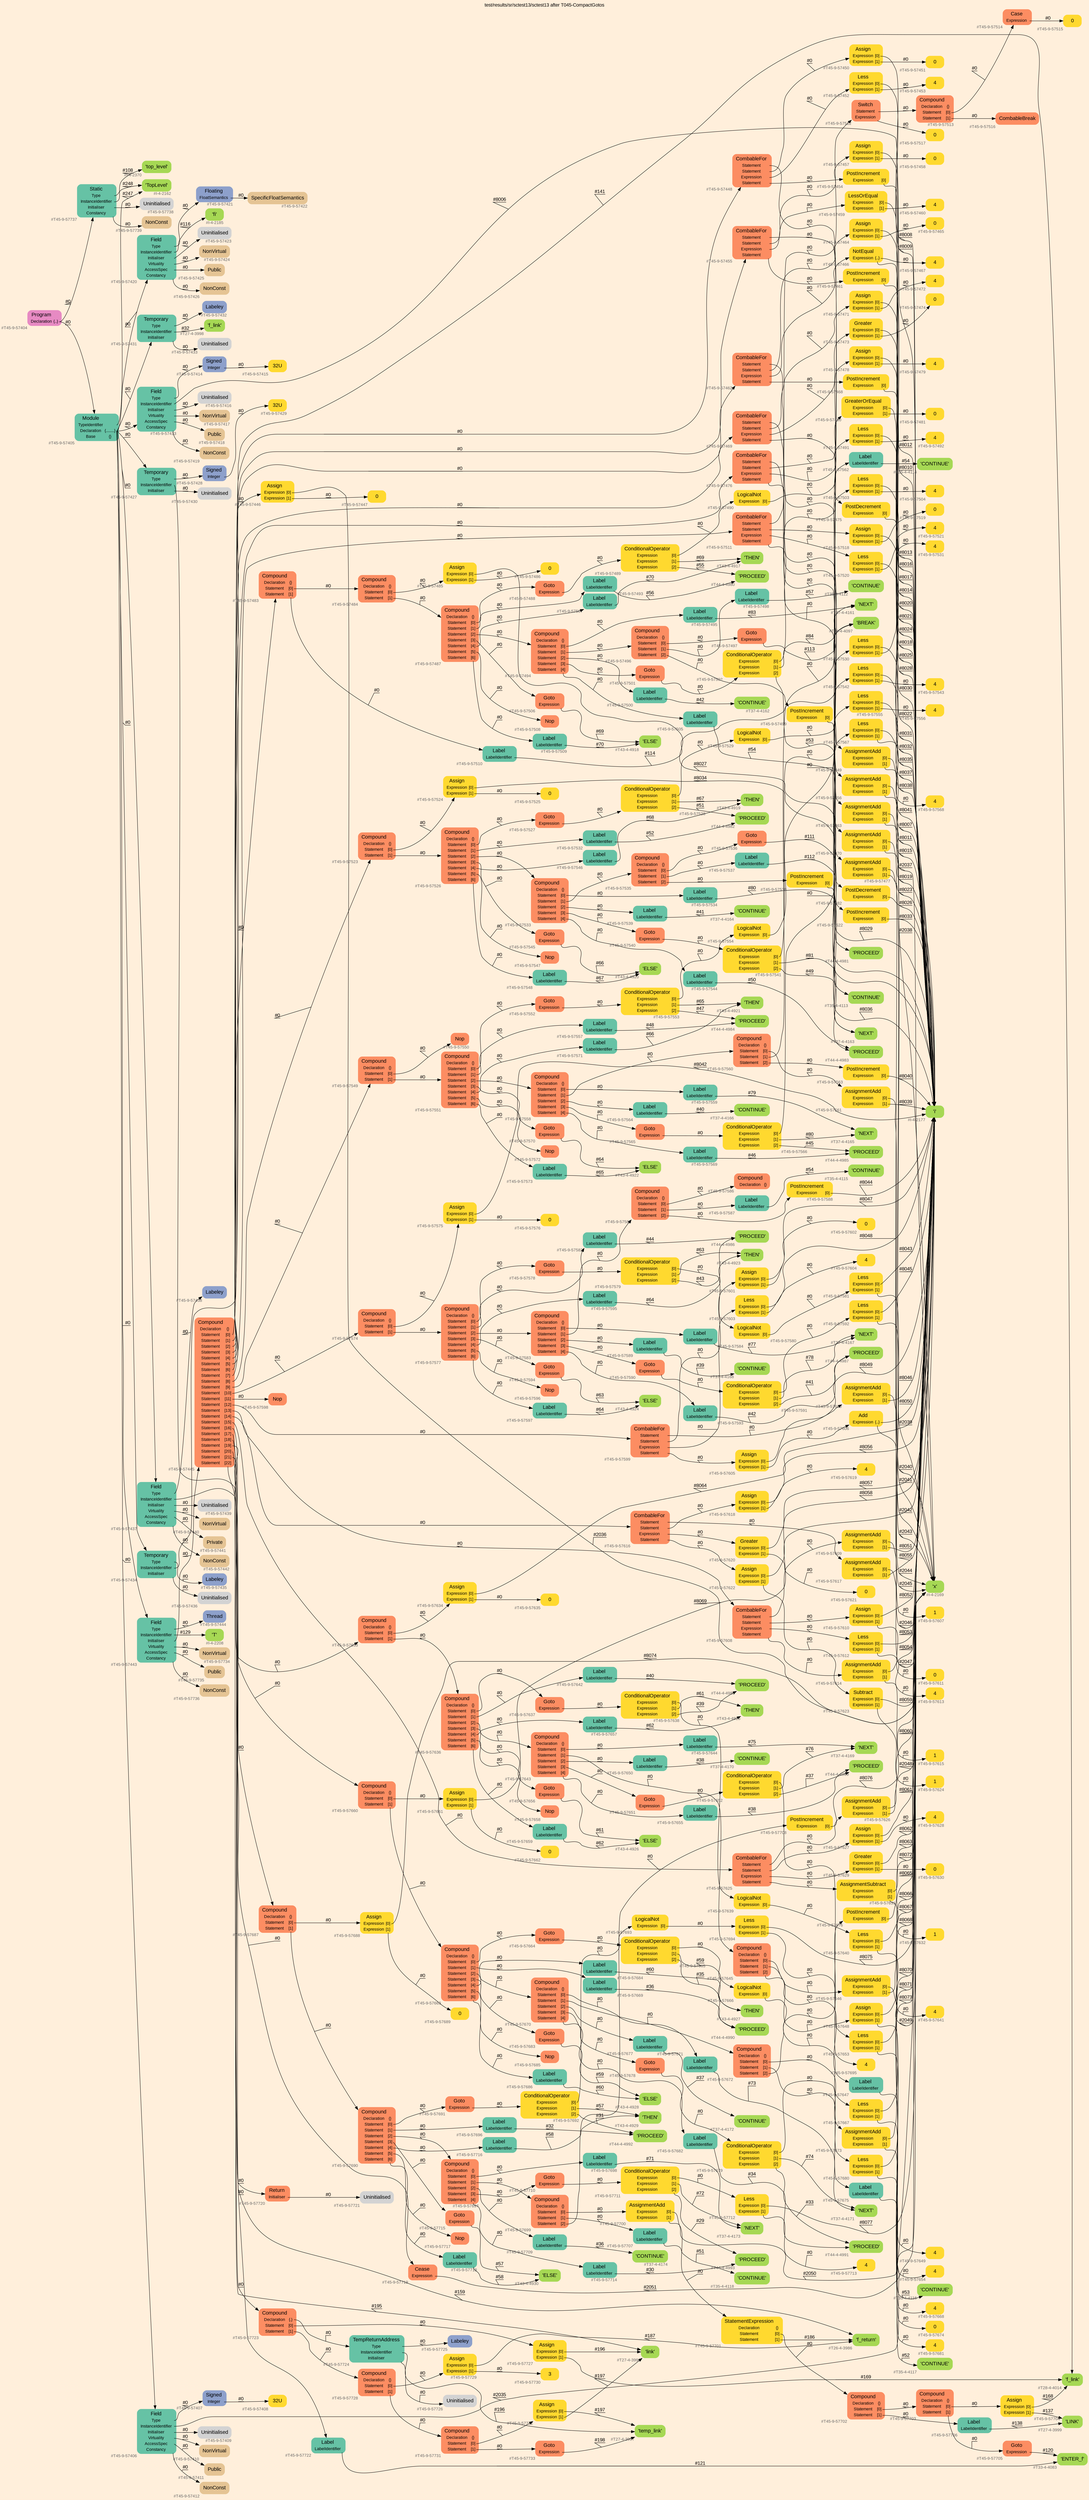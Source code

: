 digraph "test/results/sr/sctest13/sctest13 after T045-CompactGotos" {
label = "test/results/sr/sctest13/sctest13 after T045-CompactGotos"
labelloc = t
graph [
    rankdir = "LR"
    ranksep = 0.3
    bgcolor = antiquewhite1
    color = black
    fontcolor = black
    fontname = "Arial"
];
node [
    fontname = "Arial"
];
edge [
    fontname = "Arial"
];

// -------------------- node figure --------------------
// -------- block #T45-9-57404 ----------
"#T45-9-57404" [
    fillcolor = "/set28/4"
    xlabel = "#T45-9-57404"
    fontsize = "12"
    fontcolor = grey40
    shape = "plaintext"
    label = <<TABLE BORDER="0" CELLBORDER="0" CELLSPACING="0">
     <TR><TD><FONT COLOR="black" POINT-SIZE="15">Program</FONT></TD></TR>
     <TR><TD><FONT COLOR="black" POINT-SIZE="12">Declaration</FONT></TD><TD PORT="port0"><FONT COLOR="black" POINT-SIZE="12">{..}</FONT></TD></TR>
    </TABLE>>
    style = "rounded,filled"
];

// -------- block #T45-9-57405 ----------
"#T45-9-57405" [
    fillcolor = "/set28/1"
    xlabel = "#T45-9-57405"
    fontsize = "12"
    fontcolor = grey40
    shape = "plaintext"
    label = <<TABLE BORDER="0" CELLBORDER="0" CELLSPACING="0">
     <TR><TD><FONT COLOR="black" POINT-SIZE="15">Module</FONT></TD></TR>
     <TR><TD><FONT COLOR="black" POINT-SIZE="12">TypeIdentifier</FONT></TD><TD PORT="port0"></TD></TR>
     <TR><TD><FONT COLOR="black" POINT-SIZE="12">Declaration</FONT></TD><TD PORT="port1"><FONT COLOR="black" POINT-SIZE="12">{........}</FONT></TD></TR>
     <TR><TD><FONT COLOR="black" POINT-SIZE="12">Base</FONT></TD><TD PORT="port2"><FONT COLOR="black" POINT-SIZE="12">{}</FONT></TD></TR>
    </TABLE>>
    style = "rounded,filled"
];

// -------- block #I-4-2162 ----------
"#I-4-2162" [
    fillcolor = "/set28/5"
    xlabel = "#I-4-2162"
    fontsize = "12"
    fontcolor = grey40
    shape = "plaintext"
    label = <<TABLE BORDER="0" CELLBORDER="0" CELLSPACING="0">
     <TR><TD><FONT COLOR="black" POINT-SIZE="15">'TopLevel'</FONT></TD></TR>
    </TABLE>>
    style = "rounded,filled"
];

// -------- block #T45-9-57406 ----------
"#T45-9-57406" [
    fillcolor = "/set28/1"
    xlabel = "#T45-9-57406"
    fontsize = "12"
    fontcolor = grey40
    shape = "plaintext"
    label = <<TABLE BORDER="0" CELLBORDER="0" CELLSPACING="0">
     <TR><TD><FONT COLOR="black" POINT-SIZE="15">Field</FONT></TD></TR>
     <TR><TD><FONT COLOR="black" POINT-SIZE="12">Type</FONT></TD><TD PORT="port0"></TD></TR>
     <TR><TD><FONT COLOR="black" POINT-SIZE="12">InstanceIdentifier</FONT></TD><TD PORT="port1"></TD></TR>
     <TR><TD><FONT COLOR="black" POINT-SIZE="12">Initialiser</FONT></TD><TD PORT="port2"></TD></TR>
     <TR><TD><FONT COLOR="black" POINT-SIZE="12">Virtuality</FONT></TD><TD PORT="port3"></TD></TR>
     <TR><TD><FONT COLOR="black" POINT-SIZE="12">AccessSpec</FONT></TD><TD PORT="port4"></TD></TR>
     <TR><TD><FONT COLOR="black" POINT-SIZE="12">Constancy</FONT></TD><TD PORT="port5"></TD></TR>
    </TABLE>>
    style = "rounded,filled"
];

// -------- block #T45-9-57407 ----------
"#T45-9-57407" [
    fillcolor = "/set28/3"
    xlabel = "#T45-9-57407"
    fontsize = "12"
    fontcolor = grey40
    shape = "plaintext"
    label = <<TABLE BORDER="0" CELLBORDER="0" CELLSPACING="0">
     <TR><TD><FONT COLOR="black" POINT-SIZE="15">Signed</FONT></TD></TR>
     <TR><TD><FONT COLOR="black" POINT-SIZE="12">Integer</FONT></TD><TD PORT="port0"></TD></TR>
    </TABLE>>
    style = "rounded,filled"
];

// -------- block #T45-9-57408 ----------
"#T45-9-57408" [
    fillcolor = "/set28/6"
    xlabel = "#T45-9-57408"
    fontsize = "12"
    fontcolor = grey40
    shape = "plaintext"
    label = <<TABLE BORDER="0" CELLBORDER="0" CELLSPACING="0">
     <TR><TD><FONT COLOR="black" POINT-SIZE="15">32U</FONT></TD></TR>
    </TABLE>>
    style = "rounded,filled"
];

// -------- block #I-4-2169 ----------
"#I-4-2169" [
    fillcolor = "/set28/5"
    xlabel = "#I-4-2169"
    fontsize = "12"
    fontcolor = grey40
    shape = "plaintext"
    label = <<TABLE BORDER="0" CELLBORDER="0" CELLSPACING="0">
     <TR><TD><FONT COLOR="black" POINT-SIZE="15">'x'</FONT></TD></TR>
    </TABLE>>
    style = "rounded,filled"
];

// -------- block #T45-9-57409 ----------
"#T45-9-57409" [
    xlabel = "#T45-9-57409"
    fontsize = "12"
    fontcolor = grey40
    shape = "plaintext"
    label = <<TABLE BORDER="0" CELLBORDER="0" CELLSPACING="0">
     <TR><TD><FONT COLOR="black" POINT-SIZE="15">Uninitialised</FONT></TD></TR>
    </TABLE>>
    style = "rounded,filled"
];

// -------- block #T45-9-57410 ----------
"#T45-9-57410" [
    fillcolor = "/set28/7"
    xlabel = "#T45-9-57410"
    fontsize = "12"
    fontcolor = grey40
    shape = "plaintext"
    label = <<TABLE BORDER="0" CELLBORDER="0" CELLSPACING="0">
     <TR><TD><FONT COLOR="black" POINT-SIZE="15">NonVirtual</FONT></TD></TR>
    </TABLE>>
    style = "rounded,filled"
];

// -------- block #T45-9-57411 ----------
"#T45-9-57411" [
    fillcolor = "/set28/7"
    xlabel = "#T45-9-57411"
    fontsize = "12"
    fontcolor = grey40
    shape = "plaintext"
    label = <<TABLE BORDER="0" CELLBORDER="0" CELLSPACING="0">
     <TR><TD><FONT COLOR="black" POINT-SIZE="15">Public</FONT></TD></TR>
    </TABLE>>
    style = "rounded,filled"
];

// -------- block #T45-9-57412 ----------
"#T45-9-57412" [
    fillcolor = "/set28/7"
    xlabel = "#T45-9-57412"
    fontsize = "12"
    fontcolor = grey40
    shape = "plaintext"
    label = <<TABLE BORDER="0" CELLBORDER="0" CELLSPACING="0">
     <TR><TD><FONT COLOR="black" POINT-SIZE="15">NonConst</FONT></TD></TR>
    </TABLE>>
    style = "rounded,filled"
];

// -------- block #T45-9-57413 ----------
"#T45-9-57413" [
    fillcolor = "/set28/1"
    xlabel = "#T45-9-57413"
    fontsize = "12"
    fontcolor = grey40
    shape = "plaintext"
    label = <<TABLE BORDER="0" CELLBORDER="0" CELLSPACING="0">
     <TR><TD><FONT COLOR="black" POINT-SIZE="15">Field</FONT></TD></TR>
     <TR><TD><FONT COLOR="black" POINT-SIZE="12">Type</FONT></TD><TD PORT="port0"></TD></TR>
     <TR><TD><FONT COLOR="black" POINT-SIZE="12">InstanceIdentifier</FONT></TD><TD PORT="port1"></TD></TR>
     <TR><TD><FONT COLOR="black" POINT-SIZE="12">Initialiser</FONT></TD><TD PORT="port2"></TD></TR>
     <TR><TD><FONT COLOR="black" POINT-SIZE="12">Virtuality</FONT></TD><TD PORT="port3"></TD></TR>
     <TR><TD><FONT COLOR="black" POINT-SIZE="12">AccessSpec</FONT></TD><TD PORT="port4"></TD></TR>
     <TR><TD><FONT COLOR="black" POINT-SIZE="12">Constancy</FONT></TD><TD PORT="port5"></TD></TR>
    </TABLE>>
    style = "rounded,filled"
];

// -------- block #T45-9-57414 ----------
"#T45-9-57414" [
    fillcolor = "/set28/3"
    xlabel = "#T45-9-57414"
    fontsize = "12"
    fontcolor = grey40
    shape = "plaintext"
    label = <<TABLE BORDER="0" CELLBORDER="0" CELLSPACING="0">
     <TR><TD><FONT COLOR="black" POINT-SIZE="15">Signed</FONT></TD></TR>
     <TR><TD><FONT COLOR="black" POINT-SIZE="12">Integer</FONT></TD><TD PORT="port0"></TD></TR>
    </TABLE>>
    style = "rounded,filled"
];

// -------- block #T45-9-57415 ----------
"#T45-9-57415" [
    fillcolor = "/set28/6"
    xlabel = "#T45-9-57415"
    fontsize = "12"
    fontcolor = grey40
    shape = "plaintext"
    label = <<TABLE BORDER="0" CELLBORDER="0" CELLSPACING="0">
     <TR><TD><FONT COLOR="black" POINT-SIZE="15">32U</FONT></TD></TR>
    </TABLE>>
    style = "rounded,filled"
];

// -------- block #I-4-2177 ----------
"#I-4-2177" [
    fillcolor = "/set28/5"
    xlabel = "#I-4-2177"
    fontsize = "12"
    fontcolor = grey40
    shape = "plaintext"
    label = <<TABLE BORDER="0" CELLBORDER="0" CELLSPACING="0">
     <TR><TD><FONT COLOR="black" POINT-SIZE="15">'i'</FONT></TD></TR>
    </TABLE>>
    style = "rounded,filled"
];

// -------- block #T45-9-57416 ----------
"#T45-9-57416" [
    xlabel = "#T45-9-57416"
    fontsize = "12"
    fontcolor = grey40
    shape = "plaintext"
    label = <<TABLE BORDER="0" CELLBORDER="0" CELLSPACING="0">
     <TR><TD><FONT COLOR="black" POINT-SIZE="15">Uninitialised</FONT></TD></TR>
    </TABLE>>
    style = "rounded,filled"
];

// -------- block #T45-9-57417 ----------
"#T45-9-57417" [
    fillcolor = "/set28/7"
    xlabel = "#T45-9-57417"
    fontsize = "12"
    fontcolor = grey40
    shape = "plaintext"
    label = <<TABLE BORDER="0" CELLBORDER="0" CELLSPACING="0">
     <TR><TD><FONT COLOR="black" POINT-SIZE="15">NonVirtual</FONT></TD></TR>
    </TABLE>>
    style = "rounded,filled"
];

// -------- block #T45-9-57418 ----------
"#T45-9-57418" [
    fillcolor = "/set28/7"
    xlabel = "#T45-9-57418"
    fontsize = "12"
    fontcolor = grey40
    shape = "plaintext"
    label = <<TABLE BORDER="0" CELLBORDER="0" CELLSPACING="0">
     <TR><TD><FONT COLOR="black" POINT-SIZE="15">Public</FONT></TD></TR>
    </TABLE>>
    style = "rounded,filled"
];

// -------- block #T45-9-57419 ----------
"#T45-9-57419" [
    fillcolor = "/set28/7"
    xlabel = "#T45-9-57419"
    fontsize = "12"
    fontcolor = grey40
    shape = "plaintext"
    label = <<TABLE BORDER="0" CELLBORDER="0" CELLSPACING="0">
     <TR><TD><FONT COLOR="black" POINT-SIZE="15">NonConst</FONT></TD></TR>
    </TABLE>>
    style = "rounded,filled"
];

// -------- block #T45-9-57420 ----------
"#T45-9-57420" [
    fillcolor = "/set28/1"
    xlabel = "#T45-9-57420"
    fontsize = "12"
    fontcolor = grey40
    shape = "plaintext"
    label = <<TABLE BORDER="0" CELLBORDER="0" CELLSPACING="0">
     <TR><TD><FONT COLOR="black" POINT-SIZE="15">Field</FONT></TD></TR>
     <TR><TD><FONT COLOR="black" POINT-SIZE="12">Type</FONT></TD><TD PORT="port0"></TD></TR>
     <TR><TD><FONT COLOR="black" POINT-SIZE="12">InstanceIdentifier</FONT></TD><TD PORT="port1"></TD></TR>
     <TR><TD><FONT COLOR="black" POINT-SIZE="12">Initialiser</FONT></TD><TD PORT="port2"></TD></TR>
     <TR><TD><FONT COLOR="black" POINT-SIZE="12">Virtuality</FONT></TD><TD PORT="port3"></TD></TR>
     <TR><TD><FONT COLOR="black" POINT-SIZE="12">AccessSpec</FONT></TD><TD PORT="port4"></TD></TR>
     <TR><TD><FONT COLOR="black" POINT-SIZE="12">Constancy</FONT></TD><TD PORT="port5"></TD></TR>
    </TABLE>>
    style = "rounded,filled"
];

// -------- block #T45-9-57421 ----------
"#T45-9-57421" [
    fillcolor = "/set28/3"
    xlabel = "#T45-9-57421"
    fontsize = "12"
    fontcolor = grey40
    shape = "plaintext"
    label = <<TABLE BORDER="0" CELLBORDER="0" CELLSPACING="0">
     <TR><TD><FONT COLOR="black" POINT-SIZE="15">Floating</FONT></TD></TR>
     <TR><TD><FONT COLOR="black" POINT-SIZE="12">FloatSemantics</FONT></TD><TD PORT="port0"></TD></TR>
    </TABLE>>
    style = "rounded,filled"
];

// -------- block #T45-9-57422 ----------
"#T45-9-57422" [
    fillcolor = "/set28/7"
    xlabel = "#T45-9-57422"
    fontsize = "12"
    fontcolor = grey40
    shape = "plaintext"
    label = <<TABLE BORDER="0" CELLBORDER="0" CELLSPACING="0">
     <TR><TD><FONT COLOR="black" POINT-SIZE="15">SpecificFloatSemantics</FONT></TD></TR>
    </TABLE>>
    style = "rounded,filled"
];

// -------- block #I-4-2185 ----------
"#I-4-2185" [
    fillcolor = "/set28/5"
    xlabel = "#I-4-2185"
    fontsize = "12"
    fontcolor = grey40
    shape = "plaintext"
    label = <<TABLE BORDER="0" CELLBORDER="0" CELLSPACING="0">
     <TR><TD><FONT COLOR="black" POINT-SIZE="15">'fi'</FONT></TD></TR>
    </TABLE>>
    style = "rounded,filled"
];

// -------- block #T45-9-57423 ----------
"#T45-9-57423" [
    xlabel = "#T45-9-57423"
    fontsize = "12"
    fontcolor = grey40
    shape = "plaintext"
    label = <<TABLE BORDER="0" CELLBORDER="0" CELLSPACING="0">
     <TR><TD><FONT COLOR="black" POINT-SIZE="15">Uninitialised</FONT></TD></TR>
    </TABLE>>
    style = "rounded,filled"
];

// -------- block #T45-9-57424 ----------
"#T45-9-57424" [
    fillcolor = "/set28/7"
    xlabel = "#T45-9-57424"
    fontsize = "12"
    fontcolor = grey40
    shape = "plaintext"
    label = <<TABLE BORDER="0" CELLBORDER="0" CELLSPACING="0">
     <TR><TD><FONT COLOR="black" POINT-SIZE="15">NonVirtual</FONT></TD></TR>
    </TABLE>>
    style = "rounded,filled"
];

// -------- block #T45-9-57425 ----------
"#T45-9-57425" [
    fillcolor = "/set28/7"
    xlabel = "#T45-9-57425"
    fontsize = "12"
    fontcolor = grey40
    shape = "plaintext"
    label = <<TABLE BORDER="0" CELLBORDER="0" CELLSPACING="0">
     <TR><TD><FONT COLOR="black" POINT-SIZE="15">Public</FONT></TD></TR>
    </TABLE>>
    style = "rounded,filled"
];

// -------- block #T45-9-57426 ----------
"#T45-9-57426" [
    fillcolor = "/set28/7"
    xlabel = "#T45-9-57426"
    fontsize = "12"
    fontcolor = grey40
    shape = "plaintext"
    label = <<TABLE BORDER="0" CELLBORDER="0" CELLSPACING="0">
     <TR><TD><FONT COLOR="black" POINT-SIZE="15">NonConst</FONT></TD></TR>
    </TABLE>>
    style = "rounded,filled"
];

// -------- block #T45-9-57427 ----------
"#T45-9-57427" [
    fillcolor = "/set28/1"
    xlabel = "#T45-9-57427"
    fontsize = "12"
    fontcolor = grey40
    shape = "plaintext"
    label = <<TABLE BORDER="0" CELLBORDER="0" CELLSPACING="0">
     <TR><TD><FONT COLOR="black" POINT-SIZE="15">Temporary</FONT></TD></TR>
     <TR><TD><FONT COLOR="black" POINT-SIZE="12">Type</FONT></TD><TD PORT="port0"></TD></TR>
     <TR><TD><FONT COLOR="black" POINT-SIZE="12">InstanceIdentifier</FONT></TD><TD PORT="port1"></TD></TR>
     <TR><TD><FONT COLOR="black" POINT-SIZE="12">Initialiser</FONT></TD><TD PORT="port2"></TD></TR>
    </TABLE>>
    style = "rounded,filled"
];

// -------- block #T45-9-57428 ----------
"#T45-9-57428" [
    fillcolor = "/set28/3"
    xlabel = "#T45-9-57428"
    fontsize = "12"
    fontcolor = grey40
    shape = "plaintext"
    label = <<TABLE BORDER="0" CELLBORDER="0" CELLSPACING="0">
     <TR><TD><FONT COLOR="black" POINT-SIZE="15">Signed</FONT></TD></TR>
     <TR><TD><FONT COLOR="black" POINT-SIZE="12">Integer</FONT></TD><TD PORT="port0"></TD></TR>
    </TABLE>>
    style = "rounded,filled"
];

// -------- block #T45-9-57429 ----------
"#T45-9-57429" [
    fillcolor = "/set28/6"
    xlabel = "#T45-9-57429"
    fontsize = "12"
    fontcolor = grey40
    shape = "plaintext"
    label = <<TABLE BORDER="0" CELLBORDER="0" CELLSPACING="0">
     <TR><TD><FONT COLOR="black" POINT-SIZE="15">32U</FONT></TD></TR>
    </TABLE>>
    style = "rounded,filled"
];

// -------- block #T26-4-3986 ----------
"#T26-4-3986" [
    fillcolor = "/set28/5"
    xlabel = "#T26-4-3986"
    fontsize = "12"
    fontcolor = grey40
    shape = "plaintext"
    label = <<TABLE BORDER="0" CELLBORDER="0" CELLSPACING="0">
     <TR><TD><FONT COLOR="black" POINT-SIZE="15">'f_return'</FONT></TD></TR>
    </TABLE>>
    style = "rounded,filled"
];

// -------- block #T45-9-57430 ----------
"#T45-9-57430" [
    xlabel = "#T45-9-57430"
    fontsize = "12"
    fontcolor = grey40
    shape = "plaintext"
    label = <<TABLE BORDER="0" CELLBORDER="0" CELLSPACING="0">
     <TR><TD><FONT COLOR="black" POINT-SIZE="15">Uninitialised</FONT></TD></TR>
    </TABLE>>
    style = "rounded,filled"
];

// -------- block #T45-9-57431 ----------
"#T45-9-57431" [
    fillcolor = "/set28/1"
    xlabel = "#T45-9-57431"
    fontsize = "12"
    fontcolor = grey40
    shape = "plaintext"
    label = <<TABLE BORDER="0" CELLBORDER="0" CELLSPACING="0">
     <TR><TD><FONT COLOR="black" POINT-SIZE="15">Temporary</FONT></TD></TR>
     <TR><TD><FONT COLOR="black" POINT-SIZE="12">Type</FONT></TD><TD PORT="port0"></TD></TR>
     <TR><TD><FONT COLOR="black" POINT-SIZE="12">InstanceIdentifier</FONT></TD><TD PORT="port1"></TD></TR>
     <TR><TD><FONT COLOR="black" POINT-SIZE="12">Initialiser</FONT></TD><TD PORT="port2"></TD></TR>
    </TABLE>>
    style = "rounded,filled"
];

// -------- block #T45-9-57432 ----------
"#T45-9-57432" [
    fillcolor = "/set28/3"
    xlabel = "#T45-9-57432"
    fontsize = "12"
    fontcolor = grey40
    shape = "plaintext"
    label = <<TABLE BORDER="0" CELLBORDER="0" CELLSPACING="0">
     <TR><TD><FONT COLOR="black" POINT-SIZE="15">Labeley</FONT></TD></TR>
    </TABLE>>
    style = "rounded,filled"
];

// -------- block #T27-4-3998 ----------
"#T27-4-3998" [
    fillcolor = "/set28/5"
    xlabel = "#T27-4-3998"
    fontsize = "12"
    fontcolor = grey40
    shape = "plaintext"
    label = <<TABLE BORDER="0" CELLBORDER="0" CELLSPACING="0">
     <TR><TD><FONT COLOR="black" POINT-SIZE="15">'f_link'</FONT></TD></TR>
    </TABLE>>
    style = "rounded,filled"
];

// -------- block #T45-9-57433 ----------
"#T45-9-57433" [
    xlabel = "#T45-9-57433"
    fontsize = "12"
    fontcolor = grey40
    shape = "plaintext"
    label = <<TABLE BORDER="0" CELLBORDER="0" CELLSPACING="0">
     <TR><TD><FONT COLOR="black" POINT-SIZE="15">Uninitialised</FONT></TD></TR>
    </TABLE>>
    style = "rounded,filled"
];

// -------- block #T45-9-57434 ----------
"#T45-9-57434" [
    fillcolor = "/set28/1"
    xlabel = "#T45-9-57434"
    fontsize = "12"
    fontcolor = grey40
    shape = "plaintext"
    label = <<TABLE BORDER="0" CELLBORDER="0" CELLSPACING="0">
     <TR><TD><FONT COLOR="black" POINT-SIZE="15">Temporary</FONT></TD></TR>
     <TR><TD><FONT COLOR="black" POINT-SIZE="12">Type</FONT></TD><TD PORT="port0"></TD></TR>
     <TR><TD><FONT COLOR="black" POINT-SIZE="12">InstanceIdentifier</FONT></TD><TD PORT="port1"></TD></TR>
     <TR><TD><FONT COLOR="black" POINT-SIZE="12">Initialiser</FONT></TD><TD PORT="port2"></TD></TR>
    </TABLE>>
    style = "rounded,filled"
];

// -------- block #T45-9-57435 ----------
"#T45-9-57435" [
    fillcolor = "/set28/3"
    xlabel = "#T45-9-57435"
    fontsize = "12"
    fontcolor = grey40
    shape = "plaintext"
    label = <<TABLE BORDER="0" CELLBORDER="0" CELLSPACING="0">
     <TR><TD><FONT COLOR="black" POINT-SIZE="15">Labeley</FONT></TD></TR>
    </TABLE>>
    style = "rounded,filled"
];

// -------- block #T28-4-4014 ----------
"#T28-4-4014" [
    fillcolor = "/set28/5"
    xlabel = "#T28-4-4014"
    fontsize = "12"
    fontcolor = grey40
    shape = "plaintext"
    label = <<TABLE BORDER="0" CELLBORDER="0" CELLSPACING="0">
     <TR><TD><FONT COLOR="black" POINT-SIZE="15">'f_link'</FONT></TD></TR>
    </TABLE>>
    style = "rounded,filled"
];

// -------- block #T45-9-57436 ----------
"#T45-9-57436" [
    xlabel = "#T45-9-57436"
    fontsize = "12"
    fontcolor = grey40
    shape = "plaintext"
    label = <<TABLE BORDER="0" CELLBORDER="0" CELLSPACING="0">
     <TR><TD><FONT COLOR="black" POINT-SIZE="15">Uninitialised</FONT></TD></TR>
    </TABLE>>
    style = "rounded,filled"
];

// -------- block #T45-9-57437 ----------
"#T45-9-57437" [
    fillcolor = "/set28/1"
    xlabel = "#T45-9-57437"
    fontsize = "12"
    fontcolor = grey40
    shape = "plaintext"
    label = <<TABLE BORDER="0" CELLBORDER="0" CELLSPACING="0">
     <TR><TD><FONT COLOR="black" POINT-SIZE="15">Field</FONT></TD></TR>
     <TR><TD><FONT COLOR="black" POINT-SIZE="12">Type</FONT></TD><TD PORT="port0"></TD></TR>
     <TR><TD><FONT COLOR="black" POINT-SIZE="12">InstanceIdentifier</FONT></TD><TD PORT="port1"></TD></TR>
     <TR><TD><FONT COLOR="black" POINT-SIZE="12">Initialiser</FONT></TD><TD PORT="port2"></TD></TR>
     <TR><TD><FONT COLOR="black" POINT-SIZE="12">Virtuality</FONT></TD><TD PORT="port3"></TD></TR>
     <TR><TD><FONT COLOR="black" POINT-SIZE="12">AccessSpec</FONT></TD><TD PORT="port4"></TD></TR>
     <TR><TD><FONT COLOR="black" POINT-SIZE="12">Constancy</FONT></TD><TD PORT="port5"></TD></TR>
    </TABLE>>
    style = "rounded,filled"
];

// -------- block #T45-9-57438 ----------
"#T45-9-57438" [
    fillcolor = "/set28/3"
    xlabel = "#T45-9-57438"
    fontsize = "12"
    fontcolor = grey40
    shape = "plaintext"
    label = <<TABLE BORDER="0" CELLBORDER="0" CELLSPACING="0">
     <TR><TD><FONT COLOR="black" POINT-SIZE="15">Labeley</FONT></TD></TR>
    </TABLE>>
    style = "rounded,filled"
];

// -------- block #T27-4-3996 ----------
"#T27-4-3996" [
    fillcolor = "/set28/5"
    xlabel = "#T27-4-3996"
    fontsize = "12"
    fontcolor = grey40
    shape = "plaintext"
    label = <<TABLE BORDER="0" CELLBORDER="0" CELLSPACING="0">
     <TR><TD><FONT COLOR="black" POINT-SIZE="15">'link'</FONT></TD></TR>
    </TABLE>>
    style = "rounded,filled"
];

// -------- block #T45-9-57439 ----------
"#T45-9-57439" [
    xlabel = "#T45-9-57439"
    fontsize = "12"
    fontcolor = grey40
    shape = "plaintext"
    label = <<TABLE BORDER="0" CELLBORDER="0" CELLSPACING="0">
     <TR><TD><FONT COLOR="black" POINT-SIZE="15">Uninitialised</FONT></TD></TR>
    </TABLE>>
    style = "rounded,filled"
];

// -------- block #T45-9-57440 ----------
"#T45-9-57440" [
    fillcolor = "/set28/7"
    xlabel = "#T45-9-57440"
    fontsize = "12"
    fontcolor = grey40
    shape = "plaintext"
    label = <<TABLE BORDER="0" CELLBORDER="0" CELLSPACING="0">
     <TR><TD><FONT COLOR="black" POINT-SIZE="15">NonVirtual</FONT></TD></TR>
    </TABLE>>
    style = "rounded,filled"
];

// -------- block #T45-9-57441 ----------
"#T45-9-57441" [
    fillcolor = "/set28/7"
    xlabel = "#T45-9-57441"
    fontsize = "12"
    fontcolor = grey40
    shape = "plaintext"
    label = <<TABLE BORDER="0" CELLBORDER="0" CELLSPACING="0">
     <TR><TD><FONT COLOR="black" POINT-SIZE="15">Private</FONT></TD></TR>
    </TABLE>>
    style = "rounded,filled"
];

// -------- block #T45-9-57442 ----------
"#T45-9-57442" [
    fillcolor = "/set28/7"
    xlabel = "#T45-9-57442"
    fontsize = "12"
    fontcolor = grey40
    shape = "plaintext"
    label = <<TABLE BORDER="0" CELLBORDER="0" CELLSPACING="0">
     <TR><TD><FONT COLOR="black" POINT-SIZE="15">NonConst</FONT></TD></TR>
    </TABLE>>
    style = "rounded,filled"
];

// -------- block #T45-9-57443 ----------
"#T45-9-57443" [
    fillcolor = "/set28/1"
    xlabel = "#T45-9-57443"
    fontsize = "12"
    fontcolor = grey40
    shape = "plaintext"
    label = <<TABLE BORDER="0" CELLBORDER="0" CELLSPACING="0">
     <TR><TD><FONT COLOR="black" POINT-SIZE="15">Field</FONT></TD></TR>
     <TR><TD><FONT COLOR="black" POINT-SIZE="12">Type</FONT></TD><TD PORT="port0"></TD></TR>
     <TR><TD><FONT COLOR="black" POINT-SIZE="12">InstanceIdentifier</FONT></TD><TD PORT="port1"></TD></TR>
     <TR><TD><FONT COLOR="black" POINT-SIZE="12">Initialiser</FONT></TD><TD PORT="port2"></TD></TR>
     <TR><TD><FONT COLOR="black" POINT-SIZE="12">Virtuality</FONT></TD><TD PORT="port3"></TD></TR>
     <TR><TD><FONT COLOR="black" POINT-SIZE="12">AccessSpec</FONT></TD><TD PORT="port4"></TD></TR>
     <TR><TD><FONT COLOR="black" POINT-SIZE="12">Constancy</FONT></TD><TD PORT="port5"></TD></TR>
    </TABLE>>
    style = "rounded,filled"
];

// -------- block #T45-9-57444 ----------
"#T45-9-57444" [
    fillcolor = "/set28/3"
    xlabel = "#T45-9-57444"
    fontsize = "12"
    fontcolor = grey40
    shape = "plaintext"
    label = <<TABLE BORDER="0" CELLBORDER="0" CELLSPACING="0">
     <TR><TD><FONT COLOR="black" POINT-SIZE="15">Thread</FONT></TD></TR>
    </TABLE>>
    style = "rounded,filled"
];

// -------- block #I-4-2208 ----------
"#I-4-2208" [
    fillcolor = "/set28/5"
    xlabel = "#I-4-2208"
    fontsize = "12"
    fontcolor = grey40
    shape = "plaintext"
    label = <<TABLE BORDER="0" CELLBORDER="0" CELLSPACING="0">
     <TR><TD><FONT COLOR="black" POINT-SIZE="15">'T'</FONT></TD></TR>
    </TABLE>>
    style = "rounded,filled"
];

// -------- block #T45-9-57445 ----------
"#T45-9-57445" [
    fillcolor = "/set28/2"
    xlabel = "#T45-9-57445"
    fontsize = "12"
    fontcolor = grey40
    shape = "plaintext"
    label = <<TABLE BORDER="0" CELLBORDER="0" CELLSPACING="0">
     <TR><TD><FONT COLOR="black" POINT-SIZE="15">Compound</FONT></TD></TR>
     <TR><TD><FONT COLOR="black" POINT-SIZE="12">Declaration</FONT></TD><TD PORT="port0"><FONT COLOR="black" POINT-SIZE="12">{}</FONT></TD></TR>
     <TR><TD><FONT COLOR="black" POINT-SIZE="12">Statement</FONT></TD><TD PORT="port1"><FONT COLOR="black" POINT-SIZE="12">[0]</FONT></TD></TR>
     <TR><TD><FONT COLOR="black" POINT-SIZE="12">Statement</FONT></TD><TD PORT="port2"><FONT COLOR="black" POINT-SIZE="12">[1]</FONT></TD></TR>
     <TR><TD><FONT COLOR="black" POINT-SIZE="12">Statement</FONT></TD><TD PORT="port3"><FONT COLOR="black" POINT-SIZE="12">[2]</FONT></TD></TR>
     <TR><TD><FONT COLOR="black" POINT-SIZE="12">Statement</FONT></TD><TD PORT="port4"><FONT COLOR="black" POINT-SIZE="12">[3]</FONT></TD></TR>
     <TR><TD><FONT COLOR="black" POINT-SIZE="12">Statement</FONT></TD><TD PORT="port5"><FONT COLOR="black" POINT-SIZE="12">[4]</FONT></TD></TR>
     <TR><TD><FONT COLOR="black" POINT-SIZE="12">Statement</FONT></TD><TD PORT="port6"><FONT COLOR="black" POINT-SIZE="12">[5]</FONT></TD></TR>
     <TR><TD><FONT COLOR="black" POINT-SIZE="12">Statement</FONT></TD><TD PORT="port7"><FONT COLOR="black" POINT-SIZE="12">[6]</FONT></TD></TR>
     <TR><TD><FONT COLOR="black" POINT-SIZE="12">Statement</FONT></TD><TD PORT="port8"><FONT COLOR="black" POINT-SIZE="12">[7]</FONT></TD></TR>
     <TR><TD><FONT COLOR="black" POINT-SIZE="12">Statement</FONT></TD><TD PORT="port9"><FONT COLOR="black" POINT-SIZE="12">[8]</FONT></TD></TR>
     <TR><TD><FONT COLOR="black" POINT-SIZE="12">Statement</FONT></TD><TD PORT="port10"><FONT COLOR="black" POINT-SIZE="12">[9]</FONT></TD></TR>
     <TR><TD><FONT COLOR="black" POINT-SIZE="12">Statement</FONT></TD><TD PORT="port11"><FONT COLOR="black" POINT-SIZE="12">[10]</FONT></TD></TR>
     <TR><TD><FONT COLOR="black" POINT-SIZE="12">Statement</FONT></TD><TD PORT="port12"><FONT COLOR="black" POINT-SIZE="12">[11]</FONT></TD></TR>
     <TR><TD><FONT COLOR="black" POINT-SIZE="12">Statement</FONT></TD><TD PORT="port13"><FONT COLOR="black" POINT-SIZE="12">[12]</FONT></TD></TR>
     <TR><TD><FONT COLOR="black" POINT-SIZE="12">Statement</FONT></TD><TD PORT="port14"><FONT COLOR="black" POINT-SIZE="12">[13]</FONT></TD></TR>
     <TR><TD><FONT COLOR="black" POINT-SIZE="12">Statement</FONT></TD><TD PORT="port15"><FONT COLOR="black" POINT-SIZE="12">[14]</FONT></TD></TR>
     <TR><TD><FONT COLOR="black" POINT-SIZE="12">Statement</FONT></TD><TD PORT="port16"><FONT COLOR="black" POINT-SIZE="12">[15]</FONT></TD></TR>
     <TR><TD><FONT COLOR="black" POINT-SIZE="12">Statement</FONT></TD><TD PORT="port17"><FONT COLOR="black" POINT-SIZE="12">[16]</FONT></TD></TR>
     <TR><TD><FONT COLOR="black" POINT-SIZE="12">Statement</FONT></TD><TD PORT="port18"><FONT COLOR="black" POINT-SIZE="12">[17]</FONT></TD></TR>
     <TR><TD><FONT COLOR="black" POINT-SIZE="12">Statement</FONT></TD><TD PORT="port19"><FONT COLOR="black" POINT-SIZE="12">[18]</FONT></TD></TR>
     <TR><TD><FONT COLOR="black" POINT-SIZE="12">Statement</FONT></TD><TD PORT="port20"><FONT COLOR="black" POINT-SIZE="12">[19]</FONT></TD></TR>
     <TR><TD><FONT COLOR="black" POINT-SIZE="12">Statement</FONT></TD><TD PORT="port21"><FONT COLOR="black" POINT-SIZE="12">[20]</FONT></TD></TR>
     <TR><TD><FONT COLOR="black" POINT-SIZE="12">Statement</FONT></TD><TD PORT="port22"><FONT COLOR="black" POINT-SIZE="12">[21]</FONT></TD></TR>
     <TR><TD><FONT COLOR="black" POINT-SIZE="12">Statement</FONT></TD><TD PORT="port23"><FONT COLOR="black" POINT-SIZE="12">[22]</FONT></TD></TR>
    </TABLE>>
    style = "rounded,filled"
];

// -------- block #T45-9-57446 ----------
"#T45-9-57446" [
    fillcolor = "/set28/6"
    xlabel = "#T45-9-57446"
    fontsize = "12"
    fontcolor = grey40
    shape = "plaintext"
    label = <<TABLE BORDER="0" CELLBORDER="0" CELLSPACING="0">
     <TR><TD><FONT COLOR="black" POINT-SIZE="15">Assign</FONT></TD></TR>
     <TR><TD><FONT COLOR="black" POINT-SIZE="12">Expression</FONT></TD><TD PORT="port0"><FONT COLOR="black" POINT-SIZE="12">[0]</FONT></TD></TR>
     <TR><TD><FONT COLOR="black" POINT-SIZE="12">Expression</FONT></TD><TD PORT="port1"><FONT COLOR="black" POINT-SIZE="12">[1]</FONT></TD></TR>
    </TABLE>>
    style = "rounded,filled"
];

// -------- block #T45-9-57447 ----------
"#T45-9-57447" [
    fillcolor = "/set28/6"
    xlabel = "#T45-9-57447"
    fontsize = "12"
    fontcolor = grey40
    shape = "plaintext"
    label = <<TABLE BORDER="0" CELLBORDER="0" CELLSPACING="0">
     <TR><TD><FONT COLOR="black" POINT-SIZE="15">0</FONT></TD></TR>
    </TABLE>>
    style = "rounded,filled"
];

// -------- block #T45-9-57448 ----------
"#T45-9-57448" [
    fillcolor = "/set28/2"
    xlabel = "#T45-9-57448"
    fontsize = "12"
    fontcolor = grey40
    shape = "plaintext"
    label = <<TABLE BORDER="0" CELLBORDER="0" CELLSPACING="0">
     <TR><TD><FONT COLOR="black" POINT-SIZE="15">CombableFor</FONT></TD></TR>
     <TR><TD><FONT COLOR="black" POINT-SIZE="12">Statement</FONT></TD><TD PORT="port0"></TD></TR>
     <TR><TD><FONT COLOR="black" POINT-SIZE="12">Statement</FONT></TD><TD PORT="port1"></TD></TR>
     <TR><TD><FONT COLOR="black" POINT-SIZE="12">Expression</FONT></TD><TD PORT="port2"></TD></TR>
     <TR><TD><FONT COLOR="black" POINT-SIZE="12">Statement</FONT></TD><TD PORT="port3"></TD></TR>
    </TABLE>>
    style = "rounded,filled"
];

// -------- block #T45-9-57449 ----------
"#T45-9-57449" [
    fillcolor = "/set28/6"
    xlabel = "#T45-9-57449"
    fontsize = "12"
    fontcolor = grey40
    shape = "plaintext"
    label = <<TABLE BORDER="0" CELLBORDER="0" CELLSPACING="0">
     <TR><TD><FONT COLOR="black" POINT-SIZE="15">AssignmentAdd</FONT></TD></TR>
     <TR><TD><FONT COLOR="black" POINT-SIZE="12">Expression</FONT></TD><TD PORT="port0"><FONT COLOR="black" POINT-SIZE="12">[0]</FONT></TD></TR>
     <TR><TD><FONT COLOR="black" POINT-SIZE="12">Expression</FONT></TD><TD PORT="port1"><FONT COLOR="black" POINT-SIZE="12">[1]</FONT></TD></TR>
    </TABLE>>
    style = "rounded,filled"
];

// -------- block #T45-9-57450 ----------
"#T45-9-57450" [
    fillcolor = "/set28/6"
    xlabel = "#T45-9-57450"
    fontsize = "12"
    fontcolor = grey40
    shape = "plaintext"
    label = <<TABLE BORDER="0" CELLBORDER="0" CELLSPACING="0">
     <TR><TD><FONT COLOR="black" POINT-SIZE="15">Assign</FONT></TD></TR>
     <TR><TD><FONT COLOR="black" POINT-SIZE="12">Expression</FONT></TD><TD PORT="port0"><FONT COLOR="black" POINT-SIZE="12">[0]</FONT></TD></TR>
     <TR><TD><FONT COLOR="black" POINT-SIZE="12">Expression</FONT></TD><TD PORT="port1"><FONT COLOR="black" POINT-SIZE="12">[1]</FONT></TD></TR>
    </TABLE>>
    style = "rounded,filled"
];

// -------- block #T45-9-57451 ----------
"#T45-9-57451" [
    fillcolor = "/set28/6"
    xlabel = "#T45-9-57451"
    fontsize = "12"
    fontcolor = grey40
    shape = "plaintext"
    label = <<TABLE BORDER="0" CELLBORDER="0" CELLSPACING="0">
     <TR><TD><FONT COLOR="black" POINT-SIZE="15">0</FONT></TD></TR>
    </TABLE>>
    style = "rounded,filled"
];

// -------- block #T45-9-57452 ----------
"#T45-9-57452" [
    fillcolor = "/set28/6"
    xlabel = "#T45-9-57452"
    fontsize = "12"
    fontcolor = grey40
    shape = "plaintext"
    label = <<TABLE BORDER="0" CELLBORDER="0" CELLSPACING="0">
     <TR><TD><FONT COLOR="black" POINT-SIZE="15">Less</FONT></TD></TR>
     <TR><TD><FONT COLOR="black" POINT-SIZE="12">Expression</FONT></TD><TD PORT="port0"><FONT COLOR="black" POINT-SIZE="12">[0]</FONT></TD></TR>
     <TR><TD><FONT COLOR="black" POINT-SIZE="12">Expression</FONT></TD><TD PORT="port1"><FONT COLOR="black" POINT-SIZE="12">[1]</FONT></TD></TR>
    </TABLE>>
    style = "rounded,filled"
];

// -------- block #T45-9-57453 ----------
"#T45-9-57453" [
    fillcolor = "/set28/6"
    xlabel = "#T45-9-57453"
    fontsize = "12"
    fontcolor = grey40
    shape = "plaintext"
    label = <<TABLE BORDER="0" CELLBORDER="0" CELLSPACING="0">
     <TR><TD><FONT COLOR="black" POINT-SIZE="15">4</FONT></TD></TR>
    </TABLE>>
    style = "rounded,filled"
];

// -------- block #T45-9-57454 ----------
"#T45-9-57454" [
    fillcolor = "/set28/6"
    xlabel = "#T45-9-57454"
    fontsize = "12"
    fontcolor = grey40
    shape = "plaintext"
    label = <<TABLE BORDER="0" CELLBORDER="0" CELLSPACING="0">
     <TR><TD><FONT COLOR="black" POINT-SIZE="15">PostIncrement</FONT></TD></TR>
     <TR><TD><FONT COLOR="black" POINT-SIZE="12">Expression</FONT></TD><TD PORT="port0"><FONT COLOR="black" POINT-SIZE="12">[0]</FONT></TD></TR>
    </TABLE>>
    style = "rounded,filled"
];

// -------- block #T45-9-57455 ----------
"#T45-9-57455" [
    fillcolor = "/set28/2"
    xlabel = "#T45-9-57455"
    fontsize = "12"
    fontcolor = grey40
    shape = "plaintext"
    label = <<TABLE BORDER="0" CELLBORDER="0" CELLSPACING="0">
     <TR><TD><FONT COLOR="black" POINT-SIZE="15">CombableFor</FONT></TD></TR>
     <TR><TD><FONT COLOR="black" POINT-SIZE="12">Statement</FONT></TD><TD PORT="port0"></TD></TR>
     <TR><TD><FONT COLOR="black" POINT-SIZE="12">Statement</FONT></TD><TD PORT="port1"></TD></TR>
     <TR><TD><FONT COLOR="black" POINT-SIZE="12">Expression</FONT></TD><TD PORT="port2"></TD></TR>
     <TR><TD><FONT COLOR="black" POINT-SIZE="12">Statement</FONT></TD><TD PORT="port3"></TD></TR>
    </TABLE>>
    style = "rounded,filled"
];

// -------- block #T45-9-57456 ----------
"#T45-9-57456" [
    fillcolor = "/set28/6"
    xlabel = "#T45-9-57456"
    fontsize = "12"
    fontcolor = grey40
    shape = "plaintext"
    label = <<TABLE BORDER="0" CELLBORDER="0" CELLSPACING="0">
     <TR><TD><FONT COLOR="black" POINT-SIZE="15">AssignmentAdd</FONT></TD></TR>
     <TR><TD><FONT COLOR="black" POINT-SIZE="12">Expression</FONT></TD><TD PORT="port0"><FONT COLOR="black" POINT-SIZE="12">[0]</FONT></TD></TR>
     <TR><TD><FONT COLOR="black" POINT-SIZE="12">Expression</FONT></TD><TD PORT="port1"><FONT COLOR="black" POINT-SIZE="12">[1]</FONT></TD></TR>
    </TABLE>>
    style = "rounded,filled"
];

// -------- block #T45-9-57457 ----------
"#T45-9-57457" [
    fillcolor = "/set28/6"
    xlabel = "#T45-9-57457"
    fontsize = "12"
    fontcolor = grey40
    shape = "plaintext"
    label = <<TABLE BORDER="0" CELLBORDER="0" CELLSPACING="0">
     <TR><TD><FONT COLOR="black" POINT-SIZE="15">Assign</FONT></TD></TR>
     <TR><TD><FONT COLOR="black" POINT-SIZE="12">Expression</FONT></TD><TD PORT="port0"><FONT COLOR="black" POINT-SIZE="12">[0]</FONT></TD></TR>
     <TR><TD><FONT COLOR="black" POINT-SIZE="12">Expression</FONT></TD><TD PORT="port1"><FONT COLOR="black" POINT-SIZE="12">[1]</FONT></TD></TR>
    </TABLE>>
    style = "rounded,filled"
];

// -------- block #T45-9-57458 ----------
"#T45-9-57458" [
    fillcolor = "/set28/6"
    xlabel = "#T45-9-57458"
    fontsize = "12"
    fontcolor = grey40
    shape = "plaintext"
    label = <<TABLE BORDER="0" CELLBORDER="0" CELLSPACING="0">
     <TR><TD><FONT COLOR="black" POINT-SIZE="15">0</FONT></TD></TR>
    </TABLE>>
    style = "rounded,filled"
];

// -------- block #T45-9-57459 ----------
"#T45-9-57459" [
    fillcolor = "/set28/6"
    xlabel = "#T45-9-57459"
    fontsize = "12"
    fontcolor = grey40
    shape = "plaintext"
    label = <<TABLE BORDER="0" CELLBORDER="0" CELLSPACING="0">
     <TR><TD><FONT COLOR="black" POINT-SIZE="15">LessOrEqual</FONT></TD></TR>
     <TR><TD><FONT COLOR="black" POINT-SIZE="12">Expression</FONT></TD><TD PORT="port0"><FONT COLOR="black" POINT-SIZE="12">[0]</FONT></TD></TR>
     <TR><TD><FONT COLOR="black" POINT-SIZE="12">Expression</FONT></TD><TD PORT="port1"><FONT COLOR="black" POINT-SIZE="12">[1]</FONT></TD></TR>
    </TABLE>>
    style = "rounded,filled"
];

// -------- block #T45-9-57460 ----------
"#T45-9-57460" [
    fillcolor = "/set28/6"
    xlabel = "#T45-9-57460"
    fontsize = "12"
    fontcolor = grey40
    shape = "plaintext"
    label = <<TABLE BORDER="0" CELLBORDER="0" CELLSPACING="0">
     <TR><TD><FONT COLOR="black" POINT-SIZE="15">4</FONT></TD></TR>
    </TABLE>>
    style = "rounded,filled"
];

// -------- block #T45-9-57461 ----------
"#T45-9-57461" [
    fillcolor = "/set28/6"
    xlabel = "#T45-9-57461"
    fontsize = "12"
    fontcolor = grey40
    shape = "plaintext"
    label = <<TABLE BORDER="0" CELLBORDER="0" CELLSPACING="0">
     <TR><TD><FONT COLOR="black" POINT-SIZE="15">PostIncrement</FONT></TD></TR>
     <TR><TD><FONT COLOR="black" POINT-SIZE="12">Expression</FONT></TD><TD PORT="port0"><FONT COLOR="black" POINT-SIZE="12">[0]</FONT></TD></TR>
    </TABLE>>
    style = "rounded,filled"
];

// -------- block #T45-9-57462 ----------
"#T45-9-57462" [
    fillcolor = "/set28/2"
    xlabel = "#T45-9-57462"
    fontsize = "12"
    fontcolor = grey40
    shape = "plaintext"
    label = <<TABLE BORDER="0" CELLBORDER="0" CELLSPACING="0">
     <TR><TD><FONT COLOR="black" POINT-SIZE="15">CombableFor</FONT></TD></TR>
     <TR><TD><FONT COLOR="black" POINT-SIZE="12">Statement</FONT></TD><TD PORT="port0"></TD></TR>
     <TR><TD><FONT COLOR="black" POINT-SIZE="12">Statement</FONT></TD><TD PORT="port1"></TD></TR>
     <TR><TD><FONT COLOR="black" POINT-SIZE="12">Expression</FONT></TD><TD PORT="port2"></TD></TR>
     <TR><TD><FONT COLOR="black" POINT-SIZE="12">Statement</FONT></TD><TD PORT="port3"></TD></TR>
    </TABLE>>
    style = "rounded,filled"
];

// -------- block #T45-9-57463 ----------
"#T45-9-57463" [
    fillcolor = "/set28/6"
    xlabel = "#T45-9-57463"
    fontsize = "12"
    fontcolor = grey40
    shape = "plaintext"
    label = <<TABLE BORDER="0" CELLBORDER="0" CELLSPACING="0">
     <TR><TD><FONT COLOR="black" POINT-SIZE="15">AssignmentAdd</FONT></TD></TR>
     <TR><TD><FONT COLOR="black" POINT-SIZE="12">Expression</FONT></TD><TD PORT="port0"><FONT COLOR="black" POINT-SIZE="12">[0]</FONT></TD></TR>
     <TR><TD><FONT COLOR="black" POINT-SIZE="12">Expression</FONT></TD><TD PORT="port1"><FONT COLOR="black" POINT-SIZE="12">[1]</FONT></TD></TR>
    </TABLE>>
    style = "rounded,filled"
];

// -------- block #T45-9-57464 ----------
"#T45-9-57464" [
    fillcolor = "/set28/6"
    xlabel = "#T45-9-57464"
    fontsize = "12"
    fontcolor = grey40
    shape = "plaintext"
    label = <<TABLE BORDER="0" CELLBORDER="0" CELLSPACING="0">
     <TR><TD><FONT COLOR="black" POINT-SIZE="15">Assign</FONT></TD></TR>
     <TR><TD><FONT COLOR="black" POINT-SIZE="12">Expression</FONT></TD><TD PORT="port0"><FONT COLOR="black" POINT-SIZE="12">[0]</FONT></TD></TR>
     <TR><TD><FONT COLOR="black" POINT-SIZE="12">Expression</FONT></TD><TD PORT="port1"><FONT COLOR="black" POINT-SIZE="12">[1]</FONT></TD></TR>
    </TABLE>>
    style = "rounded,filled"
];

// -------- block #T45-9-57465 ----------
"#T45-9-57465" [
    fillcolor = "/set28/6"
    xlabel = "#T45-9-57465"
    fontsize = "12"
    fontcolor = grey40
    shape = "plaintext"
    label = <<TABLE BORDER="0" CELLBORDER="0" CELLSPACING="0">
     <TR><TD><FONT COLOR="black" POINT-SIZE="15">0</FONT></TD></TR>
    </TABLE>>
    style = "rounded,filled"
];

// -------- block #T45-9-57466 ----------
"#T45-9-57466" [
    fillcolor = "/set28/6"
    xlabel = "#T45-9-57466"
    fontsize = "12"
    fontcolor = grey40
    shape = "plaintext"
    label = <<TABLE BORDER="0" CELLBORDER="0" CELLSPACING="0">
     <TR><TD><FONT COLOR="black" POINT-SIZE="15">NotEqual</FONT></TD></TR>
     <TR><TD><FONT COLOR="black" POINT-SIZE="12">Expression</FONT></TD><TD PORT="port0"><FONT COLOR="black" POINT-SIZE="12">{..}</FONT></TD></TR>
    </TABLE>>
    style = "rounded,filled"
];

// -------- block #T45-9-57467 ----------
"#T45-9-57467" [
    fillcolor = "/set28/6"
    xlabel = "#T45-9-57467"
    fontsize = "12"
    fontcolor = grey40
    shape = "plaintext"
    label = <<TABLE BORDER="0" CELLBORDER="0" CELLSPACING="0">
     <TR><TD><FONT COLOR="black" POINT-SIZE="15">4</FONT></TD></TR>
    </TABLE>>
    style = "rounded,filled"
];

// -------- block #T45-9-57468 ----------
"#T45-9-57468" [
    fillcolor = "/set28/6"
    xlabel = "#T45-9-57468"
    fontsize = "12"
    fontcolor = grey40
    shape = "plaintext"
    label = <<TABLE BORDER="0" CELLBORDER="0" CELLSPACING="0">
     <TR><TD><FONT COLOR="black" POINT-SIZE="15">PostIncrement</FONT></TD></TR>
     <TR><TD><FONT COLOR="black" POINT-SIZE="12">Expression</FONT></TD><TD PORT="port0"><FONT COLOR="black" POINT-SIZE="12">[0]</FONT></TD></TR>
    </TABLE>>
    style = "rounded,filled"
];

// -------- block #T45-9-57469 ----------
"#T45-9-57469" [
    fillcolor = "/set28/2"
    xlabel = "#T45-9-57469"
    fontsize = "12"
    fontcolor = grey40
    shape = "plaintext"
    label = <<TABLE BORDER="0" CELLBORDER="0" CELLSPACING="0">
     <TR><TD><FONT COLOR="black" POINT-SIZE="15">CombableFor</FONT></TD></TR>
     <TR><TD><FONT COLOR="black" POINT-SIZE="12">Statement</FONT></TD><TD PORT="port0"></TD></TR>
     <TR><TD><FONT COLOR="black" POINT-SIZE="12">Statement</FONT></TD><TD PORT="port1"></TD></TR>
     <TR><TD><FONT COLOR="black" POINT-SIZE="12">Expression</FONT></TD><TD PORT="port2"></TD></TR>
     <TR><TD><FONT COLOR="black" POINT-SIZE="12">Statement</FONT></TD><TD PORT="port3"></TD></TR>
    </TABLE>>
    style = "rounded,filled"
];

// -------- block #T45-9-57470 ----------
"#T45-9-57470" [
    fillcolor = "/set28/6"
    xlabel = "#T45-9-57470"
    fontsize = "12"
    fontcolor = grey40
    shape = "plaintext"
    label = <<TABLE BORDER="0" CELLBORDER="0" CELLSPACING="0">
     <TR><TD><FONT COLOR="black" POINT-SIZE="15">AssignmentAdd</FONT></TD></TR>
     <TR><TD><FONT COLOR="black" POINT-SIZE="12">Expression</FONT></TD><TD PORT="port0"><FONT COLOR="black" POINT-SIZE="12">[0]</FONT></TD></TR>
     <TR><TD><FONT COLOR="black" POINT-SIZE="12">Expression</FONT></TD><TD PORT="port1"><FONT COLOR="black" POINT-SIZE="12">[1]</FONT></TD></TR>
    </TABLE>>
    style = "rounded,filled"
];

// -------- block #T45-9-57471 ----------
"#T45-9-57471" [
    fillcolor = "/set28/6"
    xlabel = "#T45-9-57471"
    fontsize = "12"
    fontcolor = grey40
    shape = "plaintext"
    label = <<TABLE BORDER="0" CELLBORDER="0" CELLSPACING="0">
     <TR><TD><FONT COLOR="black" POINT-SIZE="15">Assign</FONT></TD></TR>
     <TR><TD><FONT COLOR="black" POINT-SIZE="12">Expression</FONT></TD><TD PORT="port0"><FONT COLOR="black" POINT-SIZE="12">[0]</FONT></TD></TR>
     <TR><TD><FONT COLOR="black" POINT-SIZE="12">Expression</FONT></TD><TD PORT="port1"><FONT COLOR="black" POINT-SIZE="12">[1]</FONT></TD></TR>
    </TABLE>>
    style = "rounded,filled"
];

// -------- block #T45-9-57472 ----------
"#T45-9-57472" [
    fillcolor = "/set28/6"
    xlabel = "#T45-9-57472"
    fontsize = "12"
    fontcolor = grey40
    shape = "plaintext"
    label = <<TABLE BORDER="0" CELLBORDER="0" CELLSPACING="0">
     <TR><TD><FONT COLOR="black" POINT-SIZE="15">4</FONT></TD></TR>
    </TABLE>>
    style = "rounded,filled"
];

// -------- block #T45-9-57473 ----------
"#T45-9-57473" [
    fillcolor = "/set28/6"
    xlabel = "#T45-9-57473"
    fontsize = "12"
    fontcolor = grey40
    shape = "plaintext"
    label = <<TABLE BORDER="0" CELLBORDER="0" CELLSPACING="0">
     <TR><TD><FONT COLOR="black" POINT-SIZE="15">Greater</FONT></TD></TR>
     <TR><TD><FONT COLOR="black" POINT-SIZE="12">Expression</FONT></TD><TD PORT="port0"><FONT COLOR="black" POINT-SIZE="12">[0]</FONT></TD></TR>
     <TR><TD><FONT COLOR="black" POINT-SIZE="12">Expression</FONT></TD><TD PORT="port1"><FONT COLOR="black" POINT-SIZE="12">[1]</FONT></TD></TR>
    </TABLE>>
    style = "rounded,filled"
];

// -------- block #T45-9-57474 ----------
"#T45-9-57474" [
    fillcolor = "/set28/6"
    xlabel = "#T45-9-57474"
    fontsize = "12"
    fontcolor = grey40
    shape = "plaintext"
    label = <<TABLE BORDER="0" CELLBORDER="0" CELLSPACING="0">
     <TR><TD><FONT COLOR="black" POINT-SIZE="15">0</FONT></TD></TR>
    </TABLE>>
    style = "rounded,filled"
];

// -------- block #T45-9-57475 ----------
"#T45-9-57475" [
    fillcolor = "/set28/6"
    xlabel = "#T45-9-57475"
    fontsize = "12"
    fontcolor = grey40
    shape = "plaintext"
    label = <<TABLE BORDER="0" CELLBORDER="0" CELLSPACING="0">
     <TR><TD><FONT COLOR="black" POINT-SIZE="15">PostDecrement</FONT></TD></TR>
     <TR><TD><FONT COLOR="black" POINT-SIZE="12">Expression</FONT></TD><TD PORT="port0"><FONT COLOR="black" POINT-SIZE="12">[0]</FONT></TD></TR>
    </TABLE>>
    style = "rounded,filled"
];

// -------- block #T45-9-57476 ----------
"#T45-9-57476" [
    fillcolor = "/set28/2"
    xlabel = "#T45-9-57476"
    fontsize = "12"
    fontcolor = grey40
    shape = "plaintext"
    label = <<TABLE BORDER="0" CELLBORDER="0" CELLSPACING="0">
     <TR><TD><FONT COLOR="black" POINT-SIZE="15">CombableFor</FONT></TD></TR>
     <TR><TD><FONT COLOR="black" POINT-SIZE="12">Statement</FONT></TD><TD PORT="port0"></TD></TR>
     <TR><TD><FONT COLOR="black" POINT-SIZE="12">Statement</FONT></TD><TD PORT="port1"></TD></TR>
     <TR><TD><FONT COLOR="black" POINT-SIZE="12">Expression</FONT></TD><TD PORT="port2"></TD></TR>
     <TR><TD><FONT COLOR="black" POINT-SIZE="12">Statement</FONT></TD><TD PORT="port3"></TD></TR>
    </TABLE>>
    style = "rounded,filled"
];

// -------- block #T45-9-57477 ----------
"#T45-9-57477" [
    fillcolor = "/set28/6"
    xlabel = "#T45-9-57477"
    fontsize = "12"
    fontcolor = grey40
    shape = "plaintext"
    label = <<TABLE BORDER="0" CELLBORDER="0" CELLSPACING="0">
     <TR><TD><FONT COLOR="black" POINT-SIZE="15">AssignmentAdd</FONT></TD></TR>
     <TR><TD><FONT COLOR="black" POINT-SIZE="12">Expression</FONT></TD><TD PORT="port0"><FONT COLOR="black" POINT-SIZE="12">[0]</FONT></TD></TR>
     <TR><TD><FONT COLOR="black" POINT-SIZE="12">Expression</FONT></TD><TD PORT="port1"><FONT COLOR="black" POINT-SIZE="12">[1]</FONT></TD></TR>
    </TABLE>>
    style = "rounded,filled"
];

// -------- block #T45-9-57478 ----------
"#T45-9-57478" [
    fillcolor = "/set28/6"
    xlabel = "#T45-9-57478"
    fontsize = "12"
    fontcolor = grey40
    shape = "plaintext"
    label = <<TABLE BORDER="0" CELLBORDER="0" CELLSPACING="0">
     <TR><TD><FONT COLOR="black" POINT-SIZE="15">Assign</FONT></TD></TR>
     <TR><TD><FONT COLOR="black" POINT-SIZE="12">Expression</FONT></TD><TD PORT="port0"><FONT COLOR="black" POINT-SIZE="12">[0]</FONT></TD></TR>
     <TR><TD><FONT COLOR="black" POINT-SIZE="12">Expression</FONT></TD><TD PORT="port1"><FONT COLOR="black" POINT-SIZE="12">[1]</FONT></TD></TR>
    </TABLE>>
    style = "rounded,filled"
];

// -------- block #T45-9-57479 ----------
"#T45-9-57479" [
    fillcolor = "/set28/6"
    xlabel = "#T45-9-57479"
    fontsize = "12"
    fontcolor = grey40
    shape = "plaintext"
    label = <<TABLE BORDER="0" CELLBORDER="0" CELLSPACING="0">
     <TR><TD><FONT COLOR="black" POINT-SIZE="15">4</FONT></TD></TR>
    </TABLE>>
    style = "rounded,filled"
];

// -------- block #T45-9-57480 ----------
"#T45-9-57480" [
    fillcolor = "/set28/6"
    xlabel = "#T45-9-57480"
    fontsize = "12"
    fontcolor = grey40
    shape = "plaintext"
    label = <<TABLE BORDER="0" CELLBORDER="0" CELLSPACING="0">
     <TR><TD><FONT COLOR="black" POINT-SIZE="15">GreaterOrEqual</FONT></TD></TR>
     <TR><TD><FONT COLOR="black" POINT-SIZE="12">Expression</FONT></TD><TD PORT="port0"><FONT COLOR="black" POINT-SIZE="12">[0]</FONT></TD></TR>
     <TR><TD><FONT COLOR="black" POINT-SIZE="12">Expression</FONT></TD><TD PORT="port1"><FONT COLOR="black" POINT-SIZE="12">[1]</FONT></TD></TR>
    </TABLE>>
    style = "rounded,filled"
];

// -------- block #T45-9-57481 ----------
"#T45-9-57481" [
    fillcolor = "/set28/6"
    xlabel = "#T45-9-57481"
    fontsize = "12"
    fontcolor = grey40
    shape = "plaintext"
    label = <<TABLE BORDER="0" CELLBORDER="0" CELLSPACING="0">
     <TR><TD><FONT COLOR="black" POINT-SIZE="15">0</FONT></TD></TR>
    </TABLE>>
    style = "rounded,filled"
];

// -------- block #T45-9-57482 ----------
"#T45-9-57482" [
    fillcolor = "/set28/6"
    xlabel = "#T45-9-57482"
    fontsize = "12"
    fontcolor = grey40
    shape = "plaintext"
    label = <<TABLE BORDER="0" CELLBORDER="0" CELLSPACING="0">
     <TR><TD><FONT COLOR="black" POINT-SIZE="15">PostDecrement</FONT></TD></TR>
     <TR><TD><FONT COLOR="black" POINT-SIZE="12">Expression</FONT></TD><TD PORT="port0"><FONT COLOR="black" POINT-SIZE="12">[0]</FONT></TD></TR>
    </TABLE>>
    style = "rounded,filled"
];

// -------- block #T45-9-57483 ----------
"#T45-9-57483" [
    fillcolor = "/set28/2"
    xlabel = "#T45-9-57483"
    fontsize = "12"
    fontcolor = grey40
    shape = "plaintext"
    label = <<TABLE BORDER="0" CELLBORDER="0" CELLSPACING="0">
     <TR><TD><FONT COLOR="black" POINT-SIZE="15">Compound</FONT></TD></TR>
     <TR><TD><FONT COLOR="black" POINT-SIZE="12">Declaration</FONT></TD><TD PORT="port0"><FONT COLOR="black" POINT-SIZE="12">{}</FONT></TD></TR>
     <TR><TD><FONT COLOR="black" POINT-SIZE="12">Statement</FONT></TD><TD PORT="port1"><FONT COLOR="black" POINT-SIZE="12">[0]</FONT></TD></TR>
     <TR><TD><FONT COLOR="black" POINT-SIZE="12">Statement</FONT></TD><TD PORT="port2"><FONT COLOR="black" POINT-SIZE="12">[1]</FONT></TD></TR>
    </TABLE>>
    style = "rounded,filled"
];

// -------- block #T45-9-57484 ----------
"#T45-9-57484" [
    fillcolor = "/set28/2"
    xlabel = "#T45-9-57484"
    fontsize = "12"
    fontcolor = grey40
    shape = "plaintext"
    label = <<TABLE BORDER="0" CELLBORDER="0" CELLSPACING="0">
     <TR><TD><FONT COLOR="black" POINT-SIZE="15">Compound</FONT></TD></TR>
     <TR><TD><FONT COLOR="black" POINT-SIZE="12">Declaration</FONT></TD><TD PORT="port0"><FONT COLOR="black" POINT-SIZE="12">{}</FONT></TD></TR>
     <TR><TD><FONT COLOR="black" POINT-SIZE="12">Statement</FONT></TD><TD PORT="port1"><FONT COLOR="black" POINT-SIZE="12">[0]</FONT></TD></TR>
     <TR><TD><FONT COLOR="black" POINT-SIZE="12">Statement</FONT></TD><TD PORT="port2"><FONT COLOR="black" POINT-SIZE="12">[1]</FONT></TD></TR>
    </TABLE>>
    style = "rounded,filled"
];

// -------- block #T45-9-57485 ----------
"#T45-9-57485" [
    fillcolor = "/set28/6"
    xlabel = "#T45-9-57485"
    fontsize = "12"
    fontcolor = grey40
    shape = "plaintext"
    label = <<TABLE BORDER="0" CELLBORDER="0" CELLSPACING="0">
     <TR><TD><FONT COLOR="black" POINT-SIZE="15">Assign</FONT></TD></TR>
     <TR><TD><FONT COLOR="black" POINT-SIZE="12">Expression</FONT></TD><TD PORT="port0"><FONT COLOR="black" POINT-SIZE="12">[0]</FONT></TD></TR>
     <TR><TD><FONT COLOR="black" POINT-SIZE="12">Expression</FONT></TD><TD PORT="port1"><FONT COLOR="black" POINT-SIZE="12">[1]</FONT></TD></TR>
    </TABLE>>
    style = "rounded,filled"
];

// -------- block #T45-9-57486 ----------
"#T45-9-57486" [
    fillcolor = "/set28/6"
    xlabel = "#T45-9-57486"
    fontsize = "12"
    fontcolor = grey40
    shape = "plaintext"
    label = <<TABLE BORDER="0" CELLBORDER="0" CELLSPACING="0">
     <TR><TD><FONT COLOR="black" POINT-SIZE="15">0</FONT></TD></TR>
    </TABLE>>
    style = "rounded,filled"
];

// -------- block #T45-9-57487 ----------
"#T45-9-57487" [
    fillcolor = "/set28/2"
    xlabel = "#T45-9-57487"
    fontsize = "12"
    fontcolor = grey40
    shape = "plaintext"
    label = <<TABLE BORDER="0" CELLBORDER="0" CELLSPACING="0">
     <TR><TD><FONT COLOR="black" POINT-SIZE="15">Compound</FONT></TD></TR>
     <TR><TD><FONT COLOR="black" POINT-SIZE="12">Declaration</FONT></TD><TD PORT="port0"><FONT COLOR="black" POINT-SIZE="12">{}</FONT></TD></TR>
     <TR><TD><FONT COLOR="black" POINT-SIZE="12">Statement</FONT></TD><TD PORT="port1"><FONT COLOR="black" POINT-SIZE="12">[0]</FONT></TD></TR>
     <TR><TD><FONT COLOR="black" POINT-SIZE="12">Statement</FONT></TD><TD PORT="port2"><FONT COLOR="black" POINT-SIZE="12">[1]</FONT></TD></TR>
     <TR><TD><FONT COLOR="black" POINT-SIZE="12">Statement</FONT></TD><TD PORT="port3"><FONT COLOR="black" POINT-SIZE="12">[2]</FONT></TD></TR>
     <TR><TD><FONT COLOR="black" POINT-SIZE="12">Statement</FONT></TD><TD PORT="port4"><FONT COLOR="black" POINT-SIZE="12">[3]</FONT></TD></TR>
     <TR><TD><FONT COLOR="black" POINT-SIZE="12">Statement</FONT></TD><TD PORT="port5"><FONT COLOR="black" POINT-SIZE="12">[4]</FONT></TD></TR>
     <TR><TD><FONT COLOR="black" POINT-SIZE="12">Statement</FONT></TD><TD PORT="port6"><FONT COLOR="black" POINT-SIZE="12">[5]</FONT></TD></TR>
     <TR><TD><FONT COLOR="black" POINT-SIZE="12">Statement</FONT></TD><TD PORT="port7"><FONT COLOR="black" POINT-SIZE="12">[6]</FONT></TD></TR>
    </TABLE>>
    style = "rounded,filled"
];

// -------- block #T45-9-57488 ----------
"#T45-9-57488" [
    fillcolor = "/set28/2"
    xlabel = "#T45-9-57488"
    fontsize = "12"
    fontcolor = grey40
    shape = "plaintext"
    label = <<TABLE BORDER="0" CELLBORDER="0" CELLSPACING="0">
     <TR><TD><FONT COLOR="black" POINT-SIZE="15">Goto</FONT></TD></TR>
     <TR><TD><FONT COLOR="black" POINT-SIZE="12">Expression</FONT></TD><TD PORT="port0"></TD></TR>
    </TABLE>>
    style = "rounded,filled"
];

// -------- block #T45-9-57489 ----------
"#T45-9-57489" [
    fillcolor = "/set28/6"
    xlabel = "#T45-9-57489"
    fontsize = "12"
    fontcolor = grey40
    shape = "plaintext"
    label = <<TABLE BORDER="0" CELLBORDER="0" CELLSPACING="0">
     <TR><TD><FONT COLOR="black" POINT-SIZE="15">ConditionalOperator</FONT></TD></TR>
     <TR><TD><FONT COLOR="black" POINT-SIZE="12">Expression</FONT></TD><TD PORT="port0"><FONT COLOR="black" POINT-SIZE="12">[0]</FONT></TD></TR>
     <TR><TD><FONT COLOR="black" POINT-SIZE="12">Expression</FONT></TD><TD PORT="port1"><FONT COLOR="black" POINT-SIZE="12">[1]</FONT></TD></TR>
     <TR><TD><FONT COLOR="black" POINT-SIZE="12">Expression</FONT></TD><TD PORT="port2"><FONT COLOR="black" POINT-SIZE="12">[2]</FONT></TD></TR>
    </TABLE>>
    style = "rounded,filled"
];

// -------- block #T45-9-57490 ----------
"#T45-9-57490" [
    fillcolor = "/set28/6"
    xlabel = "#T45-9-57490"
    fontsize = "12"
    fontcolor = grey40
    shape = "plaintext"
    label = <<TABLE BORDER="0" CELLBORDER="0" CELLSPACING="0">
     <TR><TD><FONT COLOR="black" POINT-SIZE="15">LogicalNot</FONT></TD></TR>
     <TR><TD><FONT COLOR="black" POINT-SIZE="12">Expression</FONT></TD><TD PORT="port0"><FONT COLOR="black" POINT-SIZE="12">[0]</FONT></TD></TR>
    </TABLE>>
    style = "rounded,filled"
];

// -------- block #T45-9-57491 ----------
"#T45-9-57491" [
    fillcolor = "/set28/6"
    xlabel = "#T45-9-57491"
    fontsize = "12"
    fontcolor = grey40
    shape = "plaintext"
    label = <<TABLE BORDER="0" CELLBORDER="0" CELLSPACING="0">
     <TR><TD><FONT COLOR="black" POINT-SIZE="15">Less</FONT></TD></TR>
     <TR><TD><FONT COLOR="black" POINT-SIZE="12">Expression</FONT></TD><TD PORT="port0"><FONT COLOR="black" POINT-SIZE="12">[0]</FONT></TD></TR>
     <TR><TD><FONT COLOR="black" POINT-SIZE="12">Expression</FONT></TD><TD PORT="port1"><FONT COLOR="black" POINT-SIZE="12">[1]</FONT></TD></TR>
    </TABLE>>
    style = "rounded,filled"
];

// -------- block #T45-9-57492 ----------
"#T45-9-57492" [
    fillcolor = "/set28/6"
    xlabel = "#T45-9-57492"
    fontsize = "12"
    fontcolor = grey40
    shape = "plaintext"
    label = <<TABLE BORDER="0" CELLBORDER="0" CELLSPACING="0">
     <TR><TD><FONT COLOR="black" POINT-SIZE="15">4</FONT></TD></TR>
    </TABLE>>
    style = "rounded,filled"
];

// -------- block #T43-4-4917 ----------
"#T43-4-4917" [
    fillcolor = "/set28/5"
    xlabel = "#T43-4-4917"
    fontsize = "12"
    fontcolor = grey40
    shape = "plaintext"
    label = <<TABLE BORDER="0" CELLBORDER="0" CELLSPACING="0">
     <TR><TD><FONT COLOR="black" POINT-SIZE="15">'THEN'</FONT></TD></TR>
    </TABLE>>
    style = "rounded,filled"
];

// -------- block #T44-4-4980 ----------
"#T44-4-4980" [
    fillcolor = "/set28/5"
    xlabel = "#T44-4-4980"
    fontsize = "12"
    fontcolor = grey40
    shape = "plaintext"
    label = <<TABLE BORDER="0" CELLBORDER="0" CELLSPACING="0">
     <TR><TD><FONT COLOR="black" POINT-SIZE="15">'PROCEED'</FONT></TD></TR>
    </TABLE>>
    style = "rounded,filled"
];

// -------- block #T45-9-57493 ----------
"#T45-9-57493" [
    fillcolor = "/set28/1"
    xlabel = "#T45-9-57493"
    fontsize = "12"
    fontcolor = grey40
    shape = "plaintext"
    label = <<TABLE BORDER="0" CELLBORDER="0" CELLSPACING="0">
     <TR><TD><FONT COLOR="black" POINT-SIZE="15">Label</FONT></TD></TR>
     <TR><TD><FONT COLOR="black" POINT-SIZE="12">LabelIdentifier</FONT></TD><TD PORT="port0"></TD></TR>
    </TABLE>>
    style = "rounded,filled"
];

// -------- block #T45-9-57494 ----------
"#T45-9-57494" [
    fillcolor = "/set28/2"
    xlabel = "#T45-9-57494"
    fontsize = "12"
    fontcolor = grey40
    shape = "plaintext"
    label = <<TABLE BORDER="0" CELLBORDER="0" CELLSPACING="0">
     <TR><TD><FONT COLOR="black" POINT-SIZE="15">Compound</FONT></TD></TR>
     <TR><TD><FONT COLOR="black" POINT-SIZE="12">Declaration</FONT></TD><TD PORT="port0"><FONT COLOR="black" POINT-SIZE="12">{}</FONT></TD></TR>
     <TR><TD><FONT COLOR="black" POINT-SIZE="12">Statement</FONT></TD><TD PORT="port1"><FONT COLOR="black" POINT-SIZE="12">[0]</FONT></TD></TR>
     <TR><TD><FONT COLOR="black" POINT-SIZE="12">Statement</FONT></TD><TD PORT="port2"><FONT COLOR="black" POINT-SIZE="12">[1]</FONT></TD></TR>
     <TR><TD><FONT COLOR="black" POINT-SIZE="12">Statement</FONT></TD><TD PORT="port3"><FONT COLOR="black" POINT-SIZE="12">[2]</FONT></TD></TR>
     <TR><TD><FONT COLOR="black" POINT-SIZE="12">Statement</FONT></TD><TD PORT="port4"><FONT COLOR="black" POINT-SIZE="12">[3]</FONT></TD></TR>
     <TR><TD><FONT COLOR="black" POINT-SIZE="12">Statement</FONT></TD><TD PORT="port5"><FONT COLOR="black" POINT-SIZE="12">[4]</FONT></TD></TR>
    </TABLE>>
    style = "rounded,filled"
];

// -------- block #T45-9-57495 ----------
"#T45-9-57495" [
    fillcolor = "/set28/1"
    xlabel = "#T45-9-57495"
    fontsize = "12"
    fontcolor = grey40
    shape = "plaintext"
    label = <<TABLE BORDER="0" CELLBORDER="0" CELLSPACING="0">
     <TR><TD><FONT COLOR="black" POINT-SIZE="15">Label</FONT></TD></TR>
     <TR><TD><FONT COLOR="black" POINT-SIZE="12">LabelIdentifier</FONT></TD><TD PORT="port0"></TD></TR>
    </TABLE>>
    style = "rounded,filled"
];

// -------- block #T37-4-4161 ----------
"#T37-4-4161" [
    fillcolor = "/set28/5"
    xlabel = "#T37-4-4161"
    fontsize = "12"
    fontcolor = grey40
    shape = "plaintext"
    label = <<TABLE BORDER="0" CELLBORDER="0" CELLSPACING="0">
     <TR><TD><FONT COLOR="black" POINT-SIZE="15">'NEXT'</FONT></TD></TR>
    </TABLE>>
    style = "rounded,filled"
];

// -------- block #T45-9-57496 ----------
"#T45-9-57496" [
    fillcolor = "/set28/2"
    xlabel = "#T45-9-57496"
    fontsize = "12"
    fontcolor = grey40
    shape = "plaintext"
    label = <<TABLE BORDER="0" CELLBORDER="0" CELLSPACING="0">
     <TR><TD><FONT COLOR="black" POINT-SIZE="15">Compound</FONT></TD></TR>
     <TR><TD><FONT COLOR="black" POINT-SIZE="12">Declaration</FONT></TD><TD PORT="port0"><FONT COLOR="black" POINT-SIZE="12">{}</FONT></TD></TR>
     <TR><TD><FONT COLOR="black" POINT-SIZE="12">Statement</FONT></TD><TD PORT="port1"><FONT COLOR="black" POINT-SIZE="12">[0]</FONT></TD></TR>
     <TR><TD><FONT COLOR="black" POINT-SIZE="12">Statement</FONT></TD><TD PORT="port2"><FONT COLOR="black" POINT-SIZE="12">[1]</FONT></TD></TR>
     <TR><TD><FONT COLOR="black" POINT-SIZE="12">Statement</FONT></TD><TD PORT="port3"><FONT COLOR="black" POINT-SIZE="12">[2]</FONT></TD></TR>
    </TABLE>>
    style = "rounded,filled"
];

// -------- block #T45-9-57497 ----------
"#T45-9-57497" [
    fillcolor = "/set28/2"
    xlabel = "#T45-9-57497"
    fontsize = "12"
    fontcolor = grey40
    shape = "plaintext"
    label = <<TABLE BORDER="0" CELLBORDER="0" CELLSPACING="0">
     <TR><TD><FONT COLOR="black" POINT-SIZE="15">Goto</FONT></TD></TR>
     <TR><TD><FONT COLOR="black" POINT-SIZE="12">Expression</FONT></TD><TD PORT="port0"></TD></TR>
    </TABLE>>
    style = "rounded,filled"
];

// -------- block #T34-4-4097 ----------
"#T34-4-4097" [
    fillcolor = "/set28/5"
    xlabel = "#T34-4-4097"
    fontsize = "12"
    fontcolor = grey40
    shape = "plaintext"
    label = <<TABLE BORDER="0" CELLBORDER="0" CELLSPACING="0">
     <TR><TD><FONT COLOR="black" POINT-SIZE="15">'BREAK'</FONT></TD></TR>
    </TABLE>>
    style = "rounded,filled"
];

// -------- block #T45-9-57498 ----------
"#T45-9-57498" [
    fillcolor = "/set28/1"
    xlabel = "#T45-9-57498"
    fontsize = "12"
    fontcolor = grey40
    shape = "plaintext"
    label = <<TABLE BORDER="0" CELLBORDER="0" CELLSPACING="0">
     <TR><TD><FONT COLOR="black" POINT-SIZE="15">Label</FONT></TD></TR>
     <TR><TD><FONT COLOR="black" POINT-SIZE="12">LabelIdentifier</FONT></TD><TD PORT="port0"></TD></TR>
    </TABLE>>
    style = "rounded,filled"
];

// -------- block #T35-4-4112 ----------
"#T35-4-4112" [
    fillcolor = "/set28/5"
    xlabel = "#T35-4-4112"
    fontsize = "12"
    fontcolor = grey40
    shape = "plaintext"
    label = <<TABLE BORDER="0" CELLBORDER="0" CELLSPACING="0">
     <TR><TD><FONT COLOR="black" POINT-SIZE="15">'CONTINUE'</FONT></TD></TR>
    </TABLE>>
    style = "rounded,filled"
];

// -------- block #T45-9-57499 ----------
"#T45-9-57499" [
    fillcolor = "/set28/6"
    xlabel = "#T45-9-57499"
    fontsize = "12"
    fontcolor = grey40
    shape = "plaintext"
    label = <<TABLE BORDER="0" CELLBORDER="0" CELLSPACING="0">
     <TR><TD><FONT COLOR="black" POINT-SIZE="15">PostIncrement</FONT></TD></TR>
     <TR><TD><FONT COLOR="black" POINT-SIZE="12">Expression</FONT></TD><TD PORT="port0"><FONT COLOR="black" POINT-SIZE="12">[0]</FONT></TD></TR>
    </TABLE>>
    style = "rounded,filled"
];

// -------- block #T45-9-57500 ----------
"#T45-9-57500" [
    fillcolor = "/set28/1"
    xlabel = "#T45-9-57500"
    fontsize = "12"
    fontcolor = grey40
    shape = "plaintext"
    label = <<TABLE BORDER="0" CELLBORDER="0" CELLSPACING="0">
     <TR><TD><FONT COLOR="black" POINT-SIZE="15">Label</FONT></TD></TR>
     <TR><TD><FONT COLOR="black" POINT-SIZE="12">LabelIdentifier</FONT></TD><TD PORT="port0"></TD></TR>
    </TABLE>>
    style = "rounded,filled"
];

// -------- block #T37-4-4162 ----------
"#T37-4-4162" [
    fillcolor = "/set28/5"
    xlabel = "#T37-4-4162"
    fontsize = "12"
    fontcolor = grey40
    shape = "plaintext"
    label = <<TABLE BORDER="0" CELLBORDER="0" CELLSPACING="0">
     <TR><TD><FONT COLOR="black" POINT-SIZE="15">'CONTINUE'</FONT></TD></TR>
    </TABLE>>
    style = "rounded,filled"
];

// -------- block #T45-9-57501 ----------
"#T45-9-57501" [
    fillcolor = "/set28/2"
    xlabel = "#T45-9-57501"
    fontsize = "12"
    fontcolor = grey40
    shape = "plaintext"
    label = <<TABLE BORDER="0" CELLBORDER="0" CELLSPACING="0">
     <TR><TD><FONT COLOR="black" POINT-SIZE="15">Goto</FONT></TD></TR>
     <TR><TD><FONT COLOR="black" POINT-SIZE="12">Expression</FONT></TD><TD PORT="port0"></TD></TR>
    </TABLE>>
    style = "rounded,filled"
];

// -------- block #T45-9-57502 ----------
"#T45-9-57502" [
    fillcolor = "/set28/6"
    xlabel = "#T45-9-57502"
    fontsize = "12"
    fontcolor = grey40
    shape = "plaintext"
    label = <<TABLE BORDER="0" CELLBORDER="0" CELLSPACING="0">
     <TR><TD><FONT COLOR="black" POINT-SIZE="15">ConditionalOperator</FONT></TD></TR>
     <TR><TD><FONT COLOR="black" POINT-SIZE="12">Expression</FONT></TD><TD PORT="port0"><FONT COLOR="black" POINT-SIZE="12">[0]</FONT></TD></TR>
     <TR><TD><FONT COLOR="black" POINT-SIZE="12">Expression</FONT></TD><TD PORT="port1"><FONT COLOR="black" POINT-SIZE="12">[1]</FONT></TD></TR>
     <TR><TD><FONT COLOR="black" POINT-SIZE="12">Expression</FONT></TD><TD PORT="port2"><FONT COLOR="black" POINT-SIZE="12">[2]</FONT></TD></TR>
    </TABLE>>
    style = "rounded,filled"
];

// -------- block #T45-9-57503 ----------
"#T45-9-57503" [
    fillcolor = "/set28/6"
    xlabel = "#T45-9-57503"
    fontsize = "12"
    fontcolor = grey40
    shape = "plaintext"
    label = <<TABLE BORDER="0" CELLBORDER="0" CELLSPACING="0">
     <TR><TD><FONT COLOR="black" POINT-SIZE="15">Less</FONT></TD></TR>
     <TR><TD><FONT COLOR="black" POINT-SIZE="12">Expression</FONT></TD><TD PORT="port0"><FONT COLOR="black" POINT-SIZE="12">[0]</FONT></TD></TR>
     <TR><TD><FONT COLOR="black" POINT-SIZE="12">Expression</FONT></TD><TD PORT="port1"><FONT COLOR="black" POINT-SIZE="12">[1]</FONT></TD></TR>
    </TABLE>>
    style = "rounded,filled"
];

// -------- block #T45-9-57504 ----------
"#T45-9-57504" [
    fillcolor = "/set28/6"
    xlabel = "#T45-9-57504"
    fontsize = "12"
    fontcolor = grey40
    shape = "plaintext"
    label = <<TABLE BORDER="0" CELLBORDER="0" CELLSPACING="0">
     <TR><TD><FONT COLOR="black" POINT-SIZE="15">4</FONT></TD></TR>
    </TABLE>>
    style = "rounded,filled"
];

// -------- block #T44-4-4981 ----------
"#T44-4-4981" [
    fillcolor = "/set28/5"
    xlabel = "#T44-4-4981"
    fontsize = "12"
    fontcolor = grey40
    shape = "plaintext"
    label = <<TABLE BORDER="0" CELLBORDER="0" CELLSPACING="0">
     <TR><TD><FONT COLOR="black" POINT-SIZE="15">'PROCEED'</FONT></TD></TR>
    </TABLE>>
    style = "rounded,filled"
];

// -------- block #T45-9-57505 ----------
"#T45-9-57505" [
    fillcolor = "/set28/1"
    xlabel = "#T45-9-57505"
    fontsize = "12"
    fontcolor = grey40
    shape = "plaintext"
    label = <<TABLE BORDER="0" CELLBORDER="0" CELLSPACING="0">
     <TR><TD><FONT COLOR="black" POINT-SIZE="15">Label</FONT></TD></TR>
     <TR><TD><FONT COLOR="black" POINT-SIZE="12">LabelIdentifier</FONT></TD><TD PORT="port0"></TD></TR>
    </TABLE>>
    style = "rounded,filled"
];

// -------- block #T45-9-57506 ----------
"#T45-9-57506" [
    fillcolor = "/set28/2"
    xlabel = "#T45-9-57506"
    fontsize = "12"
    fontcolor = grey40
    shape = "plaintext"
    label = <<TABLE BORDER="0" CELLBORDER="0" CELLSPACING="0">
     <TR><TD><FONT COLOR="black" POINT-SIZE="15">Goto</FONT></TD></TR>
     <TR><TD><FONT COLOR="black" POINT-SIZE="12">Expression</FONT></TD><TD PORT="port0"></TD></TR>
    </TABLE>>
    style = "rounded,filled"
];

// -------- block #T43-4-4918 ----------
"#T43-4-4918" [
    fillcolor = "/set28/5"
    xlabel = "#T43-4-4918"
    fontsize = "12"
    fontcolor = grey40
    shape = "plaintext"
    label = <<TABLE BORDER="0" CELLBORDER="0" CELLSPACING="0">
     <TR><TD><FONT COLOR="black" POINT-SIZE="15">'ELSE'</FONT></TD></TR>
    </TABLE>>
    style = "rounded,filled"
];

// -------- block #T45-9-57507 ----------
"#T45-9-57507" [
    fillcolor = "/set28/1"
    xlabel = "#T45-9-57507"
    fontsize = "12"
    fontcolor = grey40
    shape = "plaintext"
    label = <<TABLE BORDER="0" CELLBORDER="0" CELLSPACING="0">
     <TR><TD><FONT COLOR="black" POINT-SIZE="15">Label</FONT></TD></TR>
     <TR><TD><FONT COLOR="black" POINT-SIZE="12">LabelIdentifier</FONT></TD><TD PORT="port0"></TD></TR>
    </TABLE>>
    style = "rounded,filled"
];

// -------- block #T45-9-57508 ----------
"#T45-9-57508" [
    fillcolor = "/set28/2"
    xlabel = "#T45-9-57508"
    fontsize = "12"
    fontcolor = grey40
    shape = "plaintext"
    label = <<TABLE BORDER="0" CELLBORDER="0" CELLSPACING="0">
     <TR><TD><FONT COLOR="black" POINT-SIZE="15">Nop</FONT></TD></TR>
    </TABLE>>
    style = "rounded,filled"
];

// -------- block #T45-9-57509 ----------
"#T45-9-57509" [
    fillcolor = "/set28/1"
    xlabel = "#T45-9-57509"
    fontsize = "12"
    fontcolor = grey40
    shape = "plaintext"
    label = <<TABLE BORDER="0" CELLBORDER="0" CELLSPACING="0">
     <TR><TD><FONT COLOR="black" POINT-SIZE="15">Label</FONT></TD></TR>
     <TR><TD><FONT COLOR="black" POINT-SIZE="12">LabelIdentifier</FONT></TD><TD PORT="port0"></TD></TR>
    </TABLE>>
    style = "rounded,filled"
];

// -------- block #T45-9-57510 ----------
"#T45-9-57510" [
    fillcolor = "/set28/1"
    xlabel = "#T45-9-57510"
    fontsize = "12"
    fontcolor = grey40
    shape = "plaintext"
    label = <<TABLE BORDER="0" CELLBORDER="0" CELLSPACING="0">
     <TR><TD><FONT COLOR="black" POINT-SIZE="15">Label</FONT></TD></TR>
     <TR><TD><FONT COLOR="black" POINT-SIZE="12">LabelIdentifier</FONT></TD><TD PORT="port0"></TD></TR>
    </TABLE>>
    style = "rounded,filled"
];

// -------- block #T45-9-57511 ----------
"#T45-9-57511" [
    fillcolor = "/set28/2"
    xlabel = "#T45-9-57511"
    fontsize = "12"
    fontcolor = grey40
    shape = "plaintext"
    label = <<TABLE BORDER="0" CELLBORDER="0" CELLSPACING="0">
     <TR><TD><FONT COLOR="black" POINT-SIZE="15">CombableFor</FONT></TD></TR>
     <TR><TD><FONT COLOR="black" POINT-SIZE="12">Statement</FONT></TD><TD PORT="port0"></TD></TR>
     <TR><TD><FONT COLOR="black" POINT-SIZE="12">Statement</FONT></TD><TD PORT="port1"></TD></TR>
     <TR><TD><FONT COLOR="black" POINT-SIZE="12">Expression</FONT></TD><TD PORT="port2"></TD></TR>
     <TR><TD><FONT COLOR="black" POINT-SIZE="12">Statement</FONT></TD><TD PORT="port3"></TD></TR>
    </TABLE>>
    style = "rounded,filled"
];

// -------- block #T45-9-57512 ----------
"#T45-9-57512" [
    fillcolor = "/set28/2"
    xlabel = "#T45-9-57512"
    fontsize = "12"
    fontcolor = grey40
    shape = "plaintext"
    label = <<TABLE BORDER="0" CELLBORDER="0" CELLSPACING="0">
     <TR><TD><FONT COLOR="black" POINT-SIZE="15">Switch</FONT></TD></TR>
     <TR><TD><FONT COLOR="black" POINT-SIZE="12">Statement</FONT></TD><TD PORT="port0"></TD></TR>
     <TR><TD><FONT COLOR="black" POINT-SIZE="12">Expression</FONT></TD><TD PORT="port1"></TD></TR>
    </TABLE>>
    style = "rounded,filled"
];

// -------- block #T45-9-57513 ----------
"#T45-9-57513" [
    fillcolor = "/set28/2"
    xlabel = "#T45-9-57513"
    fontsize = "12"
    fontcolor = grey40
    shape = "plaintext"
    label = <<TABLE BORDER="0" CELLBORDER="0" CELLSPACING="0">
     <TR><TD><FONT COLOR="black" POINT-SIZE="15">Compound</FONT></TD></TR>
     <TR><TD><FONT COLOR="black" POINT-SIZE="12">Declaration</FONT></TD><TD PORT="port0"><FONT COLOR="black" POINT-SIZE="12">{}</FONT></TD></TR>
     <TR><TD><FONT COLOR="black" POINT-SIZE="12">Statement</FONT></TD><TD PORT="port1"><FONT COLOR="black" POINT-SIZE="12">[0]</FONT></TD></TR>
     <TR><TD><FONT COLOR="black" POINT-SIZE="12">Statement</FONT></TD><TD PORT="port2"><FONT COLOR="black" POINT-SIZE="12">[1]</FONT></TD></TR>
    </TABLE>>
    style = "rounded,filled"
];

// -------- block #T45-9-57514 ----------
"#T45-9-57514" [
    fillcolor = "/set28/2"
    xlabel = "#T45-9-57514"
    fontsize = "12"
    fontcolor = grey40
    shape = "plaintext"
    label = <<TABLE BORDER="0" CELLBORDER="0" CELLSPACING="0">
     <TR><TD><FONT COLOR="black" POINT-SIZE="15">Case</FONT></TD></TR>
     <TR><TD><FONT COLOR="black" POINT-SIZE="12">Expression</FONT></TD><TD PORT="port0"></TD></TR>
    </TABLE>>
    style = "rounded,filled"
];

// -------- block #T45-9-57515 ----------
"#T45-9-57515" [
    fillcolor = "/set28/6"
    xlabel = "#T45-9-57515"
    fontsize = "12"
    fontcolor = grey40
    shape = "plaintext"
    label = <<TABLE BORDER="0" CELLBORDER="0" CELLSPACING="0">
     <TR><TD><FONT COLOR="black" POINT-SIZE="15">0</FONT></TD></TR>
    </TABLE>>
    style = "rounded,filled"
];

// -------- block #T45-9-57516 ----------
"#T45-9-57516" [
    fillcolor = "/set28/2"
    xlabel = "#T45-9-57516"
    fontsize = "12"
    fontcolor = grey40
    shape = "plaintext"
    label = <<TABLE BORDER="0" CELLBORDER="0" CELLSPACING="0">
     <TR><TD><FONT COLOR="black" POINT-SIZE="15">CombableBreak</FONT></TD></TR>
    </TABLE>>
    style = "rounded,filled"
];

// -------- block #T45-9-57517 ----------
"#T45-9-57517" [
    fillcolor = "/set28/6"
    xlabel = "#T45-9-57517"
    fontsize = "12"
    fontcolor = grey40
    shape = "plaintext"
    label = <<TABLE BORDER="0" CELLBORDER="0" CELLSPACING="0">
     <TR><TD><FONT COLOR="black" POINT-SIZE="15">0</FONT></TD></TR>
    </TABLE>>
    style = "rounded,filled"
];

// -------- block #T45-9-57518 ----------
"#T45-9-57518" [
    fillcolor = "/set28/6"
    xlabel = "#T45-9-57518"
    fontsize = "12"
    fontcolor = grey40
    shape = "plaintext"
    label = <<TABLE BORDER="0" CELLBORDER="0" CELLSPACING="0">
     <TR><TD><FONT COLOR="black" POINT-SIZE="15">Assign</FONT></TD></TR>
     <TR><TD><FONT COLOR="black" POINT-SIZE="12">Expression</FONT></TD><TD PORT="port0"><FONT COLOR="black" POINT-SIZE="12">[0]</FONT></TD></TR>
     <TR><TD><FONT COLOR="black" POINT-SIZE="12">Expression</FONT></TD><TD PORT="port1"><FONT COLOR="black" POINT-SIZE="12">[1]</FONT></TD></TR>
    </TABLE>>
    style = "rounded,filled"
];

// -------- block #T45-9-57519 ----------
"#T45-9-57519" [
    fillcolor = "/set28/6"
    xlabel = "#T45-9-57519"
    fontsize = "12"
    fontcolor = grey40
    shape = "plaintext"
    label = <<TABLE BORDER="0" CELLBORDER="0" CELLSPACING="0">
     <TR><TD><FONT COLOR="black" POINT-SIZE="15">0</FONT></TD></TR>
    </TABLE>>
    style = "rounded,filled"
];

// -------- block #T45-9-57520 ----------
"#T45-9-57520" [
    fillcolor = "/set28/6"
    xlabel = "#T45-9-57520"
    fontsize = "12"
    fontcolor = grey40
    shape = "plaintext"
    label = <<TABLE BORDER="0" CELLBORDER="0" CELLSPACING="0">
     <TR><TD><FONT COLOR="black" POINT-SIZE="15">Less</FONT></TD></TR>
     <TR><TD><FONT COLOR="black" POINT-SIZE="12">Expression</FONT></TD><TD PORT="port0"><FONT COLOR="black" POINT-SIZE="12">[0]</FONT></TD></TR>
     <TR><TD><FONT COLOR="black" POINT-SIZE="12">Expression</FONT></TD><TD PORT="port1"><FONT COLOR="black" POINT-SIZE="12">[1]</FONT></TD></TR>
    </TABLE>>
    style = "rounded,filled"
];

// -------- block #T45-9-57521 ----------
"#T45-9-57521" [
    fillcolor = "/set28/6"
    xlabel = "#T45-9-57521"
    fontsize = "12"
    fontcolor = grey40
    shape = "plaintext"
    label = <<TABLE BORDER="0" CELLBORDER="0" CELLSPACING="0">
     <TR><TD><FONT COLOR="black" POINT-SIZE="15">4</FONT></TD></TR>
    </TABLE>>
    style = "rounded,filled"
];

// -------- block #T45-9-57522 ----------
"#T45-9-57522" [
    fillcolor = "/set28/6"
    xlabel = "#T45-9-57522"
    fontsize = "12"
    fontcolor = grey40
    shape = "plaintext"
    label = <<TABLE BORDER="0" CELLBORDER="0" CELLSPACING="0">
     <TR><TD><FONT COLOR="black" POINT-SIZE="15">PostIncrement</FONT></TD></TR>
     <TR><TD><FONT COLOR="black" POINT-SIZE="12">Expression</FONT></TD><TD PORT="port0"><FONT COLOR="black" POINT-SIZE="12">[0]</FONT></TD></TR>
    </TABLE>>
    style = "rounded,filled"
];

// -------- block #T45-9-57523 ----------
"#T45-9-57523" [
    fillcolor = "/set28/2"
    xlabel = "#T45-9-57523"
    fontsize = "12"
    fontcolor = grey40
    shape = "plaintext"
    label = <<TABLE BORDER="0" CELLBORDER="0" CELLSPACING="0">
     <TR><TD><FONT COLOR="black" POINT-SIZE="15">Compound</FONT></TD></TR>
     <TR><TD><FONT COLOR="black" POINT-SIZE="12">Declaration</FONT></TD><TD PORT="port0"><FONT COLOR="black" POINT-SIZE="12">{}</FONT></TD></TR>
     <TR><TD><FONT COLOR="black" POINT-SIZE="12">Statement</FONT></TD><TD PORT="port1"><FONT COLOR="black" POINT-SIZE="12">[0]</FONT></TD></TR>
     <TR><TD><FONT COLOR="black" POINT-SIZE="12">Statement</FONT></TD><TD PORT="port2"><FONT COLOR="black" POINT-SIZE="12">[1]</FONT></TD></TR>
    </TABLE>>
    style = "rounded,filled"
];

// -------- block #T45-9-57524 ----------
"#T45-9-57524" [
    fillcolor = "/set28/6"
    xlabel = "#T45-9-57524"
    fontsize = "12"
    fontcolor = grey40
    shape = "plaintext"
    label = <<TABLE BORDER="0" CELLBORDER="0" CELLSPACING="0">
     <TR><TD><FONT COLOR="black" POINT-SIZE="15">Assign</FONT></TD></TR>
     <TR><TD><FONT COLOR="black" POINT-SIZE="12">Expression</FONT></TD><TD PORT="port0"><FONT COLOR="black" POINT-SIZE="12">[0]</FONT></TD></TR>
     <TR><TD><FONT COLOR="black" POINT-SIZE="12">Expression</FONT></TD><TD PORT="port1"><FONT COLOR="black" POINT-SIZE="12">[1]</FONT></TD></TR>
    </TABLE>>
    style = "rounded,filled"
];

// -------- block #T45-9-57525 ----------
"#T45-9-57525" [
    fillcolor = "/set28/6"
    xlabel = "#T45-9-57525"
    fontsize = "12"
    fontcolor = grey40
    shape = "plaintext"
    label = <<TABLE BORDER="0" CELLBORDER="0" CELLSPACING="0">
     <TR><TD><FONT COLOR="black" POINT-SIZE="15">0</FONT></TD></TR>
    </TABLE>>
    style = "rounded,filled"
];

// -------- block #T45-9-57526 ----------
"#T45-9-57526" [
    fillcolor = "/set28/2"
    xlabel = "#T45-9-57526"
    fontsize = "12"
    fontcolor = grey40
    shape = "plaintext"
    label = <<TABLE BORDER="0" CELLBORDER="0" CELLSPACING="0">
     <TR><TD><FONT COLOR="black" POINT-SIZE="15">Compound</FONT></TD></TR>
     <TR><TD><FONT COLOR="black" POINT-SIZE="12">Declaration</FONT></TD><TD PORT="port0"><FONT COLOR="black" POINT-SIZE="12">{}</FONT></TD></TR>
     <TR><TD><FONT COLOR="black" POINT-SIZE="12">Statement</FONT></TD><TD PORT="port1"><FONT COLOR="black" POINT-SIZE="12">[0]</FONT></TD></TR>
     <TR><TD><FONT COLOR="black" POINT-SIZE="12">Statement</FONT></TD><TD PORT="port2"><FONT COLOR="black" POINT-SIZE="12">[1]</FONT></TD></TR>
     <TR><TD><FONT COLOR="black" POINT-SIZE="12">Statement</FONT></TD><TD PORT="port3"><FONT COLOR="black" POINT-SIZE="12">[2]</FONT></TD></TR>
     <TR><TD><FONT COLOR="black" POINT-SIZE="12">Statement</FONT></TD><TD PORT="port4"><FONT COLOR="black" POINT-SIZE="12">[3]</FONT></TD></TR>
     <TR><TD><FONT COLOR="black" POINT-SIZE="12">Statement</FONT></TD><TD PORT="port5"><FONT COLOR="black" POINT-SIZE="12">[4]</FONT></TD></TR>
     <TR><TD><FONT COLOR="black" POINT-SIZE="12">Statement</FONT></TD><TD PORT="port6"><FONT COLOR="black" POINT-SIZE="12">[5]</FONT></TD></TR>
     <TR><TD><FONT COLOR="black" POINT-SIZE="12">Statement</FONT></TD><TD PORT="port7"><FONT COLOR="black" POINT-SIZE="12">[6]</FONT></TD></TR>
    </TABLE>>
    style = "rounded,filled"
];

// -------- block #T45-9-57527 ----------
"#T45-9-57527" [
    fillcolor = "/set28/2"
    xlabel = "#T45-9-57527"
    fontsize = "12"
    fontcolor = grey40
    shape = "plaintext"
    label = <<TABLE BORDER="0" CELLBORDER="0" CELLSPACING="0">
     <TR><TD><FONT COLOR="black" POINT-SIZE="15">Goto</FONT></TD></TR>
     <TR><TD><FONT COLOR="black" POINT-SIZE="12">Expression</FONT></TD><TD PORT="port0"></TD></TR>
    </TABLE>>
    style = "rounded,filled"
];

// -------- block #T45-9-57528 ----------
"#T45-9-57528" [
    fillcolor = "/set28/6"
    xlabel = "#T45-9-57528"
    fontsize = "12"
    fontcolor = grey40
    shape = "plaintext"
    label = <<TABLE BORDER="0" CELLBORDER="0" CELLSPACING="0">
     <TR><TD><FONT COLOR="black" POINT-SIZE="15">ConditionalOperator</FONT></TD></TR>
     <TR><TD><FONT COLOR="black" POINT-SIZE="12">Expression</FONT></TD><TD PORT="port0"><FONT COLOR="black" POINT-SIZE="12">[0]</FONT></TD></TR>
     <TR><TD><FONT COLOR="black" POINT-SIZE="12">Expression</FONT></TD><TD PORT="port1"><FONT COLOR="black" POINT-SIZE="12">[1]</FONT></TD></TR>
     <TR><TD><FONT COLOR="black" POINT-SIZE="12">Expression</FONT></TD><TD PORT="port2"><FONT COLOR="black" POINT-SIZE="12">[2]</FONT></TD></TR>
    </TABLE>>
    style = "rounded,filled"
];

// -------- block #T45-9-57529 ----------
"#T45-9-57529" [
    fillcolor = "/set28/6"
    xlabel = "#T45-9-57529"
    fontsize = "12"
    fontcolor = grey40
    shape = "plaintext"
    label = <<TABLE BORDER="0" CELLBORDER="0" CELLSPACING="0">
     <TR><TD><FONT COLOR="black" POINT-SIZE="15">LogicalNot</FONT></TD></TR>
     <TR><TD><FONT COLOR="black" POINT-SIZE="12">Expression</FONT></TD><TD PORT="port0"><FONT COLOR="black" POINT-SIZE="12">[0]</FONT></TD></TR>
    </TABLE>>
    style = "rounded,filled"
];

// -------- block #T45-9-57530 ----------
"#T45-9-57530" [
    fillcolor = "/set28/6"
    xlabel = "#T45-9-57530"
    fontsize = "12"
    fontcolor = grey40
    shape = "plaintext"
    label = <<TABLE BORDER="0" CELLBORDER="0" CELLSPACING="0">
     <TR><TD><FONT COLOR="black" POINT-SIZE="15">Less</FONT></TD></TR>
     <TR><TD><FONT COLOR="black" POINT-SIZE="12">Expression</FONT></TD><TD PORT="port0"><FONT COLOR="black" POINT-SIZE="12">[0]</FONT></TD></TR>
     <TR><TD><FONT COLOR="black" POINT-SIZE="12">Expression</FONT></TD><TD PORT="port1"><FONT COLOR="black" POINT-SIZE="12">[1]</FONT></TD></TR>
    </TABLE>>
    style = "rounded,filled"
];

// -------- block #T45-9-57531 ----------
"#T45-9-57531" [
    fillcolor = "/set28/6"
    xlabel = "#T45-9-57531"
    fontsize = "12"
    fontcolor = grey40
    shape = "plaintext"
    label = <<TABLE BORDER="0" CELLBORDER="0" CELLSPACING="0">
     <TR><TD><FONT COLOR="black" POINT-SIZE="15">4</FONT></TD></TR>
    </TABLE>>
    style = "rounded,filled"
];

// -------- block #T43-4-4919 ----------
"#T43-4-4919" [
    fillcolor = "/set28/5"
    xlabel = "#T43-4-4919"
    fontsize = "12"
    fontcolor = grey40
    shape = "plaintext"
    label = <<TABLE BORDER="0" CELLBORDER="0" CELLSPACING="0">
     <TR><TD><FONT COLOR="black" POINT-SIZE="15">'THEN'</FONT></TD></TR>
    </TABLE>>
    style = "rounded,filled"
];

// -------- block #T44-4-4982 ----------
"#T44-4-4982" [
    fillcolor = "/set28/5"
    xlabel = "#T44-4-4982"
    fontsize = "12"
    fontcolor = grey40
    shape = "plaintext"
    label = <<TABLE BORDER="0" CELLBORDER="0" CELLSPACING="0">
     <TR><TD><FONT COLOR="black" POINT-SIZE="15">'PROCEED'</FONT></TD></TR>
    </TABLE>>
    style = "rounded,filled"
];

// -------- block #T45-9-57532 ----------
"#T45-9-57532" [
    fillcolor = "/set28/1"
    xlabel = "#T45-9-57532"
    fontsize = "12"
    fontcolor = grey40
    shape = "plaintext"
    label = <<TABLE BORDER="0" CELLBORDER="0" CELLSPACING="0">
     <TR><TD><FONT COLOR="black" POINT-SIZE="15">Label</FONT></TD></TR>
     <TR><TD><FONT COLOR="black" POINT-SIZE="12">LabelIdentifier</FONT></TD><TD PORT="port0"></TD></TR>
    </TABLE>>
    style = "rounded,filled"
];

// -------- block #T45-9-57533 ----------
"#T45-9-57533" [
    fillcolor = "/set28/2"
    xlabel = "#T45-9-57533"
    fontsize = "12"
    fontcolor = grey40
    shape = "plaintext"
    label = <<TABLE BORDER="0" CELLBORDER="0" CELLSPACING="0">
     <TR><TD><FONT COLOR="black" POINT-SIZE="15">Compound</FONT></TD></TR>
     <TR><TD><FONT COLOR="black" POINT-SIZE="12">Declaration</FONT></TD><TD PORT="port0"><FONT COLOR="black" POINT-SIZE="12">{}</FONT></TD></TR>
     <TR><TD><FONT COLOR="black" POINT-SIZE="12">Statement</FONT></TD><TD PORT="port1"><FONT COLOR="black" POINT-SIZE="12">[0]</FONT></TD></TR>
     <TR><TD><FONT COLOR="black" POINT-SIZE="12">Statement</FONT></TD><TD PORT="port2"><FONT COLOR="black" POINT-SIZE="12">[1]</FONT></TD></TR>
     <TR><TD><FONT COLOR="black" POINT-SIZE="12">Statement</FONT></TD><TD PORT="port3"><FONT COLOR="black" POINT-SIZE="12">[2]</FONT></TD></TR>
     <TR><TD><FONT COLOR="black" POINT-SIZE="12">Statement</FONT></TD><TD PORT="port4"><FONT COLOR="black" POINT-SIZE="12">[3]</FONT></TD></TR>
     <TR><TD><FONT COLOR="black" POINT-SIZE="12">Statement</FONT></TD><TD PORT="port5"><FONT COLOR="black" POINT-SIZE="12">[4]</FONT></TD></TR>
    </TABLE>>
    style = "rounded,filled"
];

// -------- block #T45-9-57534 ----------
"#T45-9-57534" [
    fillcolor = "/set28/1"
    xlabel = "#T45-9-57534"
    fontsize = "12"
    fontcolor = grey40
    shape = "plaintext"
    label = <<TABLE BORDER="0" CELLBORDER="0" CELLSPACING="0">
     <TR><TD><FONT COLOR="black" POINT-SIZE="15">Label</FONT></TD></TR>
     <TR><TD><FONT COLOR="black" POINT-SIZE="12">LabelIdentifier</FONT></TD><TD PORT="port0"></TD></TR>
    </TABLE>>
    style = "rounded,filled"
];

// -------- block #T37-4-4163 ----------
"#T37-4-4163" [
    fillcolor = "/set28/5"
    xlabel = "#T37-4-4163"
    fontsize = "12"
    fontcolor = grey40
    shape = "plaintext"
    label = <<TABLE BORDER="0" CELLBORDER="0" CELLSPACING="0">
     <TR><TD><FONT COLOR="black" POINT-SIZE="15">'NEXT'</FONT></TD></TR>
    </TABLE>>
    style = "rounded,filled"
];

// -------- block #T45-9-57535 ----------
"#T45-9-57535" [
    fillcolor = "/set28/2"
    xlabel = "#T45-9-57535"
    fontsize = "12"
    fontcolor = grey40
    shape = "plaintext"
    label = <<TABLE BORDER="0" CELLBORDER="0" CELLSPACING="0">
     <TR><TD><FONT COLOR="black" POINT-SIZE="15">Compound</FONT></TD></TR>
     <TR><TD><FONT COLOR="black" POINT-SIZE="12">Declaration</FONT></TD><TD PORT="port0"><FONT COLOR="black" POINT-SIZE="12">{}</FONT></TD></TR>
     <TR><TD><FONT COLOR="black" POINT-SIZE="12">Statement</FONT></TD><TD PORT="port1"><FONT COLOR="black" POINT-SIZE="12">[0]</FONT></TD></TR>
     <TR><TD><FONT COLOR="black" POINT-SIZE="12">Statement</FONT></TD><TD PORT="port2"><FONT COLOR="black" POINT-SIZE="12">[1]</FONT></TD></TR>
     <TR><TD><FONT COLOR="black" POINT-SIZE="12">Statement</FONT></TD><TD PORT="port3"><FONT COLOR="black" POINT-SIZE="12">[2]</FONT></TD></TR>
    </TABLE>>
    style = "rounded,filled"
];

// -------- block #T45-9-57536 ----------
"#T45-9-57536" [
    fillcolor = "/set28/2"
    xlabel = "#T45-9-57536"
    fontsize = "12"
    fontcolor = grey40
    shape = "plaintext"
    label = <<TABLE BORDER="0" CELLBORDER="0" CELLSPACING="0">
     <TR><TD><FONT COLOR="black" POINT-SIZE="15">Goto</FONT></TD></TR>
     <TR><TD><FONT COLOR="black" POINT-SIZE="12">Expression</FONT></TD><TD PORT="port0"></TD></TR>
    </TABLE>>
    style = "rounded,filled"
];

// -------- block #T35-4-4113 ----------
"#T35-4-4113" [
    fillcolor = "/set28/5"
    xlabel = "#T35-4-4113"
    fontsize = "12"
    fontcolor = grey40
    shape = "plaintext"
    label = <<TABLE BORDER="0" CELLBORDER="0" CELLSPACING="0">
     <TR><TD><FONT COLOR="black" POINT-SIZE="15">'CONTINUE'</FONT></TD></TR>
    </TABLE>>
    style = "rounded,filled"
];

// -------- block #T45-9-57537 ----------
"#T45-9-57537" [
    fillcolor = "/set28/1"
    xlabel = "#T45-9-57537"
    fontsize = "12"
    fontcolor = grey40
    shape = "plaintext"
    label = <<TABLE BORDER="0" CELLBORDER="0" CELLSPACING="0">
     <TR><TD><FONT COLOR="black" POINT-SIZE="15">Label</FONT></TD></TR>
     <TR><TD><FONT COLOR="black" POINT-SIZE="12">LabelIdentifier</FONT></TD><TD PORT="port0"></TD></TR>
    </TABLE>>
    style = "rounded,filled"
];

// -------- block #T45-9-57538 ----------
"#T45-9-57538" [
    fillcolor = "/set28/6"
    xlabel = "#T45-9-57538"
    fontsize = "12"
    fontcolor = grey40
    shape = "plaintext"
    label = <<TABLE BORDER="0" CELLBORDER="0" CELLSPACING="0">
     <TR><TD><FONT COLOR="black" POINT-SIZE="15">PostIncrement</FONT></TD></TR>
     <TR><TD><FONT COLOR="black" POINT-SIZE="12">Expression</FONT></TD><TD PORT="port0"><FONT COLOR="black" POINT-SIZE="12">[0]</FONT></TD></TR>
    </TABLE>>
    style = "rounded,filled"
];

// -------- block #T45-9-57539 ----------
"#T45-9-57539" [
    fillcolor = "/set28/1"
    xlabel = "#T45-9-57539"
    fontsize = "12"
    fontcolor = grey40
    shape = "plaintext"
    label = <<TABLE BORDER="0" CELLBORDER="0" CELLSPACING="0">
     <TR><TD><FONT COLOR="black" POINT-SIZE="15">Label</FONT></TD></TR>
     <TR><TD><FONT COLOR="black" POINT-SIZE="12">LabelIdentifier</FONT></TD><TD PORT="port0"></TD></TR>
    </TABLE>>
    style = "rounded,filled"
];

// -------- block #T37-4-4164 ----------
"#T37-4-4164" [
    fillcolor = "/set28/5"
    xlabel = "#T37-4-4164"
    fontsize = "12"
    fontcolor = grey40
    shape = "plaintext"
    label = <<TABLE BORDER="0" CELLBORDER="0" CELLSPACING="0">
     <TR><TD><FONT COLOR="black" POINT-SIZE="15">'CONTINUE'</FONT></TD></TR>
    </TABLE>>
    style = "rounded,filled"
];

// -------- block #T45-9-57540 ----------
"#T45-9-57540" [
    fillcolor = "/set28/2"
    xlabel = "#T45-9-57540"
    fontsize = "12"
    fontcolor = grey40
    shape = "plaintext"
    label = <<TABLE BORDER="0" CELLBORDER="0" CELLSPACING="0">
     <TR><TD><FONT COLOR="black" POINT-SIZE="15">Goto</FONT></TD></TR>
     <TR><TD><FONT COLOR="black" POINT-SIZE="12">Expression</FONT></TD><TD PORT="port0"></TD></TR>
    </TABLE>>
    style = "rounded,filled"
];

// -------- block #T45-9-57541 ----------
"#T45-9-57541" [
    fillcolor = "/set28/6"
    xlabel = "#T45-9-57541"
    fontsize = "12"
    fontcolor = grey40
    shape = "plaintext"
    label = <<TABLE BORDER="0" CELLBORDER="0" CELLSPACING="0">
     <TR><TD><FONT COLOR="black" POINT-SIZE="15">ConditionalOperator</FONT></TD></TR>
     <TR><TD><FONT COLOR="black" POINT-SIZE="12">Expression</FONT></TD><TD PORT="port0"><FONT COLOR="black" POINT-SIZE="12">[0]</FONT></TD></TR>
     <TR><TD><FONT COLOR="black" POINT-SIZE="12">Expression</FONT></TD><TD PORT="port1"><FONT COLOR="black" POINT-SIZE="12">[1]</FONT></TD></TR>
     <TR><TD><FONT COLOR="black" POINT-SIZE="12">Expression</FONT></TD><TD PORT="port2"><FONT COLOR="black" POINT-SIZE="12">[2]</FONT></TD></TR>
    </TABLE>>
    style = "rounded,filled"
];

// -------- block #T45-9-57542 ----------
"#T45-9-57542" [
    fillcolor = "/set28/6"
    xlabel = "#T45-9-57542"
    fontsize = "12"
    fontcolor = grey40
    shape = "plaintext"
    label = <<TABLE BORDER="0" CELLBORDER="0" CELLSPACING="0">
     <TR><TD><FONT COLOR="black" POINT-SIZE="15">Less</FONT></TD></TR>
     <TR><TD><FONT COLOR="black" POINT-SIZE="12">Expression</FONT></TD><TD PORT="port0"><FONT COLOR="black" POINT-SIZE="12">[0]</FONT></TD></TR>
     <TR><TD><FONT COLOR="black" POINT-SIZE="12">Expression</FONT></TD><TD PORT="port1"><FONT COLOR="black" POINT-SIZE="12">[1]</FONT></TD></TR>
    </TABLE>>
    style = "rounded,filled"
];

// -------- block #T45-9-57543 ----------
"#T45-9-57543" [
    fillcolor = "/set28/6"
    xlabel = "#T45-9-57543"
    fontsize = "12"
    fontcolor = grey40
    shape = "plaintext"
    label = <<TABLE BORDER="0" CELLBORDER="0" CELLSPACING="0">
     <TR><TD><FONT COLOR="black" POINT-SIZE="15">4</FONT></TD></TR>
    </TABLE>>
    style = "rounded,filled"
];

// -------- block #T44-4-4983 ----------
"#T44-4-4983" [
    fillcolor = "/set28/5"
    xlabel = "#T44-4-4983"
    fontsize = "12"
    fontcolor = grey40
    shape = "plaintext"
    label = <<TABLE BORDER="0" CELLBORDER="0" CELLSPACING="0">
     <TR><TD><FONT COLOR="black" POINT-SIZE="15">'PROCEED'</FONT></TD></TR>
    </TABLE>>
    style = "rounded,filled"
];

// -------- block #T45-9-57544 ----------
"#T45-9-57544" [
    fillcolor = "/set28/1"
    xlabel = "#T45-9-57544"
    fontsize = "12"
    fontcolor = grey40
    shape = "plaintext"
    label = <<TABLE BORDER="0" CELLBORDER="0" CELLSPACING="0">
     <TR><TD><FONT COLOR="black" POINT-SIZE="15">Label</FONT></TD></TR>
     <TR><TD><FONT COLOR="black" POINT-SIZE="12">LabelIdentifier</FONT></TD><TD PORT="port0"></TD></TR>
    </TABLE>>
    style = "rounded,filled"
];

// -------- block #T45-9-57545 ----------
"#T45-9-57545" [
    fillcolor = "/set28/2"
    xlabel = "#T45-9-57545"
    fontsize = "12"
    fontcolor = grey40
    shape = "plaintext"
    label = <<TABLE BORDER="0" CELLBORDER="0" CELLSPACING="0">
     <TR><TD><FONT COLOR="black" POINT-SIZE="15">Goto</FONT></TD></TR>
     <TR><TD><FONT COLOR="black" POINT-SIZE="12">Expression</FONT></TD><TD PORT="port0"></TD></TR>
    </TABLE>>
    style = "rounded,filled"
];

// -------- block #T43-4-4920 ----------
"#T43-4-4920" [
    fillcolor = "/set28/5"
    xlabel = "#T43-4-4920"
    fontsize = "12"
    fontcolor = grey40
    shape = "plaintext"
    label = <<TABLE BORDER="0" CELLBORDER="0" CELLSPACING="0">
     <TR><TD><FONT COLOR="black" POINT-SIZE="15">'ELSE'</FONT></TD></TR>
    </TABLE>>
    style = "rounded,filled"
];

// -------- block #T45-9-57546 ----------
"#T45-9-57546" [
    fillcolor = "/set28/1"
    xlabel = "#T45-9-57546"
    fontsize = "12"
    fontcolor = grey40
    shape = "plaintext"
    label = <<TABLE BORDER="0" CELLBORDER="0" CELLSPACING="0">
     <TR><TD><FONT COLOR="black" POINT-SIZE="15">Label</FONT></TD></TR>
     <TR><TD><FONT COLOR="black" POINT-SIZE="12">LabelIdentifier</FONT></TD><TD PORT="port0"></TD></TR>
    </TABLE>>
    style = "rounded,filled"
];

// -------- block #T45-9-57547 ----------
"#T45-9-57547" [
    fillcolor = "/set28/2"
    xlabel = "#T45-9-57547"
    fontsize = "12"
    fontcolor = grey40
    shape = "plaintext"
    label = <<TABLE BORDER="0" CELLBORDER="0" CELLSPACING="0">
     <TR><TD><FONT COLOR="black" POINT-SIZE="15">Nop</FONT></TD></TR>
    </TABLE>>
    style = "rounded,filled"
];

// -------- block #T45-9-57548 ----------
"#T45-9-57548" [
    fillcolor = "/set28/1"
    xlabel = "#T45-9-57548"
    fontsize = "12"
    fontcolor = grey40
    shape = "plaintext"
    label = <<TABLE BORDER="0" CELLBORDER="0" CELLSPACING="0">
     <TR><TD><FONT COLOR="black" POINT-SIZE="15">Label</FONT></TD></TR>
     <TR><TD><FONT COLOR="black" POINT-SIZE="12">LabelIdentifier</FONT></TD><TD PORT="port0"></TD></TR>
    </TABLE>>
    style = "rounded,filled"
];

// -------- block #T45-9-57549 ----------
"#T45-9-57549" [
    fillcolor = "/set28/2"
    xlabel = "#T45-9-57549"
    fontsize = "12"
    fontcolor = grey40
    shape = "plaintext"
    label = <<TABLE BORDER="0" CELLBORDER="0" CELLSPACING="0">
     <TR><TD><FONT COLOR="black" POINT-SIZE="15">Compound</FONT></TD></TR>
     <TR><TD><FONT COLOR="black" POINT-SIZE="12">Declaration</FONT></TD><TD PORT="port0"><FONT COLOR="black" POINT-SIZE="12">{}</FONT></TD></TR>
     <TR><TD><FONT COLOR="black" POINT-SIZE="12">Statement</FONT></TD><TD PORT="port1"><FONT COLOR="black" POINT-SIZE="12">[0]</FONT></TD></TR>
     <TR><TD><FONT COLOR="black" POINT-SIZE="12">Statement</FONT></TD><TD PORT="port2"><FONT COLOR="black" POINT-SIZE="12">[1]</FONT></TD></TR>
    </TABLE>>
    style = "rounded,filled"
];

// -------- block #T45-9-57550 ----------
"#T45-9-57550" [
    fillcolor = "/set28/2"
    xlabel = "#T45-9-57550"
    fontsize = "12"
    fontcolor = grey40
    shape = "plaintext"
    label = <<TABLE BORDER="0" CELLBORDER="0" CELLSPACING="0">
     <TR><TD><FONT COLOR="black" POINT-SIZE="15">Nop</FONT></TD></TR>
    </TABLE>>
    style = "rounded,filled"
];

// -------- block #T45-9-57551 ----------
"#T45-9-57551" [
    fillcolor = "/set28/2"
    xlabel = "#T45-9-57551"
    fontsize = "12"
    fontcolor = grey40
    shape = "plaintext"
    label = <<TABLE BORDER="0" CELLBORDER="0" CELLSPACING="0">
     <TR><TD><FONT COLOR="black" POINT-SIZE="15">Compound</FONT></TD></TR>
     <TR><TD><FONT COLOR="black" POINT-SIZE="12">Declaration</FONT></TD><TD PORT="port0"><FONT COLOR="black" POINT-SIZE="12">{}</FONT></TD></TR>
     <TR><TD><FONT COLOR="black" POINT-SIZE="12">Statement</FONT></TD><TD PORT="port1"><FONT COLOR="black" POINT-SIZE="12">[0]</FONT></TD></TR>
     <TR><TD><FONT COLOR="black" POINT-SIZE="12">Statement</FONT></TD><TD PORT="port2"><FONT COLOR="black" POINT-SIZE="12">[1]</FONT></TD></TR>
     <TR><TD><FONT COLOR="black" POINT-SIZE="12">Statement</FONT></TD><TD PORT="port3"><FONT COLOR="black" POINT-SIZE="12">[2]</FONT></TD></TR>
     <TR><TD><FONT COLOR="black" POINT-SIZE="12">Statement</FONT></TD><TD PORT="port4"><FONT COLOR="black" POINT-SIZE="12">[3]</FONT></TD></TR>
     <TR><TD><FONT COLOR="black" POINT-SIZE="12">Statement</FONT></TD><TD PORT="port5"><FONT COLOR="black" POINT-SIZE="12">[4]</FONT></TD></TR>
     <TR><TD><FONT COLOR="black" POINT-SIZE="12">Statement</FONT></TD><TD PORT="port6"><FONT COLOR="black" POINT-SIZE="12">[5]</FONT></TD></TR>
     <TR><TD><FONT COLOR="black" POINT-SIZE="12">Statement</FONT></TD><TD PORT="port7"><FONT COLOR="black" POINT-SIZE="12">[6]</FONT></TD></TR>
    </TABLE>>
    style = "rounded,filled"
];

// -------- block #T45-9-57552 ----------
"#T45-9-57552" [
    fillcolor = "/set28/2"
    xlabel = "#T45-9-57552"
    fontsize = "12"
    fontcolor = grey40
    shape = "plaintext"
    label = <<TABLE BORDER="0" CELLBORDER="0" CELLSPACING="0">
     <TR><TD><FONT COLOR="black" POINT-SIZE="15">Goto</FONT></TD></TR>
     <TR><TD><FONT COLOR="black" POINT-SIZE="12">Expression</FONT></TD><TD PORT="port0"></TD></TR>
    </TABLE>>
    style = "rounded,filled"
];

// -------- block #T45-9-57553 ----------
"#T45-9-57553" [
    fillcolor = "/set28/6"
    xlabel = "#T45-9-57553"
    fontsize = "12"
    fontcolor = grey40
    shape = "plaintext"
    label = <<TABLE BORDER="0" CELLBORDER="0" CELLSPACING="0">
     <TR><TD><FONT COLOR="black" POINT-SIZE="15">ConditionalOperator</FONT></TD></TR>
     <TR><TD><FONT COLOR="black" POINT-SIZE="12">Expression</FONT></TD><TD PORT="port0"><FONT COLOR="black" POINT-SIZE="12">[0]</FONT></TD></TR>
     <TR><TD><FONT COLOR="black" POINT-SIZE="12">Expression</FONT></TD><TD PORT="port1"><FONT COLOR="black" POINT-SIZE="12">[1]</FONT></TD></TR>
     <TR><TD><FONT COLOR="black" POINT-SIZE="12">Expression</FONT></TD><TD PORT="port2"><FONT COLOR="black" POINT-SIZE="12">[2]</FONT></TD></TR>
    </TABLE>>
    style = "rounded,filled"
];

// -------- block #T45-9-57554 ----------
"#T45-9-57554" [
    fillcolor = "/set28/6"
    xlabel = "#T45-9-57554"
    fontsize = "12"
    fontcolor = grey40
    shape = "plaintext"
    label = <<TABLE BORDER="0" CELLBORDER="0" CELLSPACING="0">
     <TR><TD><FONT COLOR="black" POINT-SIZE="15">LogicalNot</FONT></TD></TR>
     <TR><TD><FONT COLOR="black" POINT-SIZE="12">Expression</FONT></TD><TD PORT="port0"><FONT COLOR="black" POINT-SIZE="12">[0]</FONT></TD></TR>
    </TABLE>>
    style = "rounded,filled"
];

// -------- block #T45-9-57555 ----------
"#T45-9-57555" [
    fillcolor = "/set28/6"
    xlabel = "#T45-9-57555"
    fontsize = "12"
    fontcolor = grey40
    shape = "plaintext"
    label = <<TABLE BORDER="0" CELLBORDER="0" CELLSPACING="0">
     <TR><TD><FONT COLOR="black" POINT-SIZE="15">Less</FONT></TD></TR>
     <TR><TD><FONT COLOR="black" POINT-SIZE="12">Expression</FONT></TD><TD PORT="port0"><FONT COLOR="black" POINT-SIZE="12">[0]</FONT></TD></TR>
     <TR><TD><FONT COLOR="black" POINT-SIZE="12">Expression</FONT></TD><TD PORT="port1"><FONT COLOR="black" POINT-SIZE="12">[1]</FONT></TD></TR>
    </TABLE>>
    style = "rounded,filled"
];

// -------- block #T45-9-57556 ----------
"#T45-9-57556" [
    fillcolor = "/set28/6"
    xlabel = "#T45-9-57556"
    fontsize = "12"
    fontcolor = grey40
    shape = "plaintext"
    label = <<TABLE BORDER="0" CELLBORDER="0" CELLSPACING="0">
     <TR><TD><FONT COLOR="black" POINT-SIZE="15">4</FONT></TD></TR>
    </TABLE>>
    style = "rounded,filled"
];

// -------- block #T43-4-4921 ----------
"#T43-4-4921" [
    fillcolor = "/set28/5"
    xlabel = "#T43-4-4921"
    fontsize = "12"
    fontcolor = grey40
    shape = "plaintext"
    label = <<TABLE BORDER="0" CELLBORDER="0" CELLSPACING="0">
     <TR><TD><FONT COLOR="black" POINT-SIZE="15">'THEN'</FONT></TD></TR>
    </TABLE>>
    style = "rounded,filled"
];

// -------- block #T44-4-4984 ----------
"#T44-4-4984" [
    fillcolor = "/set28/5"
    xlabel = "#T44-4-4984"
    fontsize = "12"
    fontcolor = grey40
    shape = "plaintext"
    label = <<TABLE BORDER="0" CELLBORDER="0" CELLSPACING="0">
     <TR><TD><FONT COLOR="black" POINT-SIZE="15">'PROCEED'</FONT></TD></TR>
    </TABLE>>
    style = "rounded,filled"
];

// -------- block #T45-9-57557 ----------
"#T45-9-57557" [
    fillcolor = "/set28/1"
    xlabel = "#T45-9-57557"
    fontsize = "12"
    fontcolor = grey40
    shape = "plaintext"
    label = <<TABLE BORDER="0" CELLBORDER="0" CELLSPACING="0">
     <TR><TD><FONT COLOR="black" POINT-SIZE="15">Label</FONT></TD></TR>
     <TR><TD><FONT COLOR="black" POINT-SIZE="12">LabelIdentifier</FONT></TD><TD PORT="port0"></TD></TR>
    </TABLE>>
    style = "rounded,filled"
];

// -------- block #T45-9-57558 ----------
"#T45-9-57558" [
    fillcolor = "/set28/2"
    xlabel = "#T45-9-57558"
    fontsize = "12"
    fontcolor = grey40
    shape = "plaintext"
    label = <<TABLE BORDER="0" CELLBORDER="0" CELLSPACING="0">
     <TR><TD><FONT COLOR="black" POINT-SIZE="15">Compound</FONT></TD></TR>
     <TR><TD><FONT COLOR="black" POINT-SIZE="12">Declaration</FONT></TD><TD PORT="port0"><FONT COLOR="black" POINT-SIZE="12">{}</FONT></TD></TR>
     <TR><TD><FONT COLOR="black" POINT-SIZE="12">Statement</FONT></TD><TD PORT="port1"><FONT COLOR="black" POINT-SIZE="12">[0]</FONT></TD></TR>
     <TR><TD><FONT COLOR="black" POINT-SIZE="12">Statement</FONT></TD><TD PORT="port2"><FONT COLOR="black" POINT-SIZE="12">[1]</FONT></TD></TR>
     <TR><TD><FONT COLOR="black" POINT-SIZE="12">Statement</FONT></TD><TD PORT="port3"><FONT COLOR="black" POINT-SIZE="12">[2]</FONT></TD></TR>
     <TR><TD><FONT COLOR="black" POINT-SIZE="12">Statement</FONT></TD><TD PORT="port4"><FONT COLOR="black" POINT-SIZE="12">[3]</FONT></TD></TR>
     <TR><TD><FONT COLOR="black" POINT-SIZE="12">Statement</FONT></TD><TD PORT="port5"><FONT COLOR="black" POINT-SIZE="12">[4]</FONT></TD></TR>
    </TABLE>>
    style = "rounded,filled"
];

// -------- block #T45-9-57559 ----------
"#T45-9-57559" [
    fillcolor = "/set28/1"
    xlabel = "#T45-9-57559"
    fontsize = "12"
    fontcolor = grey40
    shape = "plaintext"
    label = <<TABLE BORDER="0" CELLBORDER="0" CELLSPACING="0">
     <TR><TD><FONT COLOR="black" POINT-SIZE="15">Label</FONT></TD></TR>
     <TR><TD><FONT COLOR="black" POINT-SIZE="12">LabelIdentifier</FONT></TD><TD PORT="port0"></TD></TR>
    </TABLE>>
    style = "rounded,filled"
];

// -------- block #T37-4-4165 ----------
"#T37-4-4165" [
    fillcolor = "/set28/5"
    xlabel = "#T37-4-4165"
    fontsize = "12"
    fontcolor = grey40
    shape = "plaintext"
    label = <<TABLE BORDER="0" CELLBORDER="0" CELLSPACING="0">
     <TR><TD><FONT COLOR="black" POINT-SIZE="15">'NEXT'</FONT></TD></TR>
    </TABLE>>
    style = "rounded,filled"
];

// -------- block #T45-9-57560 ----------
"#T45-9-57560" [
    fillcolor = "/set28/2"
    xlabel = "#T45-9-57560"
    fontsize = "12"
    fontcolor = grey40
    shape = "plaintext"
    label = <<TABLE BORDER="0" CELLBORDER="0" CELLSPACING="0">
     <TR><TD><FONT COLOR="black" POINT-SIZE="15">Compound</FONT></TD></TR>
     <TR><TD><FONT COLOR="black" POINT-SIZE="12">Declaration</FONT></TD><TD PORT="port0"><FONT COLOR="black" POINT-SIZE="12">{}</FONT></TD></TR>
     <TR><TD><FONT COLOR="black" POINT-SIZE="12">Statement</FONT></TD><TD PORT="port1"><FONT COLOR="black" POINT-SIZE="12">[0]</FONT></TD></TR>
     <TR><TD><FONT COLOR="black" POINT-SIZE="12">Statement</FONT></TD><TD PORT="port2"><FONT COLOR="black" POINT-SIZE="12">[1]</FONT></TD></TR>
     <TR><TD><FONT COLOR="black" POINT-SIZE="12">Statement</FONT></TD><TD PORT="port3"><FONT COLOR="black" POINT-SIZE="12">[2]</FONT></TD></TR>
    </TABLE>>
    style = "rounded,filled"
];

// -------- block #T45-9-57561 ----------
"#T45-9-57561" [
    fillcolor = "/set28/6"
    xlabel = "#T45-9-57561"
    fontsize = "12"
    fontcolor = grey40
    shape = "plaintext"
    label = <<TABLE BORDER="0" CELLBORDER="0" CELLSPACING="0">
     <TR><TD><FONT COLOR="black" POINT-SIZE="15">AssignmentAdd</FONT></TD></TR>
     <TR><TD><FONT COLOR="black" POINT-SIZE="12">Expression</FONT></TD><TD PORT="port0"><FONT COLOR="black" POINT-SIZE="12">[0]</FONT></TD></TR>
     <TR><TD><FONT COLOR="black" POINT-SIZE="12">Expression</FONT></TD><TD PORT="port1"><FONT COLOR="black" POINT-SIZE="12">[1]</FONT></TD></TR>
    </TABLE>>
    style = "rounded,filled"
];

// -------- block #T45-9-57562 ----------
"#T45-9-57562" [
    fillcolor = "/set28/1"
    xlabel = "#T45-9-57562"
    fontsize = "12"
    fontcolor = grey40
    shape = "plaintext"
    label = <<TABLE BORDER="0" CELLBORDER="0" CELLSPACING="0">
     <TR><TD><FONT COLOR="black" POINT-SIZE="15">Label</FONT></TD></TR>
     <TR><TD><FONT COLOR="black" POINT-SIZE="12">LabelIdentifier</FONT></TD><TD PORT="port0"></TD></TR>
    </TABLE>>
    style = "rounded,filled"
];

// -------- block #T35-4-4114 ----------
"#T35-4-4114" [
    fillcolor = "/set28/5"
    xlabel = "#T35-4-4114"
    fontsize = "12"
    fontcolor = grey40
    shape = "plaintext"
    label = <<TABLE BORDER="0" CELLBORDER="0" CELLSPACING="0">
     <TR><TD><FONT COLOR="black" POINT-SIZE="15">'CONTINUE'</FONT></TD></TR>
    </TABLE>>
    style = "rounded,filled"
];

// -------- block #T45-9-57563 ----------
"#T45-9-57563" [
    fillcolor = "/set28/6"
    xlabel = "#T45-9-57563"
    fontsize = "12"
    fontcolor = grey40
    shape = "plaintext"
    label = <<TABLE BORDER="0" CELLBORDER="0" CELLSPACING="0">
     <TR><TD><FONT COLOR="black" POINT-SIZE="15">PostIncrement</FONT></TD></TR>
     <TR><TD><FONT COLOR="black" POINT-SIZE="12">Expression</FONT></TD><TD PORT="port0"><FONT COLOR="black" POINT-SIZE="12">[0]</FONT></TD></TR>
    </TABLE>>
    style = "rounded,filled"
];

// -------- block #T45-9-57564 ----------
"#T45-9-57564" [
    fillcolor = "/set28/1"
    xlabel = "#T45-9-57564"
    fontsize = "12"
    fontcolor = grey40
    shape = "plaintext"
    label = <<TABLE BORDER="0" CELLBORDER="0" CELLSPACING="0">
     <TR><TD><FONT COLOR="black" POINT-SIZE="15">Label</FONT></TD></TR>
     <TR><TD><FONT COLOR="black" POINT-SIZE="12">LabelIdentifier</FONT></TD><TD PORT="port0"></TD></TR>
    </TABLE>>
    style = "rounded,filled"
];

// -------- block #T37-4-4166 ----------
"#T37-4-4166" [
    fillcolor = "/set28/5"
    xlabel = "#T37-4-4166"
    fontsize = "12"
    fontcolor = grey40
    shape = "plaintext"
    label = <<TABLE BORDER="0" CELLBORDER="0" CELLSPACING="0">
     <TR><TD><FONT COLOR="black" POINT-SIZE="15">'CONTINUE'</FONT></TD></TR>
    </TABLE>>
    style = "rounded,filled"
];

// -------- block #T45-9-57565 ----------
"#T45-9-57565" [
    fillcolor = "/set28/2"
    xlabel = "#T45-9-57565"
    fontsize = "12"
    fontcolor = grey40
    shape = "plaintext"
    label = <<TABLE BORDER="0" CELLBORDER="0" CELLSPACING="0">
     <TR><TD><FONT COLOR="black" POINT-SIZE="15">Goto</FONT></TD></TR>
     <TR><TD><FONT COLOR="black" POINT-SIZE="12">Expression</FONT></TD><TD PORT="port0"></TD></TR>
    </TABLE>>
    style = "rounded,filled"
];

// -------- block #T45-9-57566 ----------
"#T45-9-57566" [
    fillcolor = "/set28/6"
    xlabel = "#T45-9-57566"
    fontsize = "12"
    fontcolor = grey40
    shape = "plaintext"
    label = <<TABLE BORDER="0" CELLBORDER="0" CELLSPACING="0">
     <TR><TD><FONT COLOR="black" POINT-SIZE="15">ConditionalOperator</FONT></TD></TR>
     <TR><TD><FONT COLOR="black" POINT-SIZE="12">Expression</FONT></TD><TD PORT="port0"><FONT COLOR="black" POINT-SIZE="12">[0]</FONT></TD></TR>
     <TR><TD><FONT COLOR="black" POINT-SIZE="12">Expression</FONT></TD><TD PORT="port1"><FONT COLOR="black" POINT-SIZE="12">[1]</FONT></TD></TR>
     <TR><TD><FONT COLOR="black" POINT-SIZE="12">Expression</FONT></TD><TD PORT="port2"><FONT COLOR="black" POINT-SIZE="12">[2]</FONT></TD></TR>
    </TABLE>>
    style = "rounded,filled"
];

// -------- block #T45-9-57567 ----------
"#T45-9-57567" [
    fillcolor = "/set28/6"
    xlabel = "#T45-9-57567"
    fontsize = "12"
    fontcolor = grey40
    shape = "plaintext"
    label = <<TABLE BORDER="0" CELLBORDER="0" CELLSPACING="0">
     <TR><TD><FONT COLOR="black" POINT-SIZE="15">Less</FONT></TD></TR>
     <TR><TD><FONT COLOR="black" POINT-SIZE="12">Expression</FONT></TD><TD PORT="port0"><FONT COLOR="black" POINT-SIZE="12">[0]</FONT></TD></TR>
     <TR><TD><FONT COLOR="black" POINT-SIZE="12">Expression</FONT></TD><TD PORT="port1"><FONT COLOR="black" POINT-SIZE="12">[1]</FONT></TD></TR>
    </TABLE>>
    style = "rounded,filled"
];

// -------- block #T45-9-57568 ----------
"#T45-9-57568" [
    fillcolor = "/set28/6"
    xlabel = "#T45-9-57568"
    fontsize = "12"
    fontcolor = grey40
    shape = "plaintext"
    label = <<TABLE BORDER="0" CELLBORDER="0" CELLSPACING="0">
     <TR><TD><FONT COLOR="black" POINT-SIZE="15">4</FONT></TD></TR>
    </TABLE>>
    style = "rounded,filled"
];

// -------- block #T44-4-4985 ----------
"#T44-4-4985" [
    fillcolor = "/set28/5"
    xlabel = "#T44-4-4985"
    fontsize = "12"
    fontcolor = grey40
    shape = "plaintext"
    label = <<TABLE BORDER="0" CELLBORDER="0" CELLSPACING="0">
     <TR><TD><FONT COLOR="black" POINT-SIZE="15">'PROCEED'</FONT></TD></TR>
    </TABLE>>
    style = "rounded,filled"
];

// -------- block #T45-9-57569 ----------
"#T45-9-57569" [
    fillcolor = "/set28/1"
    xlabel = "#T45-9-57569"
    fontsize = "12"
    fontcolor = grey40
    shape = "plaintext"
    label = <<TABLE BORDER="0" CELLBORDER="0" CELLSPACING="0">
     <TR><TD><FONT COLOR="black" POINT-SIZE="15">Label</FONT></TD></TR>
     <TR><TD><FONT COLOR="black" POINT-SIZE="12">LabelIdentifier</FONT></TD><TD PORT="port0"></TD></TR>
    </TABLE>>
    style = "rounded,filled"
];

// -------- block #T45-9-57570 ----------
"#T45-9-57570" [
    fillcolor = "/set28/2"
    xlabel = "#T45-9-57570"
    fontsize = "12"
    fontcolor = grey40
    shape = "plaintext"
    label = <<TABLE BORDER="0" CELLBORDER="0" CELLSPACING="0">
     <TR><TD><FONT COLOR="black" POINT-SIZE="15">Goto</FONT></TD></TR>
     <TR><TD><FONT COLOR="black" POINT-SIZE="12">Expression</FONT></TD><TD PORT="port0"></TD></TR>
    </TABLE>>
    style = "rounded,filled"
];

// -------- block #T43-4-4922 ----------
"#T43-4-4922" [
    fillcolor = "/set28/5"
    xlabel = "#T43-4-4922"
    fontsize = "12"
    fontcolor = grey40
    shape = "plaintext"
    label = <<TABLE BORDER="0" CELLBORDER="0" CELLSPACING="0">
     <TR><TD><FONT COLOR="black" POINT-SIZE="15">'ELSE'</FONT></TD></TR>
    </TABLE>>
    style = "rounded,filled"
];

// -------- block #T45-9-57571 ----------
"#T45-9-57571" [
    fillcolor = "/set28/1"
    xlabel = "#T45-9-57571"
    fontsize = "12"
    fontcolor = grey40
    shape = "plaintext"
    label = <<TABLE BORDER="0" CELLBORDER="0" CELLSPACING="0">
     <TR><TD><FONT COLOR="black" POINT-SIZE="15">Label</FONT></TD></TR>
     <TR><TD><FONT COLOR="black" POINT-SIZE="12">LabelIdentifier</FONT></TD><TD PORT="port0"></TD></TR>
    </TABLE>>
    style = "rounded,filled"
];

// -------- block #T45-9-57572 ----------
"#T45-9-57572" [
    fillcolor = "/set28/2"
    xlabel = "#T45-9-57572"
    fontsize = "12"
    fontcolor = grey40
    shape = "plaintext"
    label = <<TABLE BORDER="0" CELLBORDER="0" CELLSPACING="0">
     <TR><TD><FONT COLOR="black" POINT-SIZE="15">Nop</FONT></TD></TR>
    </TABLE>>
    style = "rounded,filled"
];

// -------- block #T45-9-57573 ----------
"#T45-9-57573" [
    fillcolor = "/set28/1"
    xlabel = "#T45-9-57573"
    fontsize = "12"
    fontcolor = grey40
    shape = "plaintext"
    label = <<TABLE BORDER="0" CELLBORDER="0" CELLSPACING="0">
     <TR><TD><FONT COLOR="black" POINT-SIZE="15">Label</FONT></TD></TR>
     <TR><TD><FONT COLOR="black" POINT-SIZE="12">LabelIdentifier</FONT></TD><TD PORT="port0"></TD></TR>
    </TABLE>>
    style = "rounded,filled"
];

// -------- block #T45-9-57574 ----------
"#T45-9-57574" [
    fillcolor = "/set28/2"
    xlabel = "#T45-9-57574"
    fontsize = "12"
    fontcolor = grey40
    shape = "plaintext"
    label = <<TABLE BORDER="0" CELLBORDER="0" CELLSPACING="0">
     <TR><TD><FONT COLOR="black" POINT-SIZE="15">Compound</FONT></TD></TR>
     <TR><TD><FONT COLOR="black" POINT-SIZE="12">Declaration</FONT></TD><TD PORT="port0"><FONT COLOR="black" POINT-SIZE="12">{}</FONT></TD></TR>
     <TR><TD><FONT COLOR="black" POINT-SIZE="12">Statement</FONT></TD><TD PORT="port1"><FONT COLOR="black" POINT-SIZE="12">[0]</FONT></TD></TR>
     <TR><TD><FONT COLOR="black" POINT-SIZE="12">Statement</FONT></TD><TD PORT="port2"><FONT COLOR="black" POINT-SIZE="12">[1]</FONT></TD></TR>
    </TABLE>>
    style = "rounded,filled"
];

// -------- block #T45-9-57575 ----------
"#T45-9-57575" [
    fillcolor = "/set28/6"
    xlabel = "#T45-9-57575"
    fontsize = "12"
    fontcolor = grey40
    shape = "plaintext"
    label = <<TABLE BORDER="0" CELLBORDER="0" CELLSPACING="0">
     <TR><TD><FONT COLOR="black" POINT-SIZE="15">Assign</FONT></TD></TR>
     <TR><TD><FONT COLOR="black" POINT-SIZE="12">Expression</FONT></TD><TD PORT="port0"><FONT COLOR="black" POINT-SIZE="12">[0]</FONT></TD></TR>
     <TR><TD><FONT COLOR="black" POINT-SIZE="12">Expression</FONT></TD><TD PORT="port1"><FONT COLOR="black" POINT-SIZE="12">[1]</FONT></TD></TR>
    </TABLE>>
    style = "rounded,filled"
];

// -------- block #T45-9-57576 ----------
"#T45-9-57576" [
    fillcolor = "/set28/6"
    xlabel = "#T45-9-57576"
    fontsize = "12"
    fontcolor = grey40
    shape = "plaintext"
    label = <<TABLE BORDER="0" CELLBORDER="0" CELLSPACING="0">
     <TR><TD><FONT COLOR="black" POINT-SIZE="15">0</FONT></TD></TR>
    </TABLE>>
    style = "rounded,filled"
];

// -------- block #T45-9-57577 ----------
"#T45-9-57577" [
    fillcolor = "/set28/2"
    xlabel = "#T45-9-57577"
    fontsize = "12"
    fontcolor = grey40
    shape = "plaintext"
    label = <<TABLE BORDER="0" CELLBORDER="0" CELLSPACING="0">
     <TR><TD><FONT COLOR="black" POINT-SIZE="15">Compound</FONT></TD></TR>
     <TR><TD><FONT COLOR="black" POINT-SIZE="12">Declaration</FONT></TD><TD PORT="port0"><FONT COLOR="black" POINT-SIZE="12">{}</FONT></TD></TR>
     <TR><TD><FONT COLOR="black" POINT-SIZE="12">Statement</FONT></TD><TD PORT="port1"><FONT COLOR="black" POINT-SIZE="12">[0]</FONT></TD></TR>
     <TR><TD><FONT COLOR="black" POINT-SIZE="12">Statement</FONT></TD><TD PORT="port2"><FONT COLOR="black" POINT-SIZE="12">[1]</FONT></TD></TR>
     <TR><TD><FONT COLOR="black" POINT-SIZE="12">Statement</FONT></TD><TD PORT="port3"><FONT COLOR="black" POINT-SIZE="12">[2]</FONT></TD></TR>
     <TR><TD><FONT COLOR="black" POINT-SIZE="12">Statement</FONT></TD><TD PORT="port4"><FONT COLOR="black" POINT-SIZE="12">[3]</FONT></TD></TR>
     <TR><TD><FONT COLOR="black" POINT-SIZE="12">Statement</FONT></TD><TD PORT="port5"><FONT COLOR="black" POINT-SIZE="12">[4]</FONT></TD></TR>
     <TR><TD><FONT COLOR="black" POINT-SIZE="12">Statement</FONT></TD><TD PORT="port6"><FONT COLOR="black" POINT-SIZE="12">[5]</FONT></TD></TR>
     <TR><TD><FONT COLOR="black" POINT-SIZE="12">Statement</FONT></TD><TD PORT="port7"><FONT COLOR="black" POINT-SIZE="12">[6]</FONT></TD></TR>
    </TABLE>>
    style = "rounded,filled"
];

// -------- block #T45-9-57578 ----------
"#T45-9-57578" [
    fillcolor = "/set28/2"
    xlabel = "#T45-9-57578"
    fontsize = "12"
    fontcolor = grey40
    shape = "plaintext"
    label = <<TABLE BORDER="0" CELLBORDER="0" CELLSPACING="0">
     <TR><TD><FONT COLOR="black" POINT-SIZE="15">Goto</FONT></TD></TR>
     <TR><TD><FONT COLOR="black" POINT-SIZE="12">Expression</FONT></TD><TD PORT="port0"></TD></TR>
    </TABLE>>
    style = "rounded,filled"
];

// -------- block #T45-9-57579 ----------
"#T45-9-57579" [
    fillcolor = "/set28/6"
    xlabel = "#T45-9-57579"
    fontsize = "12"
    fontcolor = grey40
    shape = "plaintext"
    label = <<TABLE BORDER="0" CELLBORDER="0" CELLSPACING="0">
     <TR><TD><FONT COLOR="black" POINT-SIZE="15">ConditionalOperator</FONT></TD></TR>
     <TR><TD><FONT COLOR="black" POINT-SIZE="12">Expression</FONT></TD><TD PORT="port0"><FONT COLOR="black" POINT-SIZE="12">[0]</FONT></TD></TR>
     <TR><TD><FONT COLOR="black" POINT-SIZE="12">Expression</FONT></TD><TD PORT="port1"><FONT COLOR="black" POINT-SIZE="12">[1]</FONT></TD></TR>
     <TR><TD><FONT COLOR="black" POINT-SIZE="12">Expression</FONT></TD><TD PORT="port2"><FONT COLOR="black" POINT-SIZE="12">[2]</FONT></TD></TR>
    </TABLE>>
    style = "rounded,filled"
];

// -------- block #T45-9-57580 ----------
"#T45-9-57580" [
    fillcolor = "/set28/6"
    xlabel = "#T45-9-57580"
    fontsize = "12"
    fontcolor = grey40
    shape = "plaintext"
    label = <<TABLE BORDER="0" CELLBORDER="0" CELLSPACING="0">
     <TR><TD><FONT COLOR="black" POINT-SIZE="15">LogicalNot</FONT></TD></TR>
     <TR><TD><FONT COLOR="black" POINT-SIZE="12">Expression</FONT></TD><TD PORT="port0"><FONT COLOR="black" POINT-SIZE="12">[0]</FONT></TD></TR>
    </TABLE>>
    style = "rounded,filled"
];

// -------- block #T45-9-57581 ----------
"#T45-9-57581" [
    fillcolor = "/set28/6"
    xlabel = "#T45-9-57581"
    fontsize = "12"
    fontcolor = grey40
    shape = "plaintext"
    label = <<TABLE BORDER="0" CELLBORDER="0" CELLSPACING="0">
     <TR><TD><FONT COLOR="black" POINT-SIZE="15">Less</FONT></TD></TR>
     <TR><TD><FONT COLOR="black" POINT-SIZE="12">Expression</FONT></TD><TD PORT="port0"><FONT COLOR="black" POINT-SIZE="12">[0]</FONT></TD></TR>
     <TR><TD><FONT COLOR="black" POINT-SIZE="12">Expression</FONT></TD><TD PORT="port1"><FONT COLOR="black" POINT-SIZE="12">[1]</FONT></TD></TR>
    </TABLE>>
    style = "rounded,filled"
];

// -------- block #T43-4-4923 ----------
"#T43-4-4923" [
    fillcolor = "/set28/5"
    xlabel = "#T43-4-4923"
    fontsize = "12"
    fontcolor = grey40
    shape = "plaintext"
    label = <<TABLE BORDER="0" CELLBORDER="0" CELLSPACING="0">
     <TR><TD><FONT COLOR="black" POINT-SIZE="15">'THEN'</FONT></TD></TR>
    </TABLE>>
    style = "rounded,filled"
];

// -------- block #T44-4-4986 ----------
"#T44-4-4986" [
    fillcolor = "/set28/5"
    xlabel = "#T44-4-4986"
    fontsize = "12"
    fontcolor = grey40
    shape = "plaintext"
    label = <<TABLE BORDER="0" CELLBORDER="0" CELLSPACING="0">
     <TR><TD><FONT COLOR="black" POINT-SIZE="15">'PROCEED'</FONT></TD></TR>
    </TABLE>>
    style = "rounded,filled"
];

// -------- block #T45-9-57582 ----------
"#T45-9-57582" [
    fillcolor = "/set28/1"
    xlabel = "#T45-9-57582"
    fontsize = "12"
    fontcolor = grey40
    shape = "plaintext"
    label = <<TABLE BORDER="0" CELLBORDER="0" CELLSPACING="0">
     <TR><TD><FONT COLOR="black" POINT-SIZE="15">Label</FONT></TD></TR>
     <TR><TD><FONT COLOR="black" POINT-SIZE="12">LabelIdentifier</FONT></TD><TD PORT="port0"></TD></TR>
    </TABLE>>
    style = "rounded,filled"
];

// -------- block #T45-9-57583 ----------
"#T45-9-57583" [
    fillcolor = "/set28/2"
    xlabel = "#T45-9-57583"
    fontsize = "12"
    fontcolor = grey40
    shape = "plaintext"
    label = <<TABLE BORDER="0" CELLBORDER="0" CELLSPACING="0">
     <TR><TD><FONT COLOR="black" POINT-SIZE="15">Compound</FONT></TD></TR>
     <TR><TD><FONT COLOR="black" POINT-SIZE="12">Declaration</FONT></TD><TD PORT="port0"><FONT COLOR="black" POINT-SIZE="12">{}</FONT></TD></TR>
     <TR><TD><FONT COLOR="black" POINT-SIZE="12">Statement</FONT></TD><TD PORT="port1"><FONT COLOR="black" POINT-SIZE="12">[0]</FONT></TD></TR>
     <TR><TD><FONT COLOR="black" POINT-SIZE="12">Statement</FONT></TD><TD PORT="port2"><FONT COLOR="black" POINT-SIZE="12">[1]</FONT></TD></TR>
     <TR><TD><FONT COLOR="black" POINT-SIZE="12">Statement</FONT></TD><TD PORT="port3"><FONT COLOR="black" POINT-SIZE="12">[2]</FONT></TD></TR>
     <TR><TD><FONT COLOR="black" POINT-SIZE="12">Statement</FONT></TD><TD PORT="port4"><FONT COLOR="black" POINT-SIZE="12">[3]</FONT></TD></TR>
     <TR><TD><FONT COLOR="black" POINT-SIZE="12">Statement</FONT></TD><TD PORT="port5"><FONT COLOR="black" POINT-SIZE="12">[4]</FONT></TD></TR>
    </TABLE>>
    style = "rounded,filled"
];

// -------- block #T45-9-57584 ----------
"#T45-9-57584" [
    fillcolor = "/set28/1"
    xlabel = "#T45-9-57584"
    fontsize = "12"
    fontcolor = grey40
    shape = "plaintext"
    label = <<TABLE BORDER="0" CELLBORDER="0" CELLSPACING="0">
     <TR><TD><FONT COLOR="black" POINT-SIZE="15">Label</FONT></TD></TR>
     <TR><TD><FONT COLOR="black" POINT-SIZE="12">LabelIdentifier</FONT></TD><TD PORT="port0"></TD></TR>
    </TABLE>>
    style = "rounded,filled"
];

// -------- block #T37-4-4167 ----------
"#T37-4-4167" [
    fillcolor = "/set28/5"
    xlabel = "#T37-4-4167"
    fontsize = "12"
    fontcolor = grey40
    shape = "plaintext"
    label = <<TABLE BORDER="0" CELLBORDER="0" CELLSPACING="0">
     <TR><TD><FONT COLOR="black" POINT-SIZE="15">'NEXT'</FONT></TD></TR>
    </TABLE>>
    style = "rounded,filled"
];

// -------- block #T45-9-57585 ----------
"#T45-9-57585" [
    fillcolor = "/set28/2"
    xlabel = "#T45-9-57585"
    fontsize = "12"
    fontcolor = grey40
    shape = "plaintext"
    label = <<TABLE BORDER="0" CELLBORDER="0" CELLSPACING="0">
     <TR><TD><FONT COLOR="black" POINT-SIZE="15">Compound</FONT></TD></TR>
     <TR><TD><FONT COLOR="black" POINT-SIZE="12">Declaration</FONT></TD><TD PORT="port0"><FONT COLOR="black" POINT-SIZE="12">{}</FONT></TD></TR>
     <TR><TD><FONT COLOR="black" POINT-SIZE="12">Statement</FONT></TD><TD PORT="port1"><FONT COLOR="black" POINT-SIZE="12">[0]</FONT></TD></TR>
     <TR><TD><FONT COLOR="black" POINT-SIZE="12">Statement</FONT></TD><TD PORT="port2"><FONT COLOR="black" POINT-SIZE="12">[1]</FONT></TD></TR>
     <TR><TD><FONT COLOR="black" POINT-SIZE="12">Statement</FONT></TD><TD PORT="port3"><FONT COLOR="black" POINT-SIZE="12">[2]</FONT></TD></TR>
    </TABLE>>
    style = "rounded,filled"
];

// -------- block #T45-9-57586 ----------
"#T45-9-57586" [
    fillcolor = "/set28/2"
    xlabel = "#T45-9-57586"
    fontsize = "12"
    fontcolor = grey40
    shape = "plaintext"
    label = <<TABLE BORDER="0" CELLBORDER="0" CELLSPACING="0">
     <TR><TD><FONT COLOR="black" POINT-SIZE="15">Compound</FONT></TD></TR>
     <TR><TD><FONT COLOR="black" POINT-SIZE="12">Declaration</FONT></TD><TD PORT="port0"><FONT COLOR="black" POINT-SIZE="12">{}</FONT></TD></TR>
    </TABLE>>
    style = "rounded,filled"
];

// -------- block #T45-9-57587 ----------
"#T45-9-57587" [
    fillcolor = "/set28/1"
    xlabel = "#T45-9-57587"
    fontsize = "12"
    fontcolor = grey40
    shape = "plaintext"
    label = <<TABLE BORDER="0" CELLBORDER="0" CELLSPACING="0">
     <TR><TD><FONT COLOR="black" POINT-SIZE="15">Label</FONT></TD></TR>
     <TR><TD><FONT COLOR="black" POINT-SIZE="12">LabelIdentifier</FONT></TD><TD PORT="port0"></TD></TR>
    </TABLE>>
    style = "rounded,filled"
];

// -------- block #T35-4-4115 ----------
"#T35-4-4115" [
    fillcolor = "/set28/5"
    xlabel = "#T35-4-4115"
    fontsize = "12"
    fontcolor = grey40
    shape = "plaintext"
    label = <<TABLE BORDER="0" CELLBORDER="0" CELLSPACING="0">
     <TR><TD><FONT COLOR="black" POINT-SIZE="15">'CONTINUE'</FONT></TD></TR>
    </TABLE>>
    style = "rounded,filled"
];

// -------- block #T45-9-57588 ----------
"#T45-9-57588" [
    fillcolor = "/set28/6"
    xlabel = "#T45-9-57588"
    fontsize = "12"
    fontcolor = grey40
    shape = "plaintext"
    label = <<TABLE BORDER="0" CELLBORDER="0" CELLSPACING="0">
     <TR><TD><FONT COLOR="black" POINT-SIZE="15">PostIncrement</FONT></TD></TR>
     <TR><TD><FONT COLOR="black" POINT-SIZE="12">Expression</FONT></TD><TD PORT="port0"><FONT COLOR="black" POINT-SIZE="12">[0]</FONT></TD></TR>
    </TABLE>>
    style = "rounded,filled"
];

// -------- block #T45-9-57589 ----------
"#T45-9-57589" [
    fillcolor = "/set28/1"
    xlabel = "#T45-9-57589"
    fontsize = "12"
    fontcolor = grey40
    shape = "plaintext"
    label = <<TABLE BORDER="0" CELLBORDER="0" CELLSPACING="0">
     <TR><TD><FONT COLOR="black" POINT-SIZE="15">Label</FONT></TD></TR>
     <TR><TD><FONT COLOR="black" POINT-SIZE="12">LabelIdentifier</FONT></TD><TD PORT="port0"></TD></TR>
    </TABLE>>
    style = "rounded,filled"
];

// -------- block #T37-4-4168 ----------
"#T37-4-4168" [
    fillcolor = "/set28/5"
    xlabel = "#T37-4-4168"
    fontsize = "12"
    fontcolor = grey40
    shape = "plaintext"
    label = <<TABLE BORDER="0" CELLBORDER="0" CELLSPACING="0">
     <TR><TD><FONT COLOR="black" POINT-SIZE="15">'CONTINUE'</FONT></TD></TR>
    </TABLE>>
    style = "rounded,filled"
];

// -------- block #T45-9-57590 ----------
"#T45-9-57590" [
    fillcolor = "/set28/2"
    xlabel = "#T45-9-57590"
    fontsize = "12"
    fontcolor = grey40
    shape = "plaintext"
    label = <<TABLE BORDER="0" CELLBORDER="0" CELLSPACING="0">
     <TR><TD><FONT COLOR="black" POINT-SIZE="15">Goto</FONT></TD></TR>
     <TR><TD><FONT COLOR="black" POINT-SIZE="12">Expression</FONT></TD><TD PORT="port0"></TD></TR>
    </TABLE>>
    style = "rounded,filled"
];

// -------- block #T45-9-57591 ----------
"#T45-9-57591" [
    fillcolor = "/set28/6"
    xlabel = "#T45-9-57591"
    fontsize = "12"
    fontcolor = grey40
    shape = "plaintext"
    label = <<TABLE BORDER="0" CELLBORDER="0" CELLSPACING="0">
     <TR><TD><FONT COLOR="black" POINT-SIZE="15">ConditionalOperator</FONT></TD></TR>
     <TR><TD><FONT COLOR="black" POINT-SIZE="12">Expression</FONT></TD><TD PORT="port0"><FONT COLOR="black" POINT-SIZE="12">[0]</FONT></TD></TR>
     <TR><TD><FONT COLOR="black" POINT-SIZE="12">Expression</FONT></TD><TD PORT="port1"><FONT COLOR="black" POINT-SIZE="12">[1]</FONT></TD></TR>
     <TR><TD><FONT COLOR="black" POINT-SIZE="12">Expression</FONT></TD><TD PORT="port2"><FONT COLOR="black" POINT-SIZE="12">[2]</FONT></TD></TR>
    </TABLE>>
    style = "rounded,filled"
];

// -------- block #T45-9-57592 ----------
"#T45-9-57592" [
    fillcolor = "/set28/6"
    xlabel = "#T45-9-57592"
    fontsize = "12"
    fontcolor = grey40
    shape = "plaintext"
    label = <<TABLE BORDER="0" CELLBORDER="0" CELLSPACING="0">
     <TR><TD><FONT COLOR="black" POINT-SIZE="15">Less</FONT></TD></TR>
     <TR><TD><FONT COLOR="black" POINT-SIZE="12">Expression</FONT></TD><TD PORT="port0"><FONT COLOR="black" POINT-SIZE="12">[0]</FONT></TD></TR>
     <TR><TD><FONT COLOR="black" POINT-SIZE="12">Expression</FONT></TD><TD PORT="port1"><FONT COLOR="black" POINT-SIZE="12">[1]</FONT></TD></TR>
    </TABLE>>
    style = "rounded,filled"
];

// -------- block #T44-4-4987 ----------
"#T44-4-4987" [
    fillcolor = "/set28/5"
    xlabel = "#T44-4-4987"
    fontsize = "12"
    fontcolor = grey40
    shape = "plaintext"
    label = <<TABLE BORDER="0" CELLBORDER="0" CELLSPACING="0">
     <TR><TD><FONT COLOR="black" POINT-SIZE="15">'PROCEED'</FONT></TD></TR>
    </TABLE>>
    style = "rounded,filled"
];

// -------- block #T45-9-57593 ----------
"#T45-9-57593" [
    fillcolor = "/set28/1"
    xlabel = "#T45-9-57593"
    fontsize = "12"
    fontcolor = grey40
    shape = "plaintext"
    label = <<TABLE BORDER="0" CELLBORDER="0" CELLSPACING="0">
     <TR><TD><FONT COLOR="black" POINT-SIZE="15">Label</FONT></TD></TR>
     <TR><TD><FONT COLOR="black" POINT-SIZE="12">LabelIdentifier</FONT></TD><TD PORT="port0"></TD></TR>
    </TABLE>>
    style = "rounded,filled"
];

// -------- block #T45-9-57594 ----------
"#T45-9-57594" [
    fillcolor = "/set28/2"
    xlabel = "#T45-9-57594"
    fontsize = "12"
    fontcolor = grey40
    shape = "plaintext"
    label = <<TABLE BORDER="0" CELLBORDER="0" CELLSPACING="0">
     <TR><TD><FONT COLOR="black" POINT-SIZE="15">Goto</FONT></TD></TR>
     <TR><TD><FONT COLOR="black" POINT-SIZE="12">Expression</FONT></TD><TD PORT="port0"></TD></TR>
    </TABLE>>
    style = "rounded,filled"
];

// -------- block #T43-4-4924 ----------
"#T43-4-4924" [
    fillcolor = "/set28/5"
    xlabel = "#T43-4-4924"
    fontsize = "12"
    fontcolor = grey40
    shape = "plaintext"
    label = <<TABLE BORDER="0" CELLBORDER="0" CELLSPACING="0">
     <TR><TD><FONT COLOR="black" POINT-SIZE="15">'ELSE'</FONT></TD></TR>
    </TABLE>>
    style = "rounded,filled"
];

// -------- block #T45-9-57595 ----------
"#T45-9-57595" [
    fillcolor = "/set28/1"
    xlabel = "#T45-9-57595"
    fontsize = "12"
    fontcolor = grey40
    shape = "plaintext"
    label = <<TABLE BORDER="0" CELLBORDER="0" CELLSPACING="0">
     <TR><TD><FONT COLOR="black" POINT-SIZE="15">Label</FONT></TD></TR>
     <TR><TD><FONT COLOR="black" POINT-SIZE="12">LabelIdentifier</FONT></TD><TD PORT="port0"></TD></TR>
    </TABLE>>
    style = "rounded,filled"
];

// -------- block #T45-9-57596 ----------
"#T45-9-57596" [
    fillcolor = "/set28/2"
    xlabel = "#T45-9-57596"
    fontsize = "12"
    fontcolor = grey40
    shape = "plaintext"
    label = <<TABLE BORDER="0" CELLBORDER="0" CELLSPACING="0">
     <TR><TD><FONT COLOR="black" POINT-SIZE="15">Nop</FONT></TD></TR>
    </TABLE>>
    style = "rounded,filled"
];

// -------- block #T45-9-57597 ----------
"#T45-9-57597" [
    fillcolor = "/set28/1"
    xlabel = "#T45-9-57597"
    fontsize = "12"
    fontcolor = grey40
    shape = "plaintext"
    label = <<TABLE BORDER="0" CELLBORDER="0" CELLSPACING="0">
     <TR><TD><FONT COLOR="black" POINT-SIZE="15">Label</FONT></TD></TR>
     <TR><TD><FONT COLOR="black" POINT-SIZE="12">LabelIdentifier</FONT></TD><TD PORT="port0"></TD></TR>
    </TABLE>>
    style = "rounded,filled"
];

// -------- block #T45-9-57598 ----------
"#T45-9-57598" [
    fillcolor = "/set28/2"
    xlabel = "#T45-9-57598"
    fontsize = "12"
    fontcolor = grey40
    shape = "plaintext"
    label = <<TABLE BORDER="0" CELLBORDER="0" CELLSPACING="0">
     <TR><TD><FONT COLOR="black" POINT-SIZE="15">Nop</FONT></TD></TR>
    </TABLE>>
    style = "rounded,filled"
];

// -------- block #T45-9-57599 ----------
"#T45-9-57599" [
    fillcolor = "/set28/2"
    xlabel = "#T45-9-57599"
    fontsize = "12"
    fontcolor = grey40
    shape = "plaintext"
    label = <<TABLE BORDER="0" CELLBORDER="0" CELLSPACING="0">
     <TR><TD><FONT COLOR="black" POINT-SIZE="15">CombableFor</FONT></TD></TR>
     <TR><TD><FONT COLOR="black" POINT-SIZE="12">Statement</FONT></TD><TD PORT="port0"></TD></TR>
     <TR><TD><FONT COLOR="black" POINT-SIZE="12">Statement</FONT></TD><TD PORT="port1"></TD></TR>
     <TR><TD><FONT COLOR="black" POINT-SIZE="12">Expression</FONT></TD><TD PORT="port2"></TD></TR>
     <TR><TD><FONT COLOR="black" POINT-SIZE="12">Statement</FONT></TD><TD PORT="port3"></TD></TR>
    </TABLE>>
    style = "rounded,filled"
];

// -------- block #T45-9-57600 ----------
"#T45-9-57600" [
    fillcolor = "/set28/6"
    xlabel = "#T45-9-57600"
    fontsize = "12"
    fontcolor = grey40
    shape = "plaintext"
    label = <<TABLE BORDER="0" CELLBORDER="0" CELLSPACING="0">
     <TR><TD><FONT COLOR="black" POINT-SIZE="15">AssignmentAdd</FONT></TD></TR>
     <TR><TD><FONT COLOR="black" POINT-SIZE="12">Expression</FONT></TD><TD PORT="port0"><FONT COLOR="black" POINT-SIZE="12">[0]</FONT></TD></TR>
     <TR><TD><FONT COLOR="black" POINT-SIZE="12">Expression</FONT></TD><TD PORT="port1"><FONT COLOR="black" POINT-SIZE="12">[1]</FONT></TD></TR>
    </TABLE>>
    style = "rounded,filled"
];

// -------- block #T45-9-57601 ----------
"#T45-9-57601" [
    fillcolor = "/set28/6"
    xlabel = "#T45-9-57601"
    fontsize = "12"
    fontcolor = grey40
    shape = "plaintext"
    label = <<TABLE BORDER="0" CELLBORDER="0" CELLSPACING="0">
     <TR><TD><FONT COLOR="black" POINT-SIZE="15">Assign</FONT></TD></TR>
     <TR><TD><FONT COLOR="black" POINT-SIZE="12">Expression</FONT></TD><TD PORT="port0"><FONT COLOR="black" POINT-SIZE="12">[0]</FONT></TD></TR>
     <TR><TD><FONT COLOR="black" POINT-SIZE="12">Expression</FONT></TD><TD PORT="port1"><FONT COLOR="black" POINT-SIZE="12">[1]</FONT></TD></TR>
    </TABLE>>
    style = "rounded,filled"
];

// -------- block #T45-9-57602 ----------
"#T45-9-57602" [
    fillcolor = "/set28/6"
    xlabel = "#T45-9-57602"
    fontsize = "12"
    fontcolor = grey40
    shape = "plaintext"
    label = <<TABLE BORDER="0" CELLBORDER="0" CELLSPACING="0">
     <TR><TD><FONT COLOR="black" POINT-SIZE="15">0</FONT></TD></TR>
    </TABLE>>
    style = "rounded,filled"
];

// -------- block #T45-9-57603 ----------
"#T45-9-57603" [
    fillcolor = "/set28/6"
    xlabel = "#T45-9-57603"
    fontsize = "12"
    fontcolor = grey40
    shape = "plaintext"
    label = <<TABLE BORDER="0" CELLBORDER="0" CELLSPACING="0">
     <TR><TD><FONT COLOR="black" POINT-SIZE="15">Less</FONT></TD></TR>
     <TR><TD><FONT COLOR="black" POINT-SIZE="12">Expression</FONT></TD><TD PORT="port0"><FONT COLOR="black" POINT-SIZE="12">[0]</FONT></TD></TR>
     <TR><TD><FONT COLOR="black" POINT-SIZE="12">Expression</FONT></TD><TD PORT="port1"><FONT COLOR="black" POINT-SIZE="12">[1]</FONT></TD></TR>
    </TABLE>>
    style = "rounded,filled"
];

// -------- block #T45-9-57604 ----------
"#T45-9-57604" [
    fillcolor = "/set28/6"
    xlabel = "#T45-9-57604"
    fontsize = "12"
    fontcolor = grey40
    shape = "plaintext"
    label = <<TABLE BORDER="0" CELLBORDER="0" CELLSPACING="0">
     <TR><TD><FONT COLOR="black" POINT-SIZE="15">4</FONT></TD></TR>
    </TABLE>>
    style = "rounded,filled"
];

// -------- block #T45-9-57605 ----------
"#T45-9-57605" [
    fillcolor = "/set28/6"
    xlabel = "#T45-9-57605"
    fontsize = "12"
    fontcolor = grey40
    shape = "plaintext"
    label = <<TABLE BORDER="0" CELLBORDER="0" CELLSPACING="0">
     <TR><TD><FONT COLOR="black" POINT-SIZE="15">Assign</FONT></TD></TR>
     <TR><TD><FONT COLOR="black" POINT-SIZE="12">Expression</FONT></TD><TD PORT="port0"><FONT COLOR="black" POINT-SIZE="12">[0]</FONT></TD></TR>
     <TR><TD><FONT COLOR="black" POINT-SIZE="12">Expression</FONT></TD><TD PORT="port1"><FONT COLOR="black" POINT-SIZE="12">[1]</FONT></TD></TR>
    </TABLE>>
    style = "rounded,filled"
];

// -------- block #T45-9-57606 ----------
"#T45-9-57606" [
    fillcolor = "/set28/6"
    xlabel = "#T45-9-57606"
    fontsize = "12"
    fontcolor = grey40
    shape = "plaintext"
    label = <<TABLE BORDER="0" CELLBORDER="0" CELLSPACING="0">
     <TR><TD><FONT COLOR="black" POINT-SIZE="15">Add</FONT></TD></TR>
     <TR><TD><FONT COLOR="black" POINT-SIZE="12">Expression</FONT></TD><TD PORT="port0"><FONT COLOR="black" POINT-SIZE="12">{..}</FONT></TD></TR>
    </TABLE>>
    style = "rounded,filled"
];

// -------- block #T45-9-57607 ----------
"#T45-9-57607" [
    fillcolor = "/set28/6"
    xlabel = "#T45-9-57607"
    fontsize = "12"
    fontcolor = grey40
    shape = "plaintext"
    label = <<TABLE BORDER="0" CELLBORDER="0" CELLSPACING="0">
     <TR><TD><FONT COLOR="black" POINT-SIZE="15">1</FONT></TD></TR>
    </TABLE>>
    style = "rounded,filled"
];

// -------- block #T45-9-57608 ----------
"#T45-9-57608" [
    fillcolor = "/set28/2"
    xlabel = "#T45-9-57608"
    fontsize = "12"
    fontcolor = grey40
    shape = "plaintext"
    label = <<TABLE BORDER="0" CELLBORDER="0" CELLSPACING="0">
     <TR><TD><FONT COLOR="black" POINT-SIZE="15">CombableFor</FONT></TD></TR>
     <TR><TD><FONT COLOR="black" POINT-SIZE="12">Statement</FONT></TD><TD PORT="port0"></TD></TR>
     <TR><TD><FONT COLOR="black" POINT-SIZE="12">Statement</FONT></TD><TD PORT="port1"></TD></TR>
     <TR><TD><FONT COLOR="black" POINT-SIZE="12">Expression</FONT></TD><TD PORT="port2"></TD></TR>
     <TR><TD><FONT COLOR="black" POINT-SIZE="12">Statement</FONT></TD><TD PORT="port3"></TD></TR>
    </TABLE>>
    style = "rounded,filled"
];

// -------- block #T45-9-57609 ----------
"#T45-9-57609" [
    fillcolor = "/set28/6"
    xlabel = "#T45-9-57609"
    fontsize = "12"
    fontcolor = grey40
    shape = "plaintext"
    label = <<TABLE BORDER="0" CELLBORDER="0" CELLSPACING="0">
     <TR><TD><FONT COLOR="black" POINT-SIZE="15">AssignmentAdd</FONT></TD></TR>
     <TR><TD><FONT COLOR="black" POINT-SIZE="12">Expression</FONT></TD><TD PORT="port0"><FONT COLOR="black" POINT-SIZE="12">[0]</FONT></TD></TR>
     <TR><TD><FONT COLOR="black" POINT-SIZE="12">Expression</FONT></TD><TD PORT="port1"><FONT COLOR="black" POINT-SIZE="12">[1]</FONT></TD></TR>
    </TABLE>>
    style = "rounded,filled"
];

// -------- block #T45-9-57610 ----------
"#T45-9-57610" [
    fillcolor = "/set28/6"
    xlabel = "#T45-9-57610"
    fontsize = "12"
    fontcolor = grey40
    shape = "plaintext"
    label = <<TABLE BORDER="0" CELLBORDER="0" CELLSPACING="0">
     <TR><TD><FONT COLOR="black" POINT-SIZE="15">Assign</FONT></TD></TR>
     <TR><TD><FONT COLOR="black" POINT-SIZE="12">Expression</FONT></TD><TD PORT="port0"><FONT COLOR="black" POINT-SIZE="12">[0]</FONT></TD></TR>
     <TR><TD><FONT COLOR="black" POINT-SIZE="12">Expression</FONT></TD><TD PORT="port1"><FONT COLOR="black" POINT-SIZE="12">[1]</FONT></TD></TR>
    </TABLE>>
    style = "rounded,filled"
];

// -------- block #T45-9-57611 ----------
"#T45-9-57611" [
    fillcolor = "/set28/6"
    xlabel = "#T45-9-57611"
    fontsize = "12"
    fontcolor = grey40
    shape = "plaintext"
    label = <<TABLE BORDER="0" CELLBORDER="0" CELLSPACING="0">
     <TR><TD><FONT COLOR="black" POINT-SIZE="15">0</FONT></TD></TR>
    </TABLE>>
    style = "rounded,filled"
];

// -------- block #T45-9-57612 ----------
"#T45-9-57612" [
    fillcolor = "/set28/6"
    xlabel = "#T45-9-57612"
    fontsize = "12"
    fontcolor = grey40
    shape = "plaintext"
    label = <<TABLE BORDER="0" CELLBORDER="0" CELLSPACING="0">
     <TR><TD><FONT COLOR="black" POINT-SIZE="15">Less</FONT></TD></TR>
     <TR><TD><FONT COLOR="black" POINT-SIZE="12">Expression</FONT></TD><TD PORT="port0"><FONT COLOR="black" POINT-SIZE="12">[0]</FONT></TD></TR>
     <TR><TD><FONT COLOR="black" POINT-SIZE="12">Expression</FONT></TD><TD PORT="port1"><FONT COLOR="black" POINT-SIZE="12">[1]</FONT></TD></TR>
    </TABLE>>
    style = "rounded,filled"
];

// -------- block #T45-9-57613 ----------
"#T45-9-57613" [
    fillcolor = "/set28/6"
    xlabel = "#T45-9-57613"
    fontsize = "12"
    fontcolor = grey40
    shape = "plaintext"
    label = <<TABLE BORDER="0" CELLBORDER="0" CELLSPACING="0">
     <TR><TD><FONT COLOR="black" POINT-SIZE="15">4</FONT></TD></TR>
    </TABLE>>
    style = "rounded,filled"
];

// -------- block #T45-9-57614 ----------
"#T45-9-57614" [
    fillcolor = "/set28/6"
    xlabel = "#T45-9-57614"
    fontsize = "12"
    fontcolor = grey40
    shape = "plaintext"
    label = <<TABLE BORDER="0" CELLBORDER="0" CELLSPACING="0">
     <TR><TD><FONT COLOR="black" POINT-SIZE="15">AssignmentAdd</FONT></TD></TR>
     <TR><TD><FONT COLOR="black" POINT-SIZE="12">Expression</FONT></TD><TD PORT="port0"><FONT COLOR="black" POINT-SIZE="12">[0]</FONT></TD></TR>
     <TR><TD><FONT COLOR="black" POINT-SIZE="12">Expression</FONT></TD><TD PORT="port1"><FONT COLOR="black" POINT-SIZE="12">[1]</FONT></TD></TR>
    </TABLE>>
    style = "rounded,filled"
];

// -------- block #T45-9-57615 ----------
"#T45-9-57615" [
    fillcolor = "/set28/6"
    xlabel = "#T45-9-57615"
    fontsize = "12"
    fontcolor = grey40
    shape = "plaintext"
    label = <<TABLE BORDER="0" CELLBORDER="0" CELLSPACING="0">
     <TR><TD><FONT COLOR="black" POINT-SIZE="15">1</FONT></TD></TR>
    </TABLE>>
    style = "rounded,filled"
];

// -------- block #T45-9-57616 ----------
"#T45-9-57616" [
    fillcolor = "/set28/2"
    xlabel = "#T45-9-57616"
    fontsize = "12"
    fontcolor = grey40
    shape = "plaintext"
    label = <<TABLE BORDER="0" CELLBORDER="0" CELLSPACING="0">
     <TR><TD><FONT COLOR="black" POINT-SIZE="15">CombableFor</FONT></TD></TR>
     <TR><TD><FONT COLOR="black" POINT-SIZE="12">Statement</FONT></TD><TD PORT="port0"></TD></TR>
     <TR><TD><FONT COLOR="black" POINT-SIZE="12">Statement</FONT></TD><TD PORT="port1"></TD></TR>
     <TR><TD><FONT COLOR="black" POINT-SIZE="12">Expression</FONT></TD><TD PORT="port2"></TD></TR>
     <TR><TD><FONT COLOR="black" POINT-SIZE="12">Statement</FONT></TD><TD PORT="port3"></TD></TR>
    </TABLE>>
    style = "rounded,filled"
];

// -------- block #T45-9-57617 ----------
"#T45-9-57617" [
    fillcolor = "/set28/6"
    xlabel = "#T45-9-57617"
    fontsize = "12"
    fontcolor = grey40
    shape = "plaintext"
    label = <<TABLE BORDER="0" CELLBORDER="0" CELLSPACING="0">
     <TR><TD><FONT COLOR="black" POINT-SIZE="15">AssignmentAdd</FONT></TD></TR>
     <TR><TD><FONT COLOR="black" POINT-SIZE="12">Expression</FONT></TD><TD PORT="port0"><FONT COLOR="black" POINT-SIZE="12">[0]</FONT></TD></TR>
     <TR><TD><FONT COLOR="black" POINT-SIZE="12">Expression</FONT></TD><TD PORT="port1"><FONT COLOR="black" POINT-SIZE="12">[1]</FONT></TD></TR>
    </TABLE>>
    style = "rounded,filled"
];

// -------- block #T45-9-57618 ----------
"#T45-9-57618" [
    fillcolor = "/set28/6"
    xlabel = "#T45-9-57618"
    fontsize = "12"
    fontcolor = grey40
    shape = "plaintext"
    label = <<TABLE BORDER="0" CELLBORDER="0" CELLSPACING="0">
     <TR><TD><FONT COLOR="black" POINT-SIZE="15">Assign</FONT></TD></TR>
     <TR><TD><FONT COLOR="black" POINT-SIZE="12">Expression</FONT></TD><TD PORT="port0"><FONT COLOR="black" POINT-SIZE="12">[0]</FONT></TD></TR>
     <TR><TD><FONT COLOR="black" POINT-SIZE="12">Expression</FONT></TD><TD PORT="port1"><FONT COLOR="black" POINT-SIZE="12">[1]</FONT></TD></TR>
    </TABLE>>
    style = "rounded,filled"
];

// -------- block #T45-9-57619 ----------
"#T45-9-57619" [
    fillcolor = "/set28/6"
    xlabel = "#T45-9-57619"
    fontsize = "12"
    fontcolor = grey40
    shape = "plaintext"
    label = <<TABLE BORDER="0" CELLBORDER="0" CELLSPACING="0">
     <TR><TD><FONT COLOR="black" POINT-SIZE="15">4</FONT></TD></TR>
    </TABLE>>
    style = "rounded,filled"
];

// -------- block #T45-9-57620 ----------
"#T45-9-57620" [
    fillcolor = "/set28/6"
    xlabel = "#T45-9-57620"
    fontsize = "12"
    fontcolor = grey40
    shape = "plaintext"
    label = <<TABLE BORDER="0" CELLBORDER="0" CELLSPACING="0">
     <TR><TD><FONT COLOR="black" POINT-SIZE="15">Greater</FONT></TD></TR>
     <TR><TD><FONT COLOR="black" POINT-SIZE="12">Expression</FONT></TD><TD PORT="port0"><FONT COLOR="black" POINT-SIZE="12">[0]</FONT></TD></TR>
     <TR><TD><FONT COLOR="black" POINT-SIZE="12">Expression</FONT></TD><TD PORT="port1"><FONT COLOR="black" POINT-SIZE="12">[1]</FONT></TD></TR>
    </TABLE>>
    style = "rounded,filled"
];

// -------- block #T45-9-57621 ----------
"#T45-9-57621" [
    fillcolor = "/set28/6"
    xlabel = "#T45-9-57621"
    fontsize = "12"
    fontcolor = grey40
    shape = "plaintext"
    label = <<TABLE BORDER="0" CELLBORDER="0" CELLSPACING="0">
     <TR><TD><FONT COLOR="black" POINT-SIZE="15">0</FONT></TD></TR>
    </TABLE>>
    style = "rounded,filled"
];

// -------- block #T45-9-57622 ----------
"#T45-9-57622" [
    fillcolor = "/set28/6"
    xlabel = "#T45-9-57622"
    fontsize = "12"
    fontcolor = grey40
    shape = "plaintext"
    label = <<TABLE BORDER="0" CELLBORDER="0" CELLSPACING="0">
     <TR><TD><FONT COLOR="black" POINT-SIZE="15">Assign</FONT></TD></TR>
     <TR><TD><FONT COLOR="black" POINT-SIZE="12">Expression</FONT></TD><TD PORT="port0"><FONT COLOR="black" POINT-SIZE="12">[0]</FONT></TD></TR>
     <TR><TD><FONT COLOR="black" POINT-SIZE="12">Expression</FONT></TD><TD PORT="port1"><FONT COLOR="black" POINT-SIZE="12">[1]</FONT></TD></TR>
    </TABLE>>
    style = "rounded,filled"
];

// -------- block #T45-9-57623 ----------
"#T45-9-57623" [
    fillcolor = "/set28/6"
    xlabel = "#T45-9-57623"
    fontsize = "12"
    fontcolor = grey40
    shape = "plaintext"
    label = <<TABLE BORDER="0" CELLBORDER="0" CELLSPACING="0">
     <TR><TD><FONT COLOR="black" POINT-SIZE="15">Subtract</FONT></TD></TR>
     <TR><TD><FONT COLOR="black" POINT-SIZE="12">Expression</FONT></TD><TD PORT="port0"><FONT COLOR="black" POINT-SIZE="12">[0]</FONT></TD></TR>
     <TR><TD><FONT COLOR="black" POINT-SIZE="12">Expression</FONT></TD><TD PORT="port1"><FONT COLOR="black" POINT-SIZE="12">[1]</FONT></TD></TR>
    </TABLE>>
    style = "rounded,filled"
];

// -------- block #T45-9-57624 ----------
"#T45-9-57624" [
    fillcolor = "/set28/6"
    xlabel = "#T45-9-57624"
    fontsize = "12"
    fontcolor = grey40
    shape = "plaintext"
    label = <<TABLE BORDER="0" CELLBORDER="0" CELLSPACING="0">
     <TR><TD><FONT COLOR="black" POINT-SIZE="15">1</FONT></TD></TR>
    </TABLE>>
    style = "rounded,filled"
];

// -------- block #T45-9-57625 ----------
"#T45-9-57625" [
    fillcolor = "/set28/2"
    xlabel = "#T45-9-57625"
    fontsize = "12"
    fontcolor = grey40
    shape = "plaintext"
    label = <<TABLE BORDER="0" CELLBORDER="0" CELLSPACING="0">
     <TR><TD><FONT COLOR="black" POINT-SIZE="15">CombableFor</FONT></TD></TR>
     <TR><TD><FONT COLOR="black" POINT-SIZE="12">Statement</FONT></TD><TD PORT="port0"></TD></TR>
     <TR><TD><FONT COLOR="black" POINT-SIZE="12">Statement</FONT></TD><TD PORT="port1"></TD></TR>
     <TR><TD><FONT COLOR="black" POINT-SIZE="12">Expression</FONT></TD><TD PORT="port2"></TD></TR>
     <TR><TD><FONT COLOR="black" POINT-SIZE="12">Statement</FONT></TD><TD PORT="port3"></TD></TR>
    </TABLE>>
    style = "rounded,filled"
];

// -------- block #T45-9-57626 ----------
"#T45-9-57626" [
    fillcolor = "/set28/6"
    xlabel = "#T45-9-57626"
    fontsize = "12"
    fontcolor = grey40
    shape = "plaintext"
    label = <<TABLE BORDER="0" CELLBORDER="0" CELLSPACING="0">
     <TR><TD><FONT COLOR="black" POINT-SIZE="15">AssignmentAdd</FONT></TD></TR>
     <TR><TD><FONT COLOR="black" POINT-SIZE="12">Expression</FONT></TD><TD PORT="port0"><FONT COLOR="black" POINT-SIZE="12">[0]</FONT></TD></TR>
     <TR><TD><FONT COLOR="black" POINT-SIZE="12">Expression</FONT></TD><TD PORT="port1"><FONT COLOR="black" POINT-SIZE="12">[1]</FONT></TD></TR>
    </TABLE>>
    style = "rounded,filled"
];

// -------- block #T45-9-57627 ----------
"#T45-9-57627" [
    fillcolor = "/set28/6"
    xlabel = "#T45-9-57627"
    fontsize = "12"
    fontcolor = grey40
    shape = "plaintext"
    label = <<TABLE BORDER="0" CELLBORDER="0" CELLSPACING="0">
     <TR><TD><FONT COLOR="black" POINT-SIZE="15">Assign</FONT></TD></TR>
     <TR><TD><FONT COLOR="black" POINT-SIZE="12">Expression</FONT></TD><TD PORT="port0"><FONT COLOR="black" POINT-SIZE="12">[0]</FONT></TD></TR>
     <TR><TD><FONT COLOR="black" POINT-SIZE="12">Expression</FONT></TD><TD PORT="port1"><FONT COLOR="black" POINT-SIZE="12">[1]</FONT></TD></TR>
    </TABLE>>
    style = "rounded,filled"
];

// -------- block #T45-9-57628 ----------
"#T45-9-57628" [
    fillcolor = "/set28/6"
    xlabel = "#T45-9-57628"
    fontsize = "12"
    fontcolor = grey40
    shape = "plaintext"
    label = <<TABLE BORDER="0" CELLBORDER="0" CELLSPACING="0">
     <TR><TD><FONT COLOR="black" POINT-SIZE="15">4</FONT></TD></TR>
    </TABLE>>
    style = "rounded,filled"
];

// -------- block #T45-9-57629 ----------
"#T45-9-57629" [
    fillcolor = "/set28/6"
    xlabel = "#T45-9-57629"
    fontsize = "12"
    fontcolor = grey40
    shape = "plaintext"
    label = <<TABLE BORDER="0" CELLBORDER="0" CELLSPACING="0">
     <TR><TD><FONT COLOR="black" POINT-SIZE="15">Greater</FONT></TD></TR>
     <TR><TD><FONT COLOR="black" POINT-SIZE="12">Expression</FONT></TD><TD PORT="port0"><FONT COLOR="black" POINT-SIZE="12">[0]</FONT></TD></TR>
     <TR><TD><FONT COLOR="black" POINT-SIZE="12">Expression</FONT></TD><TD PORT="port1"><FONT COLOR="black" POINT-SIZE="12">[1]</FONT></TD></TR>
    </TABLE>>
    style = "rounded,filled"
];

// -------- block #T45-9-57630 ----------
"#T45-9-57630" [
    fillcolor = "/set28/6"
    xlabel = "#T45-9-57630"
    fontsize = "12"
    fontcolor = grey40
    shape = "plaintext"
    label = <<TABLE BORDER="0" CELLBORDER="0" CELLSPACING="0">
     <TR><TD><FONT COLOR="black" POINT-SIZE="15">0</FONT></TD></TR>
    </TABLE>>
    style = "rounded,filled"
];

// -------- block #T45-9-57631 ----------
"#T45-9-57631" [
    fillcolor = "/set28/6"
    xlabel = "#T45-9-57631"
    fontsize = "12"
    fontcolor = grey40
    shape = "plaintext"
    label = <<TABLE BORDER="0" CELLBORDER="0" CELLSPACING="0">
     <TR><TD><FONT COLOR="black" POINT-SIZE="15">AssignmentSubtract</FONT></TD></TR>
     <TR><TD><FONT COLOR="black" POINT-SIZE="12">Expression</FONT></TD><TD PORT="port0"><FONT COLOR="black" POINT-SIZE="12">[0]</FONT></TD></TR>
     <TR><TD><FONT COLOR="black" POINT-SIZE="12">Expression</FONT></TD><TD PORT="port1"><FONT COLOR="black" POINT-SIZE="12">[1]</FONT></TD></TR>
    </TABLE>>
    style = "rounded,filled"
];

// -------- block #T45-9-57632 ----------
"#T45-9-57632" [
    fillcolor = "/set28/6"
    xlabel = "#T45-9-57632"
    fontsize = "12"
    fontcolor = grey40
    shape = "plaintext"
    label = <<TABLE BORDER="0" CELLBORDER="0" CELLSPACING="0">
     <TR><TD><FONT COLOR="black" POINT-SIZE="15">1</FONT></TD></TR>
    </TABLE>>
    style = "rounded,filled"
];

// -------- block #T45-9-57633 ----------
"#T45-9-57633" [
    fillcolor = "/set28/2"
    xlabel = "#T45-9-57633"
    fontsize = "12"
    fontcolor = grey40
    shape = "plaintext"
    label = <<TABLE BORDER="0" CELLBORDER="0" CELLSPACING="0">
     <TR><TD><FONT COLOR="black" POINT-SIZE="15">Compound</FONT></TD></TR>
     <TR><TD><FONT COLOR="black" POINT-SIZE="12">Declaration</FONT></TD><TD PORT="port0"><FONT COLOR="black" POINT-SIZE="12">{}</FONT></TD></TR>
     <TR><TD><FONT COLOR="black" POINT-SIZE="12">Statement</FONT></TD><TD PORT="port1"><FONT COLOR="black" POINT-SIZE="12">[0]</FONT></TD></TR>
     <TR><TD><FONT COLOR="black" POINT-SIZE="12">Statement</FONT></TD><TD PORT="port2"><FONT COLOR="black" POINT-SIZE="12">[1]</FONT></TD></TR>
    </TABLE>>
    style = "rounded,filled"
];

// -------- block #T45-9-57634 ----------
"#T45-9-57634" [
    fillcolor = "/set28/6"
    xlabel = "#T45-9-57634"
    fontsize = "12"
    fontcolor = grey40
    shape = "plaintext"
    label = <<TABLE BORDER="0" CELLBORDER="0" CELLSPACING="0">
     <TR><TD><FONT COLOR="black" POINT-SIZE="15">Assign</FONT></TD></TR>
     <TR><TD><FONT COLOR="black" POINT-SIZE="12">Expression</FONT></TD><TD PORT="port0"><FONT COLOR="black" POINT-SIZE="12">[0]</FONT></TD></TR>
     <TR><TD><FONT COLOR="black" POINT-SIZE="12">Expression</FONT></TD><TD PORT="port1"><FONT COLOR="black" POINT-SIZE="12">[1]</FONT></TD></TR>
    </TABLE>>
    style = "rounded,filled"
];

// -------- block #T45-9-57635 ----------
"#T45-9-57635" [
    fillcolor = "/set28/6"
    xlabel = "#T45-9-57635"
    fontsize = "12"
    fontcolor = grey40
    shape = "plaintext"
    label = <<TABLE BORDER="0" CELLBORDER="0" CELLSPACING="0">
     <TR><TD><FONT COLOR="black" POINT-SIZE="15">0</FONT></TD></TR>
    </TABLE>>
    style = "rounded,filled"
];

// -------- block #T45-9-57636 ----------
"#T45-9-57636" [
    fillcolor = "/set28/2"
    xlabel = "#T45-9-57636"
    fontsize = "12"
    fontcolor = grey40
    shape = "plaintext"
    label = <<TABLE BORDER="0" CELLBORDER="0" CELLSPACING="0">
     <TR><TD><FONT COLOR="black" POINT-SIZE="15">Compound</FONT></TD></TR>
     <TR><TD><FONT COLOR="black" POINT-SIZE="12">Declaration</FONT></TD><TD PORT="port0"><FONT COLOR="black" POINT-SIZE="12">{}</FONT></TD></TR>
     <TR><TD><FONT COLOR="black" POINT-SIZE="12">Statement</FONT></TD><TD PORT="port1"><FONT COLOR="black" POINT-SIZE="12">[0]</FONT></TD></TR>
     <TR><TD><FONT COLOR="black" POINT-SIZE="12">Statement</FONT></TD><TD PORT="port2"><FONT COLOR="black" POINT-SIZE="12">[1]</FONT></TD></TR>
     <TR><TD><FONT COLOR="black" POINT-SIZE="12">Statement</FONT></TD><TD PORT="port3"><FONT COLOR="black" POINT-SIZE="12">[2]</FONT></TD></TR>
     <TR><TD><FONT COLOR="black" POINT-SIZE="12">Statement</FONT></TD><TD PORT="port4"><FONT COLOR="black" POINT-SIZE="12">[3]</FONT></TD></TR>
     <TR><TD><FONT COLOR="black" POINT-SIZE="12">Statement</FONT></TD><TD PORT="port5"><FONT COLOR="black" POINT-SIZE="12">[4]</FONT></TD></TR>
     <TR><TD><FONT COLOR="black" POINT-SIZE="12">Statement</FONT></TD><TD PORT="port6"><FONT COLOR="black" POINT-SIZE="12">[5]</FONT></TD></TR>
     <TR><TD><FONT COLOR="black" POINT-SIZE="12">Statement</FONT></TD><TD PORT="port7"><FONT COLOR="black" POINT-SIZE="12">[6]</FONT></TD></TR>
    </TABLE>>
    style = "rounded,filled"
];

// -------- block #T45-9-57637 ----------
"#T45-9-57637" [
    fillcolor = "/set28/2"
    xlabel = "#T45-9-57637"
    fontsize = "12"
    fontcolor = grey40
    shape = "plaintext"
    label = <<TABLE BORDER="0" CELLBORDER="0" CELLSPACING="0">
     <TR><TD><FONT COLOR="black" POINT-SIZE="15">Goto</FONT></TD></TR>
     <TR><TD><FONT COLOR="black" POINT-SIZE="12">Expression</FONT></TD><TD PORT="port0"></TD></TR>
    </TABLE>>
    style = "rounded,filled"
];

// -------- block #T45-9-57638 ----------
"#T45-9-57638" [
    fillcolor = "/set28/6"
    xlabel = "#T45-9-57638"
    fontsize = "12"
    fontcolor = grey40
    shape = "plaintext"
    label = <<TABLE BORDER="0" CELLBORDER="0" CELLSPACING="0">
     <TR><TD><FONT COLOR="black" POINT-SIZE="15">ConditionalOperator</FONT></TD></TR>
     <TR><TD><FONT COLOR="black" POINT-SIZE="12">Expression</FONT></TD><TD PORT="port0"><FONT COLOR="black" POINT-SIZE="12">[0]</FONT></TD></TR>
     <TR><TD><FONT COLOR="black" POINT-SIZE="12">Expression</FONT></TD><TD PORT="port1"><FONT COLOR="black" POINT-SIZE="12">[1]</FONT></TD></TR>
     <TR><TD><FONT COLOR="black" POINT-SIZE="12">Expression</FONT></TD><TD PORT="port2"><FONT COLOR="black" POINT-SIZE="12">[2]</FONT></TD></TR>
    </TABLE>>
    style = "rounded,filled"
];

// -------- block #T45-9-57639 ----------
"#T45-9-57639" [
    fillcolor = "/set28/6"
    xlabel = "#T45-9-57639"
    fontsize = "12"
    fontcolor = grey40
    shape = "plaintext"
    label = <<TABLE BORDER="0" CELLBORDER="0" CELLSPACING="0">
     <TR><TD><FONT COLOR="black" POINT-SIZE="15">LogicalNot</FONT></TD></TR>
     <TR><TD><FONT COLOR="black" POINT-SIZE="12">Expression</FONT></TD><TD PORT="port0"><FONT COLOR="black" POINT-SIZE="12">[0]</FONT></TD></TR>
    </TABLE>>
    style = "rounded,filled"
];

// -------- block #T45-9-57640 ----------
"#T45-9-57640" [
    fillcolor = "/set28/6"
    xlabel = "#T45-9-57640"
    fontsize = "12"
    fontcolor = grey40
    shape = "plaintext"
    label = <<TABLE BORDER="0" CELLBORDER="0" CELLSPACING="0">
     <TR><TD><FONT COLOR="black" POINT-SIZE="15">Less</FONT></TD></TR>
     <TR><TD><FONT COLOR="black" POINT-SIZE="12">Expression</FONT></TD><TD PORT="port0"><FONT COLOR="black" POINT-SIZE="12">[0]</FONT></TD></TR>
     <TR><TD><FONT COLOR="black" POINT-SIZE="12">Expression</FONT></TD><TD PORT="port1"><FONT COLOR="black" POINT-SIZE="12">[1]</FONT></TD></TR>
    </TABLE>>
    style = "rounded,filled"
];

// -------- block #T45-9-57641 ----------
"#T45-9-57641" [
    fillcolor = "/set28/6"
    xlabel = "#T45-9-57641"
    fontsize = "12"
    fontcolor = grey40
    shape = "plaintext"
    label = <<TABLE BORDER="0" CELLBORDER="0" CELLSPACING="0">
     <TR><TD><FONT COLOR="black" POINT-SIZE="15">4</FONT></TD></TR>
    </TABLE>>
    style = "rounded,filled"
];

// -------- block #T43-4-4925 ----------
"#T43-4-4925" [
    fillcolor = "/set28/5"
    xlabel = "#T43-4-4925"
    fontsize = "12"
    fontcolor = grey40
    shape = "plaintext"
    label = <<TABLE BORDER="0" CELLBORDER="0" CELLSPACING="0">
     <TR><TD><FONT COLOR="black" POINT-SIZE="15">'THEN'</FONT></TD></TR>
    </TABLE>>
    style = "rounded,filled"
];

// -------- block #T44-4-4988 ----------
"#T44-4-4988" [
    fillcolor = "/set28/5"
    xlabel = "#T44-4-4988"
    fontsize = "12"
    fontcolor = grey40
    shape = "plaintext"
    label = <<TABLE BORDER="0" CELLBORDER="0" CELLSPACING="0">
     <TR><TD><FONT COLOR="black" POINT-SIZE="15">'PROCEED'</FONT></TD></TR>
    </TABLE>>
    style = "rounded,filled"
];

// -------- block #T45-9-57642 ----------
"#T45-9-57642" [
    fillcolor = "/set28/1"
    xlabel = "#T45-9-57642"
    fontsize = "12"
    fontcolor = grey40
    shape = "plaintext"
    label = <<TABLE BORDER="0" CELLBORDER="0" CELLSPACING="0">
     <TR><TD><FONT COLOR="black" POINT-SIZE="15">Label</FONT></TD></TR>
     <TR><TD><FONT COLOR="black" POINT-SIZE="12">LabelIdentifier</FONT></TD><TD PORT="port0"></TD></TR>
    </TABLE>>
    style = "rounded,filled"
];

// -------- block #T45-9-57643 ----------
"#T45-9-57643" [
    fillcolor = "/set28/2"
    xlabel = "#T45-9-57643"
    fontsize = "12"
    fontcolor = grey40
    shape = "plaintext"
    label = <<TABLE BORDER="0" CELLBORDER="0" CELLSPACING="0">
     <TR><TD><FONT COLOR="black" POINT-SIZE="15">Compound</FONT></TD></TR>
     <TR><TD><FONT COLOR="black" POINT-SIZE="12">Declaration</FONT></TD><TD PORT="port0"><FONT COLOR="black" POINT-SIZE="12">{}</FONT></TD></TR>
     <TR><TD><FONT COLOR="black" POINT-SIZE="12">Statement</FONT></TD><TD PORT="port1"><FONT COLOR="black" POINT-SIZE="12">[0]</FONT></TD></TR>
     <TR><TD><FONT COLOR="black" POINT-SIZE="12">Statement</FONT></TD><TD PORT="port2"><FONT COLOR="black" POINT-SIZE="12">[1]</FONT></TD></TR>
     <TR><TD><FONT COLOR="black" POINT-SIZE="12">Statement</FONT></TD><TD PORT="port3"><FONT COLOR="black" POINT-SIZE="12">[2]</FONT></TD></TR>
     <TR><TD><FONT COLOR="black" POINT-SIZE="12">Statement</FONT></TD><TD PORT="port4"><FONT COLOR="black" POINT-SIZE="12">[3]</FONT></TD></TR>
     <TR><TD><FONT COLOR="black" POINT-SIZE="12">Statement</FONT></TD><TD PORT="port5"><FONT COLOR="black" POINT-SIZE="12">[4]</FONT></TD></TR>
    </TABLE>>
    style = "rounded,filled"
];

// -------- block #T45-9-57644 ----------
"#T45-9-57644" [
    fillcolor = "/set28/1"
    xlabel = "#T45-9-57644"
    fontsize = "12"
    fontcolor = grey40
    shape = "plaintext"
    label = <<TABLE BORDER="0" CELLBORDER="0" CELLSPACING="0">
     <TR><TD><FONT COLOR="black" POINT-SIZE="15">Label</FONT></TD></TR>
     <TR><TD><FONT COLOR="black" POINT-SIZE="12">LabelIdentifier</FONT></TD><TD PORT="port0"></TD></TR>
    </TABLE>>
    style = "rounded,filled"
];

// -------- block #T37-4-4169 ----------
"#T37-4-4169" [
    fillcolor = "/set28/5"
    xlabel = "#T37-4-4169"
    fontsize = "12"
    fontcolor = grey40
    shape = "plaintext"
    label = <<TABLE BORDER="0" CELLBORDER="0" CELLSPACING="0">
     <TR><TD><FONT COLOR="black" POINT-SIZE="15">'NEXT'</FONT></TD></TR>
    </TABLE>>
    style = "rounded,filled"
];

// -------- block #T45-9-57645 ----------
"#T45-9-57645" [
    fillcolor = "/set28/2"
    xlabel = "#T45-9-57645"
    fontsize = "12"
    fontcolor = grey40
    shape = "plaintext"
    label = <<TABLE BORDER="0" CELLBORDER="0" CELLSPACING="0">
     <TR><TD><FONT COLOR="black" POINT-SIZE="15">Compound</FONT></TD></TR>
     <TR><TD><FONT COLOR="black" POINT-SIZE="12">Declaration</FONT></TD><TD PORT="port0"><FONT COLOR="black" POINT-SIZE="12">{}</FONT></TD></TR>
     <TR><TD><FONT COLOR="black" POINT-SIZE="12">Statement</FONT></TD><TD PORT="port1"><FONT COLOR="black" POINT-SIZE="12">[0]</FONT></TD></TR>
     <TR><TD><FONT COLOR="black" POINT-SIZE="12">Statement</FONT></TD><TD PORT="port2"><FONT COLOR="black" POINT-SIZE="12">[1]</FONT></TD></TR>
     <TR><TD><FONT COLOR="black" POINT-SIZE="12">Statement</FONT></TD><TD PORT="port3"><FONT COLOR="black" POINT-SIZE="12">[2]</FONT></TD></TR>
    </TABLE>>
    style = "rounded,filled"
];

// -------- block #T45-9-57646 ----------
"#T45-9-57646" [
    fillcolor = "/set28/6"
    xlabel = "#T45-9-57646"
    fontsize = "12"
    fontcolor = grey40
    shape = "plaintext"
    label = <<TABLE BORDER="0" CELLBORDER="0" CELLSPACING="0">
     <TR><TD><FONT COLOR="black" POINT-SIZE="15">AssignmentAdd</FONT></TD></TR>
     <TR><TD><FONT COLOR="black" POINT-SIZE="12">Expression</FONT></TD><TD PORT="port0"><FONT COLOR="black" POINT-SIZE="12">[0]</FONT></TD></TR>
     <TR><TD><FONT COLOR="black" POINT-SIZE="12">Expression</FONT></TD><TD PORT="port1"><FONT COLOR="black" POINT-SIZE="12">[1]</FONT></TD></TR>
    </TABLE>>
    style = "rounded,filled"
];

// -------- block #T45-9-57647 ----------
"#T45-9-57647" [
    fillcolor = "/set28/1"
    xlabel = "#T45-9-57647"
    fontsize = "12"
    fontcolor = grey40
    shape = "plaintext"
    label = <<TABLE BORDER="0" CELLBORDER="0" CELLSPACING="0">
     <TR><TD><FONT COLOR="black" POINT-SIZE="15">Label</FONT></TD></TR>
     <TR><TD><FONT COLOR="black" POINT-SIZE="12">LabelIdentifier</FONT></TD><TD PORT="port0"></TD></TR>
    </TABLE>>
    style = "rounded,filled"
];

// -------- block #T35-4-4116 ----------
"#T35-4-4116" [
    fillcolor = "/set28/5"
    xlabel = "#T35-4-4116"
    fontsize = "12"
    fontcolor = grey40
    shape = "plaintext"
    label = <<TABLE BORDER="0" CELLBORDER="0" CELLSPACING="0">
     <TR><TD><FONT COLOR="black" POINT-SIZE="15">'CONTINUE'</FONT></TD></TR>
    </TABLE>>
    style = "rounded,filled"
];

// -------- block #T45-9-57648 ----------
"#T45-9-57648" [
    fillcolor = "/set28/6"
    xlabel = "#T45-9-57648"
    fontsize = "12"
    fontcolor = grey40
    shape = "plaintext"
    label = <<TABLE BORDER="0" CELLBORDER="0" CELLSPACING="0">
     <TR><TD><FONT COLOR="black" POINT-SIZE="15">Assign</FONT></TD></TR>
     <TR><TD><FONT COLOR="black" POINT-SIZE="12">Expression</FONT></TD><TD PORT="port0"><FONT COLOR="black" POINT-SIZE="12">[0]</FONT></TD></TR>
     <TR><TD><FONT COLOR="black" POINT-SIZE="12">Expression</FONT></TD><TD PORT="port1"><FONT COLOR="black" POINT-SIZE="12">[1]</FONT></TD></TR>
    </TABLE>>
    style = "rounded,filled"
];

// -------- block #T45-9-57649 ----------
"#T45-9-57649" [
    fillcolor = "/set28/6"
    xlabel = "#T45-9-57649"
    fontsize = "12"
    fontcolor = grey40
    shape = "plaintext"
    label = <<TABLE BORDER="0" CELLBORDER="0" CELLSPACING="0">
     <TR><TD><FONT COLOR="black" POINT-SIZE="15">4</FONT></TD></TR>
    </TABLE>>
    style = "rounded,filled"
];

// -------- block #T45-9-57650 ----------
"#T45-9-57650" [
    fillcolor = "/set28/1"
    xlabel = "#T45-9-57650"
    fontsize = "12"
    fontcolor = grey40
    shape = "plaintext"
    label = <<TABLE BORDER="0" CELLBORDER="0" CELLSPACING="0">
     <TR><TD><FONT COLOR="black" POINT-SIZE="15">Label</FONT></TD></TR>
     <TR><TD><FONT COLOR="black" POINT-SIZE="12">LabelIdentifier</FONT></TD><TD PORT="port0"></TD></TR>
    </TABLE>>
    style = "rounded,filled"
];

// -------- block #T37-4-4170 ----------
"#T37-4-4170" [
    fillcolor = "/set28/5"
    xlabel = "#T37-4-4170"
    fontsize = "12"
    fontcolor = grey40
    shape = "plaintext"
    label = <<TABLE BORDER="0" CELLBORDER="0" CELLSPACING="0">
     <TR><TD><FONT COLOR="black" POINT-SIZE="15">'CONTINUE'</FONT></TD></TR>
    </TABLE>>
    style = "rounded,filled"
];

// -------- block #T45-9-57651 ----------
"#T45-9-57651" [
    fillcolor = "/set28/2"
    xlabel = "#T45-9-57651"
    fontsize = "12"
    fontcolor = grey40
    shape = "plaintext"
    label = <<TABLE BORDER="0" CELLBORDER="0" CELLSPACING="0">
     <TR><TD><FONT COLOR="black" POINT-SIZE="15">Goto</FONT></TD></TR>
     <TR><TD><FONT COLOR="black" POINT-SIZE="12">Expression</FONT></TD><TD PORT="port0"></TD></TR>
    </TABLE>>
    style = "rounded,filled"
];

// -------- block #T45-9-57652 ----------
"#T45-9-57652" [
    fillcolor = "/set28/6"
    xlabel = "#T45-9-57652"
    fontsize = "12"
    fontcolor = grey40
    shape = "plaintext"
    label = <<TABLE BORDER="0" CELLBORDER="0" CELLSPACING="0">
     <TR><TD><FONT COLOR="black" POINT-SIZE="15">ConditionalOperator</FONT></TD></TR>
     <TR><TD><FONT COLOR="black" POINT-SIZE="12">Expression</FONT></TD><TD PORT="port0"><FONT COLOR="black" POINT-SIZE="12">[0]</FONT></TD></TR>
     <TR><TD><FONT COLOR="black" POINT-SIZE="12">Expression</FONT></TD><TD PORT="port1"><FONT COLOR="black" POINT-SIZE="12">[1]</FONT></TD></TR>
     <TR><TD><FONT COLOR="black" POINT-SIZE="12">Expression</FONT></TD><TD PORT="port2"><FONT COLOR="black" POINT-SIZE="12">[2]</FONT></TD></TR>
    </TABLE>>
    style = "rounded,filled"
];

// -------- block #T45-9-57653 ----------
"#T45-9-57653" [
    fillcolor = "/set28/6"
    xlabel = "#T45-9-57653"
    fontsize = "12"
    fontcolor = grey40
    shape = "plaintext"
    label = <<TABLE BORDER="0" CELLBORDER="0" CELLSPACING="0">
     <TR><TD><FONT COLOR="black" POINT-SIZE="15">Less</FONT></TD></TR>
     <TR><TD><FONT COLOR="black" POINT-SIZE="12">Expression</FONT></TD><TD PORT="port0"><FONT COLOR="black" POINT-SIZE="12">[0]</FONT></TD></TR>
     <TR><TD><FONT COLOR="black" POINT-SIZE="12">Expression</FONT></TD><TD PORT="port1"><FONT COLOR="black" POINT-SIZE="12">[1]</FONT></TD></TR>
    </TABLE>>
    style = "rounded,filled"
];

// -------- block #T45-9-57654 ----------
"#T45-9-57654" [
    fillcolor = "/set28/6"
    xlabel = "#T45-9-57654"
    fontsize = "12"
    fontcolor = grey40
    shape = "plaintext"
    label = <<TABLE BORDER="0" CELLBORDER="0" CELLSPACING="0">
     <TR><TD><FONT COLOR="black" POINT-SIZE="15">4</FONT></TD></TR>
    </TABLE>>
    style = "rounded,filled"
];

// -------- block #T44-4-4989 ----------
"#T44-4-4989" [
    fillcolor = "/set28/5"
    xlabel = "#T44-4-4989"
    fontsize = "12"
    fontcolor = grey40
    shape = "plaintext"
    label = <<TABLE BORDER="0" CELLBORDER="0" CELLSPACING="0">
     <TR><TD><FONT COLOR="black" POINT-SIZE="15">'PROCEED'</FONT></TD></TR>
    </TABLE>>
    style = "rounded,filled"
];

// -------- block #T45-9-57655 ----------
"#T45-9-57655" [
    fillcolor = "/set28/1"
    xlabel = "#T45-9-57655"
    fontsize = "12"
    fontcolor = grey40
    shape = "plaintext"
    label = <<TABLE BORDER="0" CELLBORDER="0" CELLSPACING="0">
     <TR><TD><FONT COLOR="black" POINT-SIZE="15">Label</FONT></TD></TR>
     <TR><TD><FONT COLOR="black" POINT-SIZE="12">LabelIdentifier</FONT></TD><TD PORT="port0"></TD></TR>
    </TABLE>>
    style = "rounded,filled"
];

// -------- block #T45-9-57656 ----------
"#T45-9-57656" [
    fillcolor = "/set28/2"
    xlabel = "#T45-9-57656"
    fontsize = "12"
    fontcolor = grey40
    shape = "plaintext"
    label = <<TABLE BORDER="0" CELLBORDER="0" CELLSPACING="0">
     <TR><TD><FONT COLOR="black" POINT-SIZE="15">Goto</FONT></TD></TR>
     <TR><TD><FONT COLOR="black" POINT-SIZE="12">Expression</FONT></TD><TD PORT="port0"></TD></TR>
    </TABLE>>
    style = "rounded,filled"
];

// -------- block #T43-4-4926 ----------
"#T43-4-4926" [
    fillcolor = "/set28/5"
    xlabel = "#T43-4-4926"
    fontsize = "12"
    fontcolor = grey40
    shape = "plaintext"
    label = <<TABLE BORDER="0" CELLBORDER="0" CELLSPACING="0">
     <TR><TD><FONT COLOR="black" POINT-SIZE="15">'ELSE'</FONT></TD></TR>
    </TABLE>>
    style = "rounded,filled"
];

// -------- block #T45-9-57657 ----------
"#T45-9-57657" [
    fillcolor = "/set28/1"
    xlabel = "#T45-9-57657"
    fontsize = "12"
    fontcolor = grey40
    shape = "plaintext"
    label = <<TABLE BORDER="0" CELLBORDER="0" CELLSPACING="0">
     <TR><TD><FONT COLOR="black" POINT-SIZE="15">Label</FONT></TD></TR>
     <TR><TD><FONT COLOR="black" POINT-SIZE="12">LabelIdentifier</FONT></TD><TD PORT="port0"></TD></TR>
    </TABLE>>
    style = "rounded,filled"
];

// -------- block #T45-9-57658 ----------
"#T45-9-57658" [
    fillcolor = "/set28/2"
    xlabel = "#T45-9-57658"
    fontsize = "12"
    fontcolor = grey40
    shape = "plaintext"
    label = <<TABLE BORDER="0" CELLBORDER="0" CELLSPACING="0">
     <TR><TD><FONT COLOR="black" POINT-SIZE="15">Nop</FONT></TD></TR>
    </TABLE>>
    style = "rounded,filled"
];

// -------- block #T45-9-57659 ----------
"#T45-9-57659" [
    fillcolor = "/set28/1"
    xlabel = "#T45-9-57659"
    fontsize = "12"
    fontcolor = grey40
    shape = "plaintext"
    label = <<TABLE BORDER="0" CELLBORDER="0" CELLSPACING="0">
     <TR><TD><FONT COLOR="black" POINT-SIZE="15">Label</FONT></TD></TR>
     <TR><TD><FONT COLOR="black" POINT-SIZE="12">LabelIdentifier</FONT></TD><TD PORT="port0"></TD></TR>
    </TABLE>>
    style = "rounded,filled"
];

// -------- block #T45-9-57660 ----------
"#T45-9-57660" [
    fillcolor = "/set28/2"
    xlabel = "#T45-9-57660"
    fontsize = "12"
    fontcolor = grey40
    shape = "plaintext"
    label = <<TABLE BORDER="0" CELLBORDER="0" CELLSPACING="0">
     <TR><TD><FONT COLOR="black" POINT-SIZE="15">Compound</FONT></TD></TR>
     <TR><TD><FONT COLOR="black" POINT-SIZE="12">Declaration</FONT></TD><TD PORT="port0"><FONT COLOR="black" POINT-SIZE="12">{}</FONT></TD></TR>
     <TR><TD><FONT COLOR="black" POINT-SIZE="12">Statement</FONT></TD><TD PORT="port1"><FONT COLOR="black" POINT-SIZE="12">[0]</FONT></TD></TR>
     <TR><TD><FONT COLOR="black" POINT-SIZE="12">Statement</FONT></TD><TD PORT="port2"><FONT COLOR="black" POINT-SIZE="12">[1]</FONT></TD></TR>
    </TABLE>>
    style = "rounded,filled"
];

// -------- block #T45-9-57661 ----------
"#T45-9-57661" [
    fillcolor = "/set28/6"
    xlabel = "#T45-9-57661"
    fontsize = "12"
    fontcolor = grey40
    shape = "plaintext"
    label = <<TABLE BORDER="0" CELLBORDER="0" CELLSPACING="0">
     <TR><TD><FONT COLOR="black" POINT-SIZE="15">Assign</FONT></TD></TR>
     <TR><TD><FONT COLOR="black" POINT-SIZE="12">Expression</FONT></TD><TD PORT="port0"><FONT COLOR="black" POINT-SIZE="12">[0]</FONT></TD></TR>
     <TR><TD><FONT COLOR="black" POINT-SIZE="12">Expression</FONT></TD><TD PORT="port1"><FONT COLOR="black" POINT-SIZE="12">[1]</FONT></TD></TR>
    </TABLE>>
    style = "rounded,filled"
];

// -------- block #T45-9-57662 ----------
"#T45-9-57662" [
    fillcolor = "/set28/6"
    xlabel = "#T45-9-57662"
    fontsize = "12"
    fontcolor = grey40
    shape = "plaintext"
    label = <<TABLE BORDER="0" CELLBORDER="0" CELLSPACING="0">
     <TR><TD><FONT COLOR="black" POINT-SIZE="15">0</FONT></TD></TR>
    </TABLE>>
    style = "rounded,filled"
];

// -------- block #T45-9-57663 ----------
"#T45-9-57663" [
    fillcolor = "/set28/2"
    xlabel = "#T45-9-57663"
    fontsize = "12"
    fontcolor = grey40
    shape = "plaintext"
    label = <<TABLE BORDER="0" CELLBORDER="0" CELLSPACING="0">
     <TR><TD><FONT COLOR="black" POINT-SIZE="15">Compound</FONT></TD></TR>
     <TR><TD><FONT COLOR="black" POINT-SIZE="12">Declaration</FONT></TD><TD PORT="port0"><FONT COLOR="black" POINT-SIZE="12">{}</FONT></TD></TR>
     <TR><TD><FONT COLOR="black" POINT-SIZE="12">Statement</FONT></TD><TD PORT="port1"><FONT COLOR="black" POINT-SIZE="12">[0]</FONT></TD></TR>
     <TR><TD><FONT COLOR="black" POINT-SIZE="12">Statement</FONT></TD><TD PORT="port2"><FONT COLOR="black" POINT-SIZE="12">[1]</FONT></TD></TR>
     <TR><TD><FONT COLOR="black" POINT-SIZE="12">Statement</FONT></TD><TD PORT="port3"><FONT COLOR="black" POINT-SIZE="12">[2]</FONT></TD></TR>
     <TR><TD><FONT COLOR="black" POINT-SIZE="12">Statement</FONT></TD><TD PORT="port4"><FONT COLOR="black" POINT-SIZE="12">[3]</FONT></TD></TR>
     <TR><TD><FONT COLOR="black" POINT-SIZE="12">Statement</FONT></TD><TD PORT="port5"><FONT COLOR="black" POINT-SIZE="12">[4]</FONT></TD></TR>
     <TR><TD><FONT COLOR="black" POINT-SIZE="12">Statement</FONT></TD><TD PORT="port6"><FONT COLOR="black" POINT-SIZE="12">[5]</FONT></TD></TR>
     <TR><TD><FONT COLOR="black" POINT-SIZE="12">Statement</FONT></TD><TD PORT="port7"><FONT COLOR="black" POINT-SIZE="12">[6]</FONT></TD></TR>
    </TABLE>>
    style = "rounded,filled"
];

// -------- block #T45-9-57664 ----------
"#T45-9-57664" [
    fillcolor = "/set28/2"
    xlabel = "#T45-9-57664"
    fontsize = "12"
    fontcolor = grey40
    shape = "plaintext"
    label = <<TABLE BORDER="0" CELLBORDER="0" CELLSPACING="0">
     <TR><TD><FONT COLOR="black" POINT-SIZE="15">Goto</FONT></TD></TR>
     <TR><TD><FONT COLOR="black" POINT-SIZE="12">Expression</FONT></TD><TD PORT="port0"></TD></TR>
    </TABLE>>
    style = "rounded,filled"
];

// -------- block #T45-9-57665 ----------
"#T45-9-57665" [
    fillcolor = "/set28/6"
    xlabel = "#T45-9-57665"
    fontsize = "12"
    fontcolor = grey40
    shape = "plaintext"
    label = <<TABLE BORDER="0" CELLBORDER="0" CELLSPACING="0">
     <TR><TD><FONT COLOR="black" POINT-SIZE="15">ConditionalOperator</FONT></TD></TR>
     <TR><TD><FONT COLOR="black" POINT-SIZE="12">Expression</FONT></TD><TD PORT="port0"><FONT COLOR="black" POINT-SIZE="12">[0]</FONT></TD></TR>
     <TR><TD><FONT COLOR="black" POINT-SIZE="12">Expression</FONT></TD><TD PORT="port1"><FONT COLOR="black" POINT-SIZE="12">[1]</FONT></TD></TR>
     <TR><TD><FONT COLOR="black" POINT-SIZE="12">Expression</FONT></TD><TD PORT="port2"><FONT COLOR="black" POINT-SIZE="12">[2]</FONT></TD></TR>
    </TABLE>>
    style = "rounded,filled"
];

// -------- block #T45-9-57666 ----------
"#T45-9-57666" [
    fillcolor = "/set28/6"
    xlabel = "#T45-9-57666"
    fontsize = "12"
    fontcolor = grey40
    shape = "plaintext"
    label = <<TABLE BORDER="0" CELLBORDER="0" CELLSPACING="0">
     <TR><TD><FONT COLOR="black" POINT-SIZE="15">LogicalNot</FONT></TD></TR>
     <TR><TD><FONT COLOR="black" POINT-SIZE="12">Expression</FONT></TD><TD PORT="port0"><FONT COLOR="black" POINT-SIZE="12">[0]</FONT></TD></TR>
    </TABLE>>
    style = "rounded,filled"
];

// -------- block #T45-9-57667 ----------
"#T45-9-57667" [
    fillcolor = "/set28/6"
    xlabel = "#T45-9-57667"
    fontsize = "12"
    fontcolor = grey40
    shape = "plaintext"
    label = <<TABLE BORDER="0" CELLBORDER="0" CELLSPACING="0">
     <TR><TD><FONT COLOR="black" POINT-SIZE="15">Less</FONT></TD></TR>
     <TR><TD><FONT COLOR="black" POINT-SIZE="12">Expression</FONT></TD><TD PORT="port0"><FONT COLOR="black" POINT-SIZE="12">[0]</FONT></TD></TR>
     <TR><TD><FONT COLOR="black" POINT-SIZE="12">Expression</FONT></TD><TD PORT="port1"><FONT COLOR="black" POINT-SIZE="12">[1]</FONT></TD></TR>
    </TABLE>>
    style = "rounded,filled"
];

// -------- block #T45-9-57668 ----------
"#T45-9-57668" [
    fillcolor = "/set28/6"
    xlabel = "#T45-9-57668"
    fontsize = "12"
    fontcolor = grey40
    shape = "plaintext"
    label = <<TABLE BORDER="0" CELLBORDER="0" CELLSPACING="0">
     <TR><TD><FONT COLOR="black" POINT-SIZE="15">4</FONT></TD></TR>
    </TABLE>>
    style = "rounded,filled"
];

// -------- block #T43-4-4927 ----------
"#T43-4-4927" [
    fillcolor = "/set28/5"
    xlabel = "#T43-4-4927"
    fontsize = "12"
    fontcolor = grey40
    shape = "plaintext"
    label = <<TABLE BORDER="0" CELLBORDER="0" CELLSPACING="0">
     <TR><TD><FONT COLOR="black" POINT-SIZE="15">'THEN'</FONT></TD></TR>
    </TABLE>>
    style = "rounded,filled"
];

// -------- block #T44-4-4990 ----------
"#T44-4-4990" [
    fillcolor = "/set28/5"
    xlabel = "#T44-4-4990"
    fontsize = "12"
    fontcolor = grey40
    shape = "plaintext"
    label = <<TABLE BORDER="0" CELLBORDER="0" CELLSPACING="0">
     <TR><TD><FONT COLOR="black" POINT-SIZE="15">'PROCEED'</FONT></TD></TR>
    </TABLE>>
    style = "rounded,filled"
];

// -------- block #T45-9-57669 ----------
"#T45-9-57669" [
    fillcolor = "/set28/1"
    xlabel = "#T45-9-57669"
    fontsize = "12"
    fontcolor = grey40
    shape = "plaintext"
    label = <<TABLE BORDER="0" CELLBORDER="0" CELLSPACING="0">
     <TR><TD><FONT COLOR="black" POINT-SIZE="15">Label</FONT></TD></TR>
     <TR><TD><FONT COLOR="black" POINT-SIZE="12">LabelIdentifier</FONT></TD><TD PORT="port0"></TD></TR>
    </TABLE>>
    style = "rounded,filled"
];

// -------- block #T45-9-57670 ----------
"#T45-9-57670" [
    fillcolor = "/set28/2"
    xlabel = "#T45-9-57670"
    fontsize = "12"
    fontcolor = grey40
    shape = "plaintext"
    label = <<TABLE BORDER="0" CELLBORDER="0" CELLSPACING="0">
     <TR><TD><FONT COLOR="black" POINT-SIZE="15">Compound</FONT></TD></TR>
     <TR><TD><FONT COLOR="black" POINT-SIZE="12">Declaration</FONT></TD><TD PORT="port0"><FONT COLOR="black" POINT-SIZE="12">{}</FONT></TD></TR>
     <TR><TD><FONT COLOR="black" POINT-SIZE="12">Statement</FONT></TD><TD PORT="port1"><FONT COLOR="black" POINT-SIZE="12">[0]</FONT></TD></TR>
     <TR><TD><FONT COLOR="black" POINT-SIZE="12">Statement</FONT></TD><TD PORT="port2"><FONT COLOR="black" POINT-SIZE="12">[1]</FONT></TD></TR>
     <TR><TD><FONT COLOR="black" POINT-SIZE="12">Statement</FONT></TD><TD PORT="port3"><FONT COLOR="black" POINT-SIZE="12">[2]</FONT></TD></TR>
     <TR><TD><FONT COLOR="black" POINT-SIZE="12">Statement</FONT></TD><TD PORT="port4"><FONT COLOR="black" POINT-SIZE="12">[3]</FONT></TD></TR>
     <TR><TD><FONT COLOR="black" POINT-SIZE="12">Statement</FONT></TD><TD PORT="port5"><FONT COLOR="black" POINT-SIZE="12">[4]</FONT></TD></TR>
    </TABLE>>
    style = "rounded,filled"
];

// -------- block #T45-9-57671 ----------
"#T45-9-57671" [
    fillcolor = "/set28/1"
    xlabel = "#T45-9-57671"
    fontsize = "12"
    fontcolor = grey40
    shape = "plaintext"
    label = <<TABLE BORDER="0" CELLBORDER="0" CELLSPACING="0">
     <TR><TD><FONT COLOR="black" POINT-SIZE="15">Label</FONT></TD></TR>
     <TR><TD><FONT COLOR="black" POINT-SIZE="12">LabelIdentifier</FONT></TD><TD PORT="port0"></TD></TR>
    </TABLE>>
    style = "rounded,filled"
];

// -------- block #T37-4-4171 ----------
"#T37-4-4171" [
    fillcolor = "/set28/5"
    xlabel = "#T37-4-4171"
    fontsize = "12"
    fontcolor = grey40
    shape = "plaintext"
    label = <<TABLE BORDER="0" CELLBORDER="0" CELLSPACING="0">
     <TR><TD><FONT COLOR="black" POINT-SIZE="15">'NEXT'</FONT></TD></TR>
    </TABLE>>
    style = "rounded,filled"
];

// -------- block #T45-9-57672 ----------
"#T45-9-57672" [
    fillcolor = "/set28/2"
    xlabel = "#T45-9-57672"
    fontsize = "12"
    fontcolor = grey40
    shape = "plaintext"
    label = <<TABLE BORDER="0" CELLBORDER="0" CELLSPACING="0">
     <TR><TD><FONT COLOR="black" POINT-SIZE="15">Compound</FONT></TD></TR>
     <TR><TD><FONT COLOR="black" POINT-SIZE="12">Declaration</FONT></TD><TD PORT="port0"><FONT COLOR="black" POINT-SIZE="12">{}</FONT></TD></TR>
     <TR><TD><FONT COLOR="black" POINT-SIZE="12">Statement</FONT></TD><TD PORT="port1"><FONT COLOR="black" POINT-SIZE="12">[0]</FONT></TD></TR>
     <TR><TD><FONT COLOR="black" POINT-SIZE="12">Statement</FONT></TD><TD PORT="port2"><FONT COLOR="black" POINT-SIZE="12">[1]</FONT></TD></TR>
     <TR><TD><FONT COLOR="black" POINT-SIZE="12">Statement</FONT></TD><TD PORT="port3"><FONT COLOR="black" POINT-SIZE="12">[2]</FONT></TD></TR>
    </TABLE>>
    style = "rounded,filled"
];

// -------- block #T45-9-57673 ----------
"#T45-9-57673" [
    fillcolor = "/set28/6"
    xlabel = "#T45-9-57673"
    fontsize = "12"
    fontcolor = grey40
    shape = "plaintext"
    label = <<TABLE BORDER="0" CELLBORDER="0" CELLSPACING="0">
     <TR><TD><FONT COLOR="black" POINT-SIZE="15">AssignmentAdd</FONT></TD></TR>
     <TR><TD><FONT COLOR="black" POINT-SIZE="12">Expression</FONT></TD><TD PORT="port0"><FONT COLOR="black" POINT-SIZE="12">[0]</FONT></TD></TR>
     <TR><TD><FONT COLOR="black" POINT-SIZE="12">Expression</FONT></TD><TD PORT="port1"><FONT COLOR="black" POINT-SIZE="12">[1]</FONT></TD></TR>
    </TABLE>>
    style = "rounded,filled"
];

// -------- block #T45-9-57674 ----------
"#T45-9-57674" [
    fillcolor = "/set28/6"
    xlabel = "#T45-9-57674"
    fontsize = "12"
    fontcolor = grey40
    shape = "plaintext"
    label = <<TABLE BORDER="0" CELLBORDER="0" CELLSPACING="0">
     <TR><TD><FONT COLOR="black" POINT-SIZE="15">0</FONT></TD></TR>
    </TABLE>>
    style = "rounded,filled"
];

// -------- block #T45-9-57675 ----------
"#T45-9-57675" [
    fillcolor = "/set28/1"
    xlabel = "#T45-9-57675"
    fontsize = "12"
    fontcolor = grey40
    shape = "plaintext"
    label = <<TABLE BORDER="0" CELLBORDER="0" CELLSPACING="0">
     <TR><TD><FONT COLOR="black" POINT-SIZE="15">Label</FONT></TD></TR>
     <TR><TD><FONT COLOR="black" POINT-SIZE="12">LabelIdentifier</FONT></TD><TD PORT="port0"></TD></TR>
    </TABLE>>
    style = "rounded,filled"
];

// -------- block #T35-4-4117 ----------
"#T35-4-4117" [
    fillcolor = "/set28/5"
    xlabel = "#T35-4-4117"
    fontsize = "12"
    fontcolor = grey40
    shape = "plaintext"
    label = <<TABLE BORDER="0" CELLBORDER="0" CELLSPACING="0">
     <TR><TD><FONT COLOR="black" POINT-SIZE="15">'CONTINUE'</FONT></TD></TR>
    </TABLE>>
    style = "rounded,filled"
];

// -------- block #T45-9-57676 ----------
"#T45-9-57676" [
    fillcolor = "/set28/6"
    xlabel = "#T45-9-57676"
    fontsize = "12"
    fontcolor = grey40
    shape = "plaintext"
    label = <<TABLE BORDER="0" CELLBORDER="0" CELLSPACING="0">
     <TR><TD><FONT COLOR="black" POINT-SIZE="15">PostIncrement</FONT></TD></TR>
     <TR><TD><FONT COLOR="black" POINT-SIZE="12">Expression</FONT></TD><TD PORT="port0"><FONT COLOR="black" POINT-SIZE="12">[0]</FONT></TD></TR>
    </TABLE>>
    style = "rounded,filled"
];

// -------- block #T45-9-57677 ----------
"#T45-9-57677" [
    fillcolor = "/set28/1"
    xlabel = "#T45-9-57677"
    fontsize = "12"
    fontcolor = grey40
    shape = "plaintext"
    label = <<TABLE BORDER="0" CELLBORDER="0" CELLSPACING="0">
     <TR><TD><FONT COLOR="black" POINT-SIZE="15">Label</FONT></TD></TR>
     <TR><TD><FONT COLOR="black" POINT-SIZE="12">LabelIdentifier</FONT></TD><TD PORT="port0"></TD></TR>
    </TABLE>>
    style = "rounded,filled"
];

// -------- block #T37-4-4172 ----------
"#T37-4-4172" [
    fillcolor = "/set28/5"
    xlabel = "#T37-4-4172"
    fontsize = "12"
    fontcolor = grey40
    shape = "plaintext"
    label = <<TABLE BORDER="0" CELLBORDER="0" CELLSPACING="0">
     <TR><TD><FONT COLOR="black" POINT-SIZE="15">'CONTINUE'</FONT></TD></TR>
    </TABLE>>
    style = "rounded,filled"
];

// -------- block #T45-9-57678 ----------
"#T45-9-57678" [
    fillcolor = "/set28/2"
    xlabel = "#T45-9-57678"
    fontsize = "12"
    fontcolor = grey40
    shape = "plaintext"
    label = <<TABLE BORDER="0" CELLBORDER="0" CELLSPACING="0">
     <TR><TD><FONT COLOR="black" POINT-SIZE="15">Goto</FONT></TD></TR>
     <TR><TD><FONT COLOR="black" POINT-SIZE="12">Expression</FONT></TD><TD PORT="port0"></TD></TR>
    </TABLE>>
    style = "rounded,filled"
];

// -------- block #T45-9-57679 ----------
"#T45-9-57679" [
    fillcolor = "/set28/6"
    xlabel = "#T45-9-57679"
    fontsize = "12"
    fontcolor = grey40
    shape = "plaintext"
    label = <<TABLE BORDER="0" CELLBORDER="0" CELLSPACING="0">
     <TR><TD><FONT COLOR="black" POINT-SIZE="15">ConditionalOperator</FONT></TD></TR>
     <TR><TD><FONT COLOR="black" POINT-SIZE="12">Expression</FONT></TD><TD PORT="port0"><FONT COLOR="black" POINT-SIZE="12">[0]</FONT></TD></TR>
     <TR><TD><FONT COLOR="black" POINT-SIZE="12">Expression</FONT></TD><TD PORT="port1"><FONT COLOR="black" POINT-SIZE="12">[1]</FONT></TD></TR>
     <TR><TD><FONT COLOR="black" POINT-SIZE="12">Expression</FONT></TD><TD PORT="port2"><FONT COLOR="black" POINT-SIZE="12">[2]</FONT></TD></TR>
    </TABLE>>
    style = "rounded,filled"
];

// -------- block #T45-9-57680 ----------
"#T45-9-57680" [
    fillcolor = "/set28/6"
    xlabel = "#T45-9-57680"
    fontsize = "12"
    fontcolor = grey40
    shape = "plaintext"
    label = <<TABLE BORDER="0" CELLBORDER="0" CELLSPACING="0">
     <TR><TD><FONT COLOR="black" POINT-SIZE="15">Less</FONT></TD></TR>
     <TR><TD><FONT COLOR="black" POINT-SIZE="12">Expression</FONT></TD><TD PORT="port0"><FONT COLOR="black" POINT-SIZE="12">[0]</FONT></TD></TR>
     <TR><TD><FONT COLOR="black" POINT-SIZE="12">Expression</FONT></TD><TD PORT="port1"><FONT COLOR="black" POINT-SIZE="12">[1]</FONT></TD></TR>
    </TABLE>>
    style = "rounded,filled"
];

// -------- block #T45-9-57681 ----------
"#T45-9-57681" [
    fillcolor = "/set28/6"
    xlabel = "#T45-9-57681"
    fontsize = "12"
    fontcolor = grey40
    shape = "plaintext"
    label = <<TABLE BORDER="0" CELLBORDER="0" CELLSPACING="0">
     <TR><TD><FONT COLOR="black" POINT-SIZE="15">4</FONT></TD></TR>
    </TABLE>>
    style = "rounded,filled"
];

// -------- block #T44-4-4991 ----------
"#T44-4-4991" [
    fillcolor = "/set28/5"
    xlabel = "#T44-4-4991"
    fontsize = "12"
    fontcolor = grey40
    shape = "plaintext"
    label = <<TABLE BORDER="0" CELLBORDER="0" CELLSPACING="0">
     <TR><TD><FONT COLOR="black" POINT-SIZE="15">'PROCEED'</FONT></TD></TR>
    </TABLE>>
    style = "rounded,filled"
];

// -------- block #T45-9-57682 ----------
"#T45-9-57682" [
    fillcolor = "/set28/1"
    xlabel = "#T45-9-57682"
    fontsize = "12"
    fontcolor = grey40
    shape = "plaintext"
    label = <<TABLE BORDER="0" CELLBORDER="0" CELLSPACING="0">
     <TR><TD><FONT COLOR="black" POINT-SIZE="15">Label</FONT></TD></TR>
     <TR><TD><FONT COLOR="black" POINT-SIZE="12">LabelIdentifier</FONT></TD><TD PORT="port0"></TD></TR>
    </TABLE>>
    style = "rounded,filled"
];

// -------- block #T45-9-57683 ----------
"#T45-9-57683" [
    fillcolor = "/set28/2"
    xlabel = "#T45-9-57683"
    fontsize = "12"
    fontcolor = grey40
    shape = "plaintext"
    label = <<TABLE BORDER="0" CELLBORDER="0" CELLSPACING="0">
     <TR><TD><FONT COLOR="black" POINT-SIZE="15">Goto</FONT></TD></TR>
     <TR><TD><FONT COLOR="black" POINT-SIZE="12">Expression</FONT></TD><TD PORT="port0"></TD></TR>
    </TABLE>>
    style = "rounded,filled"
];

// -------- block #T43-4-4928 ----------
"#T43-4-4928" [
    fillcolor = "/set28/5"
    xlabel = "#T43-4-4928"
    fontsize = "12"
    fontcolor = grey40
    shape = "plaintext"
    label = <<TABLE BORDER="0" CELLBORDER="0" CELLSPACING="0">
     <TR><TD><FONT COLOR="black" POINT-SIZE="15">'ELSE'</FONT></TD></TR>
    </TABLE>>
    style = "rounded,filled"
];

// -------- block #T45-9-57684 ----------
"#T45-9-57684" [
    fillcolor = "/set28/1"
    xlabel = "#T45-9-57684"
    fontsize = "12"
    fontcolor = grey40
    shape = "plaintext"
    label = <<TABLE BORDER="0" CELLBORDER="0" CELLSPACING="0">
     <TR><TD><FONT COLOR="black" POINT-SIZE="15">Label</FONT></TD></TR>
     <TR><TD><FONT COLOR="black" POINT-SIZE="12">LabelIdentifier</FONT></TD><TD PORT="port0"></TD></TR>
    </TABLE>>
    style = "rounded,filled"
];

// -------- block #T45-9-57685 ----------
"#T45-9-57685" [
    fillcolor = "/set28/2"
    xlabel = "#T45-9-57685"
    fontsize = "12"
    fontcolor = grey40
    shape = "plaintext"
    label = <<TABLE BORDER="0" CELLBORDER="0" CELLSPACING="0">
     <TR><TD><FONT COLOR="black" POINT-SIZE="15">Nop</FONT></TD></TR>
    </TABLE>>
    style = "rounded,filled"
];

// -------- block #T45-9-57686 ----------
"#T45-9-57686" [
    fillcolor = "/set28/1"
    xlabel = "#T45-9-57686"
    fontsize = "12"
    fontcolor = grey40
    shape = "plaintext"
    label = <<TABLE BORDER="0" CELLBORDER="0" CELLSPACING="0">
     <TR><TD><FONT COLOR="black" POINT-SIZE="15">Label</FONT></TD></TR>
     <TR><TD><FONT COLOR="black" POINT-SIZE="12">LabelIdentifier</FONT></TD><TD PORT="port0"></TD></TR>
    </TABLE>>
    style = "rounded,filled"
];

// -------- block #T45-9-57687 ----------
"#T45-9-57687" [
    fillcolor = "/set28/2"
    xlabel = "#T45-9-57687"
    fontsize = "12"
    fontcolor = grey40
    shape = "plaintext"
    label = <<TABLE BORDER="0" CELLBORDER="0" CELLSPACING="0">
     <TR><TD><FONT COLOR="black" POINT-SIZE="15">Compound</FONT></TD></TR>
     <TR><TD><FONT COLOR="black" POINT-SIZE="12">Declaration</FONT></TD><TD PORT="port0"><FONT COLOR="black" POINT-SIZE="12">{}</FONT></TD></TR>
     <TR><TD><FONT COLOR="black" POINT-SIZE="12">Statement</FONT></TD><TD PORT="port1"><FONT COLOR="black" POINT-SIZE="12">[0]</FONT></TD></TR>
     <TR><TD><FONT COLOR="black" POINT-SIZE="12">Statement</FONT></TD><TD PORT="port2"><FONT COLOR="black" POINT-SIZE="12">[1]</FONT></TD></TR>
    </TABLE>>
    style = "rounded,filled"
];

// -------- block #T45-9-57688 ----------
"#T45-9-57688" [
    fillcolor = "/set28/6"
    xlabel = "#T45-9-57688"
    fontsize = "12"
    fontcolor = grey40
    shape = "plaintext"
    label = <<TABLE BORDER="0" CELLBORDER="0" CELLSPACING="0">
     <TR><TD><FONT COLOR="black" POINT-SIZE="15">Assign</FONT></TD></TR>
     <TR><TD><FONT COLOR="black" POINT-SIZE="12">Expression</FONT></TD><TD PORT="port0"><FONT COLOR="black" POINT-SIZE="12">[0]</FONT></TD></TR>
     <TR><TD><FONT COLOR="black" POINT-SIZE="12">Expression</FONT></TD><TD PORT="port1"><FONT COLOR="black" POINT-SIZE="12">[1]</FONT></TD></TR>
    </TABLE>>
    style = "rounded,filled"
];

// -------- block #T45-9-57689 ----------
"#T45-9-57689" [
    fillcolor = "/set28/6"
    xlabel = "#T45-9-57689"
    fontsize = "12"
    fontcolor = grey40
    shape = "plaintext"
    label = <<TABLE BORDER="0" CELLBORDER="0" CELLSPACING="0">
     <TR><TD><FONT COLOR="black" POINT-SIZE="15">0</FONT></TD></TR>
    </TABLE>>
    style = "rounded,filled"
];

// -------- block #T45-9-57690 ----------
"#T45-9-57690" [
    fillcolor = "/set28/2"
    xlabel = "#T45-9-57690"
    fontsize = "12"
    fontcolor = grey40
    shape = "plaintext"
    label = <<TABLE BORDER="0" CELLBORDER="0" CELLSPACING="0">
     <TR><TD><FONT COLOR="black" POINT-SIZE="15">Compound</FONT></TD></TR>
     <TR><TD><FONT COLOR="black" POINT-SIZE="12">Declaration</FONT></TD><TD PORT="port0"><FONT COLOR="black" POINT-SIZE="12">{}</FONT></TD></TR>
     <TR><TD><FONT COLOR="black" POINT-SIZE="12">Statement</FONT></TD><TD PORT="port1"><FONT COLOR="black" POINT-SIZE="12">[0]</FONT></TD></TR>
     <TR><TD><FONT COLOR="black" POINT-SIZE="12">Statement</FONT></TD><TD PORT="port2"><FONT COLOR="black" POINT-SIZE="12">[1]</FONT></TD></TR>
     <TR><TD><FONT COLOR="black" POINT-SIZE="12">Statement</FONT></TD><TD PORT="port3"><FONT COLOR="black" POINT-SIZE="12">[2]</FONT></TD></TR>
     <TR><TD><FONT COLOR="black" POINT-SIZE="12">Statement</FONT></TD><TD PORT="port4"><FONT COLOR="black" POINT-SIZE="12">[3]</FONT></TD></TR>
     <TR><TD><FONT COLOR="black" POINT-SIZE="12">Statement</FONT></TD><TD PORT="port5"><FONT COLOR="black" POINT-SIZE="12">[4]</FONT></TD></TR>
     <TR><TD><FONT COLOR="black" POINT-SIZE="12">Statement</FONT></TD><TD PORT="port6"><FONT COLOR="black" POINT-SIZE="12">[5]</FONT></TD></TR>
     <TR><TD><FONT COLOR="black" POINT-SIZE="12">Statement</FONT></TD><TD PORT="port7"><FONT COLOR="black" POINT-SIZE="12">[6]</FONT></TD></TR>
    </TABLE>>
    style = "rounded,filled"
];

// -------- block #T45-9-57691 ----------
"#T45-9-57691" [
    fillcolor = "/set28/2"
    xlabel = "#T45-9-57691"
    fontsize = "12"
    fontcolor = grey40
    shape = "plaintext"
    label = <<TABLE BORDER="0" CELLBORDER="0" CELLSPACING="0">
     <TR><TD><FONT COLOR="black" POINT-SIZE="15">Goto</FONT></TD></TR>
     <TR><TD><FONT COLOR="black" POINT-SIZE="12">Expression</FONT></TD><TD PORT="port0"></TD></TR>
    </TABLE>>
    style = "rounded,filled"
];

// -------- block #T45-9-57692 ----------
"#T45-9-57692" [
    fillcolor = "/set28/6"
    xlabel = "#T45-9-57692"
    fontsize = "12"
    fontcolor = grey40
    shape = "plaintext"
    label = <<TABLE BORDER="0" CELLBORDER="0" CELLSPACING="0">
     <TR><TD><FONT COLOR="black" POINT-SIZE="15">ConditionalOperator</FONT></TD></TR>
     <TR><TD><FONT COLOR="black" POINT-SIZE="12">Expression</FONT></TD><TD PORT="port0"><FONT COLOR="black" POINT-SIZE="12">[0]</FONT></TD></TR>
     <TR><TD><FONT COLOR="black" POINT-SIZE="12">Expression</FONT></TD><TD PORT="port1"><FONT COLOR="black" POINT-SIZE="12">[1]</FONT></TD></TR>
     <TR><TD><FONT COLOR="black" POINT-SIZE="12">Expression</FONT></TD><TD PORT="port2"><FONT COLOR="black" POINT-SIZE="12">[2]</FONT></TD></TR>
    </TABLE>>
    style = "rounded,filled"
];

// -------- block #T45-9-57693 ----------
"#T45-9-57693" [
    fillcolor = "/set28/6"
    xlabel = "#T45-9-57693"
    fontsize = "12"
    fontcolor = grey40
    shape = "plaintext"
    label = <<TABLE BORDER="0" CELLBORDER="0" CELLSPACING="0">
     <TR><TD><FONT COLOR="black" POINT-SIZE="15">LogicalNot</FONT></TD></TR>
     <TR><TD><FONT COLOR="black" POINT-SIZE="12">Expression</FONT></TD><TD PORT="port0"><FONT COLOR="black" POINT-SIZE="12">[0]</FONT></TD></TR>
    </TABLE>>
    style = "rounded,filled"
];

// -------- block #T45-9-57694 ----------
"#T45-9-57694" [
    fillcolor = "/set28/6"
    xlabel = "#T45-9-57694"
    fontsize = "12"
    fontcolor = grey40
    shape = "plaintext"
    label = <<TABLE BORDER="0" CELLBORDER="0" CELLSPACING="0">
     <TR><TD><FONT COLOR="black" POINT-SIZE="15">Less</FONT></TD></TR>
     <TR><TD><FONT COLOR="black" POINT-SIZE="12">Expression</FONT></TD><TD PORT="port0"><FONT COLOR="black" POINT-SIZE="12">[0]</FONT></TD></TR>
     <TR><TD><FONT COLOR="black" POINT-SIZE="12">Expression</FONT></TD><TD PORT="port1"><FONT COLOR="black" POINT-SIZE="12">[1]</FONT></TD></TR>
    </TABLE>>
    style = "rounded,filled"
];

// -------- block #T45-9-57695 ----------
"#T45-9-57695" [
    fillcolor = "/set28/6"
    xlabel = "#T45-9-57695"
    fontsize = "12"
    fontcolor = grey40
    shape = "plaintext"
    label = <<TABLE BORDER="0" CELLBORDER="0" CELLSPACING="0">
     <TR><TD><FONT COLOR="black" POINT-SIZE="15">4</FONT></TD></TR>
    </TABLE>>
    style = "rounded,filled"
];

// -------- block #T43-4-4929 ----------
"#T43-4-4929" [
    fillcolor = "/set28/5"
    xlabel = "#T43-4-4929"
    fontsize = "12"
    fontcolor = grey40
    shape = "plaintext"
    label = <<TABLE BORDER="0" CELLBORDER="0" CELLSPACING="0">
     <TR><TD><FONT COLOR="black" POINT-SIZE="15">'THEN'</FONT></TD></TR>
    </TABLE>>
    style = "rounded,filled"
];

// -------- block #T44-4-4992 ----------
"#T44-4-4992" [
    fillcolor = "/set28/5"
    xlabel = "#T44-4-4992"
    fontsize = "12"
    fontcolor = grey40
    shape = "plaintext"
    label = <<TABLE BORDER="0" CELLBORDER="0" CELLSPACING="0">
     <TR><TD><FONT COLOR="black" POINT-SIZE="15">'PROCEED'</FONT></TD></TR>
    </TABLE>>
    style = "rounded,filled"
];

// -------- block #T45-9-57696 ----------
"#T45-9-57696" [
    fillcolor = "/set28/1"
    xlabel = "#T45-9-57696"
    fontsize = "12"
    fontcolor = grey40
    shape = "plaintext"
    label = <<TABLE BORDER="0" CELLBORDER="0" CELLSPACING="0">
     <TR><TD><FONT COLOR="black" POINT-SIZE="15">Label</FONT></TD></TR>
     <TR><TD><FONT COLOR="black" POINT-SIZE="12">LabelIdentifier</FONT></TD><TD PORT="port0"></TD></TR>
    </TABLE>>
    style = "rounded,filled"
];

// -------- block #T45-9-57697 ----------
"#T45-9-57697" [
    fillcolor = "/set28/2"
    xlabel = "#T45-9-57697"
    fontsize = "12"
    fontcolor = grey40
    shape = "plaintext"
    label = <<TABLE BORDER="0" CELLBORDER="0" CELLSPACING="0">
     <TR><TD><FONT COLOR="black" POINT-SIZE="15">Compound</FONT></TD></TR>
     <TR><TD><FONT COLOR="black" POINT-SIZE="12">Declaration</FONT></TD><TD PORT="port0"><FONT COLOR="black" POINT-SIZE="12">{}</FONT></TD></TR>
     <TR><TD><FONT COLOR="black" POINT-SIZE="12">Statement</FONT></TD><TD PORT="port1"><FONT COLOR="black" POINT-SIZE="12">[0]</FONT></TD></TR>
     <TR><TD><FONT COLOR="black" POINT-SIZE="12">Statement</FONT></TD><TD PORT="port2"><FONT COLOR="black" POINT-SIZE="12">[1]</FONT></TD></TR>
     <TR><TD><FONT COLOR="black" POINT-SIZE="12">Statement</FONT></TD><TD PORT="port3"><FONT COLOR="black" POINT-SIZE="12">[2]</FONT></TD></TR>
     <TR><TD><FONT COLOR="black" POINT-SIZE="12">Statement</FONT></TD><TD PORT="port4"><FONT COLOR="black" POINT-SIZE="12">[3]</FONT></TD></TR>
     <TR><TD><FONT COLOR="black" POINT-SIZE="12">Statement</FONT></TD><TD PORT="port5"><FONT COLOR="black" POINT-SIZE="12">[4]</FONT></TD></TR>
    </TABLE>>
    style = "rounded,filled"
];

// -------- block #T45-9-57698 ----------
"#T45-9-57698" [
    fillcolor = "/set28/1"
    xlabel = "#T45-9-57698"
    fontsize = "12"
    fontcolor = grey40
    shape = "plaintext"
    label = <<TABLE BORDER="0" CELLBORDER="0" CELLSPACING="0">
     <TR><TD><FONT COLOR="black" POINT-SIZE="15">Label</FONT></TD></TR>
     <TR><TD><FONT COLOR="black" POINT-SIZE="12">LabelIdentifier</FONT></TD><TD PORT="port0"></TD></TR>
    </TABLE>>
    style = "rounded,filled"
];

// -------- block #T37-4-4173 ----------
"#T37-4-4173" [
    fillcolor = "/set28/5"
    xlabel = "#T37-4-4173"
    fontsize = "12"
    fontcolor = grey40
    shape = "plaintext"
    label = <<TABLE BORDER="0" CELLBORDER="0" CELLSPACING="0">
     <TR><TD><FONT COLOR="black" POINT-SIZE="15">'NEXT'</FONT></TD></TR>
    </TABLE>>
    style = "rounded,filled"
];

// -------- block #T45-9-57699 ----------
"#T45-9-57699" [
    fillcolor = "/set28/2"
    xlabel = "#T45-9-57699"
    fontsize = "12"
    fontcolor = grey40
    shape = "plaintext"
    label = <<TABLE BORDER="0" CELLBORDER="0" CELLSPACING="0">
     <TR><TD><FONT COLOR="black" POINT-SIZE="15">Compound</FONT></TD></TR>
     <TR><TD><FONT COLOR="black" POINT-SIZE="12">Declaration</FONT></TD><TD PORT="port0"><FONT COLOR="black" POINT-SIZE="12">{}</FONT></TD></TR>
     <TR><TD><FONT COLOR="black" POINT-SIZE="12">Statement</FONT></TD><TD PORT="port1"><FONT COLOR="black" POINT-SIZE="12">[0]</FONT></TD></TR>
     <TR><TD><FONT COLOR="black" POINT-SIZE="12">Statement</FONT></TD><TD PORT="port2"><FONT COLOR="black" POINT-SIZE="12">[1]</FONT></TD></TR>
     <TR><TD><FONT COLOR="black" POINT-SIZE="12">Statement</FONT></TD><TD PORT="port3"><FONT COLOR="black" POINT-SIZE="12">[2]</FONT></TD></TR>
    </TABLE>>
    style = "rounded,filled"
];

// -------- block #T45-9-57700 ----------
"#T45-9-57700" [
    fillcolor = "/set28/6"
    xlabel = "#T45-9-57700"
    fontsize = "12"
    fontcolor = grey40
    shape = "plaintext"
    label = <<TABLE BORDER="0" CELLBORDER="0" CELLSPACING="0">
     <TR><TD><FONT COLOR="black" POINT-SIZE="15">AssignmentAdd</FONT></TD></TR>
     <TR><TD><FONT COLOR="black" POINT-SIZE="12">Expression</FONT></TD><TD PORT="port0"><FONT COLOR="black" POINT-SIZE="12">[0]</FONT></TD></TR>
     <TR><TD><FONT COLOR="black" POINT-SIZE="12">Expression</FONT></TD><TD PORT="port1"><FONT COLOR="black" POINT-SIZE="12">[1]</FONT></TD></TR>
    </TABLE>>
    style = "rounded,filled"
];

// -------- block #T45-9-57701 ----------
"#T45-9-57701" [
    fillcolor = "/set28/6"
    xlabel = "#T45-9-57701"
    fontsize = "12"
    fontcolor = grey40
    shape = "plaintext"
    label = <<TABLE BORDER="0" CELLBORDER="0" CELLSPACING="0">
     <TR><TD><FONT COLOR="black" POINT-SIZE="15">StatementExpression</FONT></TD></TR>
     <TR><TD><FONT COLOR="black" POINT-SIZE="12">Declaration</FONT></TD><TD PORT="port0"><FONT COLOR="black" POINT-SIZE="12">{}</FONT></TD></TR>
     <TR><TD><FONT COLOR="black" POINT-SIZE="12">Statement</FONT></TD><TD PORT="port1"><FONT COLOR="black" POINT-SIZE="12">[0]</FONT></TD></TR>
     <TR><TD><FONT COLOR="black" POINT-SIZE="12">Statement</FONT></TD><TD PORT="port2"><FONT COLOR="black" POINT-SIZE="12">[1]</FONT></TD></TR>
    </TABLE>>
    style = "rounded,filled"
];

// -------- block #T45-9-57702 ----------
"#T45-9-57702" [
    fillcolor = "/set28/2"
    xlabel = "#T45-9-57702"
    fontsize = "12"
    fontcolor = grey40
    shape = "plaintext"
    label = <<TABLE BORDER="0" CELLBORDER="0" CELLSPACING="0">
     <TR><TD><FONT COLOR="black" POINT-SIZE="15">Compound</FONT></TD></TR>
     <TR><TD><FONT COLOR="black" POINT-SIZE="12">Declaration</FONT></TD><TD PORT="port0"><FONT COLOR="black" POINT-SIZE="12">{}</FONT></TD></TR>
     <TR><TD><FONT COLOR="black" POINT-SIZE="12">Statement</FONT></TD><TD PORT="port1"><FONT COLOR="black" POINT-SIZE="12">[0]</FONT></TD></TR>
     <TR><TD><FONT COLOR="black" POINT-SIZE="12">Statement</FONT></TD><TD PORT="port2"><FONT COLOR="black" POINT-SIZE="12">[1]</FONT></TD></TR>
    </TABLE>>
    style = "rounded,filled"
];

// -------- block #T45-9-57703 ----------
"#T45-9-57703" [
    fillcolor = "/set28/2"
    xlabel = "#T45-9-57703"
    fontsize = "12"
    fontcolor = grey40
    shape = "plaintext"
    label = <<TABLE BORDER="0" CELLBORDER="0" CELLSPACING="0">
     <TR><TD><FONT COLOR="black" POINT-SIZE="15">Compound</FONT></TD></TR>
     <TR><TD><FONT COLOR="black" POINT-SIZE="12">Declaration</FONT></TD><TD PORT="port0"><FONT COLOR="black" POINT-SIZE="12">{}</FONT></TD></TR>
     <TR><TD><FONT COLOR="black" POINT-SIZE="12">Statement</FONT></TD><TD PORT="port1"><FONT COLOR="black" POINT-SIZE="12">[0]</FONT></TD></TR>
     <TR><TD><FONT COLOR="black" POINT-SIZE="12">Statement</FONT></TD><TD PORT="port2"><FONT COLOR="black" POINT-SIZE="12">[1]</FONT></TD></TR>
    </TABLE>>
    style = "rounded,filled"
];

// -------- block #T45-9-57704 ----------
"#T45-9-57704" [
    fillcolor = "/set28/6"
    xlabel = "#T45-9-57704"
    fontsize = "12"
    fontcolor = grey40
    shape = "plaintext"
    label = <<TABLE BORDER="0" CELLBORDER="0" CELLSPACING="0">
     <TR><TD><FONT COLOR="black" POINT-SIZE="15">Assign</FONT></TD></TR>
     <TR><TD><FONT COLOR="black" POINT-SIZE="12">Expression</FONT></TD><TD PORT="port0"><FONT COLOR="black" POINT-SIZE="12">[0]</FONT></TD></TR>
     <TR><TD><FONT COLOR="black" POINT-SIZE="12">Expression</FONT></TD><TD PORT="port1"><FONT COLOR="black" POINT-SIZE="12">[1]</FONT></TD></TR>
    </TABLE>>
    style = "rounded,filled"
];

// -------- block #T27-4-3999 ----------
"#T27-4-3999" [
    fillcolor = "/set28/5"
    xlabel = "#T27-4-3999"
    fontsize = "12"
    fontcolor = grey40
    shape = "plaintext"
    label = <<TABLE BORDER="0" CELLBORDER="0" CELLSPACING="0">
     <TR><TD><FONT COLOR="black" POINT-SIZE="15">'LINK'</FONT></TD></TR>
    </TABLE>>
    style = "rounded,filled"
];

// -------- block #T45-9-57705 ----------
"#T45-9-57705" [
    fillcolor = "/set28/2"
    xlabel = "#T45-9-57705"
    fontsize = "12"
    fontcolor = grey40
    shape = "plaintext"
    label = <<TABLE BORDER="0" CELLBORDER="0" CELLSPACING="0">
     <TR><TD><FONT COLOR="black" POINT-SIZE="15">Goto</FONT></TD></TR>
     <TR><TD><FONT COLOR="black" POINT-SIZE="12">Expression</FONT></TD><TD PORT="port0"></TD></TR>
    </TABLE>>
    style = "rounded,filled"
];

// -------- block #T33-4-4083 ----------
"#T33-4-4083" [
    fillcolor = "/set28/5"
    xlabel = "#T33-4-4083"
    fontsize = "12"
    fontcolor = grey40
    shape = "plaintext"
    label = <<TABLE BORDER="0" CELLBORDER="0" CELLSPACING="0">
     <TR><TD><FONT COLOR="black" POINT-SIZE="15">'ENTER_f'</FONT></TD></TR>
    </TABLE>>
    style = "rounded,filled"
];

// -------- block #T45-9-57706 ----------
"#T45-9-57706" [
    fillcolor = "/set28/1"
    xlabel = "#T45-9-57706"
    fontsize = "12"
    fontcolor = grey40
    shape = "plaintext"
    label = <<TABLE BORDER="0" CELLBORDER="0" CELLSPACING="0">
     <TR><TD><FONT COLOR="black" POINT-SIZE="15">Label</FONT></TD></TR>
     <TR><TD><FONT COLOR="black" POINT-SIZE="12">LabelIdentifier</FONT></TD><TD PORT="port0"></TD></TR>
    </TABLE>>
    style = "rounded,filled"
];

// -------- block #T45-9-57707 ----------
"#T45-9-57707" [
    fillcolor = "/set28/1"
    xlabel = "#T45-9-57707"
    fontsize = "12"
    fontcolor = grey40
    shape = "plaintext"
    label = <<TABLE BORDER="0" CELLBORDER="0" CELLSPACING="0">
     <TR><TD><FONT COLOR="black" POINT-SIZE="15">Label</FONT></TD></TR>
     <TR><TD><FONT COLOR="black" POINT-SIZE="12">LabelIdentifier</FONT></TD><TD PORT="port0"></TD></TR>
    </TABLE>>
    style = "rounded,filled"
];

// -------- block #T35-4-4118 ----------
"#T35-4-4118" [
    fillcolor = "/set28/5"
    xlabel = "#T35-4-4118"
    fontsize = "12"
    fontcolor = grey40
    shape = "plaintext"
    label = <<TABLE BORDER="0" CELLBORDER="0" CELLSPACING="0">
     <TR><TD><FONT COLOR="black" POINT-SIZE="15">'CONTINUE'</FONT></TD></TR>
    </TABLE>>
    style = "rounded,filled"
];

// -------- block #T45-9-57708 ----------
"#T45-9-57708" [
    fillcolor = "/set28/6"
    xlabel = "#T45-9-57708"
    fontsize = "12"
    fontcolor = grey40
    shape = "plaintext"
    label = <<TABLE BORDER="0" CELLBORDER="0" CELLSPACING="0">
     <TR><TD><FONT COLOR="black" POINT-SIZE="15">PostIncrement</FONT></TD></TR>
     <TR><TD><FONT COLOR="black" POINT-SIZE="12">Expression</FONT></TD><TD PORT="port0"><FONT COLOR="black" POINT-SIZE="12">[0]</FONT></TD></TR>
    </TABLE>>
    style = "rounded,filled"
];

// -------- block #T45-9-57709 ----------
"#T45-9-57709" [
    fillcolor = "/set28/1"
    xlabel = "#T45-9-57709"
    fontsize = "12"
    fontcolor = grey40
    shape = "plaintext"
    label = <<TABLE BORDER="0" CELLBORDER="0" CELLSPACING="0">
     <TR><TD><FONT COLOR="black" POINT-SIZE="15">Label</FONT></TD></TR>
     <TR><TD><FONT COLOR="black" POINT-SIZE="12">LabelIdentifier</FONT></TD><TD PORT="port0"></TD></TR>
    </TABLE>>
    style = "rounded,filled"
];

// -------- block #T37-4-4174 ----------
"#T37-4-4174" [
    fillcolor = "/set28/5"
    xlabel = "#T37-4-4174"
    fontsize = "12"
    fontcolor = grey40
    shape = "plaintext"
    label = <<TABLE BORDER="0" CELLBORDER="0" CELLSPACING="0">
     <TR><TD><FONT COLOR="black" POINT-SIZE="15">'CONTINUE'</FONT></TD></TR>
    </TABLE>>
    style = "rounded,filled"
];

// -------- block #T45-9-57710 ----------
"#T45-9-57710" [
    fillcolor = "/set28/2"
    xlabel = "#T45-9-57710"
    fontsize = "12"
    fontcolor = grey40
    shape = "plaintext"
    label = <<TABLE BORDER="0" CELLBORDER="0" CELLSPACING="0">
     <TR><TD><FONT COLOR="black" POINT-SIZE="15">Goto</FONT></TD></TR>
     <TR><TD><FONT COLOR="black" POINT-SIZE="12">Expression</FONT></TD><TD PORT="port0"></TD></TR>
    </TABLE>>
    style = "rounded,filled"
];

// -------- block #T45-9-57711 ----------
"#T45-9-57711" [
    fillcolor = "/set28/6"
    xlabel = "#T45-9-57711"
    fontsize = "12"
    fontcolor = grey40
    shape = "plaintext"
    label = <<TABLE BORDER="0" CELLBORDER="0" CELLSPACING="0">
     <TR><TD><FONT COLOR="black" POINT-SIZE="15">ConditionalOperator</FONT></TD></TR>
     <TR><TD><FONT COLOR="black" POINT-SIZE="12">Expression</FONT></TD><TD PORT="port0"><FONT COLOR="black" POINT-SIZE="12">[0]</FONT></TD></TR>
     <TR><TD><FONT COLOR="black" POINT-SIZE="12">Expression</FONT></TD><TD PORT="port1"><FONT COLOR="black" POINT-SIZE="12">[1]</FONT></TD></TR>
     <TR><TD><FONT COLOR="black" POINT-SIZE="12">Expression</FONT></TD><TD PORT="port2"><FONT COLOR="black" POINT-SIZE="12">[2]</FONT></TD></TR>
    </TABLE>>
    style = "rounded,filled"
];

// -------- block #T45-9-57712 ----------
"#T45-9-57712" [
    fillcolor = "/set28/6"
    xlabel = "#T45-9-57712"
    fontsize = "12"
    fontcolor = grey40
    shape = "plaintext"
    label = <<TABLE BORDER="0" CELLBORDER="0" CELLSPACING="0">
     <TR><TD><FONT COLOR="black" POINT-SIZE="15">Less</FONT></TD></TR>
     <TR><TD><FONT COLOR="black" POINT-SIZE="12">Expression</FONT></TD><TD PORT="port0"><FONT COLOR="black" POINT-SIZE="12">[0]</FONT></TD></TR>
     <TR><TD><FONT COLOR="black" POINT-SIZE="12">Expression</FONT></TD><TD PORT="port1"><FONT COLOR="black" POINT-SIZE="12">[1]</FONT></TD></TR>
    </TABLE>>
    style = "rounded,filled"
];

// -------- block #T45-9-57713 ----------
"#T45-9-57713" [
    fillcolor = "/set28/6"
    xlabel = "#T45-9-57713"
    fontsize = "12"
    fontcolor = grey40
    shape = "plaintext"
    label = <<TABLE BORDER="0" CELLBORDER="0" CELLSPACING="0">
     <TR><TD><FONT COLOR="black" POINT-SIZE="15">4</FONT></TD></TR>
    </TABLE>>
    style = "rounded,filled"
];

// -------- block #T44-4-4993 ----------
"#T44-4-4993" [
    fillcolor = "/set28/5"
    xlabel = "#T44-4-4993"
    fontsize = "12"
    fontcolor = grey40
    shape = "plaintext"
    label = <<TABLE BORDER="0" CELLBORDER="0" CELLSPACING="0">
     <TR><TD><FONT COLOR="black" POINT-SIZE="15">'PROCEED'</FONT></TD></TR>
    </TABLE>>
    style = "rounded,filled"
];

// -------- block #T45-9-57714 ----------
"#T45-9-57714" [
    fillcolor = "/set28/1"
    xlabel = "#T45-9-57714"
    fontsize = "12"
    fontcolor = grey40
    shape = "plaintext"
    label = <<TABLE BORDER="0" CELLBORDER="0" CELLSPACING="0">
     <TR><TD><FONT COLOR="black" POINT-SIZE="15">Label</FONT></TD></TR>
     <TR><TD><FONT COLOR="black" POINT-SIZE="12">LabelIdentifier</FONT></TD><TD PORT="port0"></TD></TR>
    </TABLE>>
    style = "rounded,filled"
];

// -------- block #T45-9-57715 ----------
"#T45-9-57715" [
    fillcolor = "/set28/2"
    xlabel = "#T45-9-57715"
    fontsize = "12"
    fontcolor = grey40
    shape = "plaintext"
    label = <<TABLE BORDER="0" CELLBORDER="0" CELLSPACING="0">
     <TR><TD><FONT COLOR="black" POINT-SIZE="15">Goto</FONT></TD></TR>
     <TR><TD><FONT COLOR="black" POINT-SIZE="12">Expression</FONT></TD><TD PORT="port0"></TD></TR>
    </TABLE>>
    style = "rounded,filled"
];

// -------- block #T43-4-4930 ----------
"#T43-4-4930" [
    fillcolor = "/set28/5"
    xlabel = "#T43-4-4930"
    fontsize = "12"
    fontcolor = grey40
    shape = "plaintext"
    label = <<TABLE BORDER="0" CELLBORDER="0" CELLSPACING="0">
     <TR><TD><FONT COLOR="black" POINT-SIZE="15">'ELSE'</FONT></TD></TR>
    </TABLE>>
    style = "rounded,filled"
];

// -------- block #T45-9-57716 ----------
"#T45-9-57716" [
    fillcolor = "/set28/1"
    xlabel = "#T45-9-57716"
    fontsize = "12"
    fontcolor = grey40
    shape = "plaintext"
    label = <<TABLE BORDER="0" CELLBORDER="0" CELLSPACING="0">
     <TR><TD><FONT COLOR="black" POINT-SIZE="15">Label</FONT></TD></TR>
     <TR><TD><FONT COLOR="black" POINT-SIZE="12">LabelIdentifier</FONT></TD><TD PORT="port0"></TD></TR>
    </TABLE>>
    style = "rounded,filled"
];

// -------- block #T45-9-57717 ----------
"#T45-9-57717" [
    fillcolor = "/set28/2"
    xlabel = "#T45-9-57717"
    fontsize = "12"
    fontcolor = grey40
    shape = "plaintext"
    label = <<TABLE BORDER="0" CELLBORDER="0" CELLSPACING="0">
     <TR><TD><FONT COLOR="black" POINT-SIZE="15">Nop</FONT></TD></TR>
    </TABLE>>
    style = "rounded,filled"
];

// -------- block #T45-9-57718 ----------
"#T45-9-57718" [
    fillcolor = "/set28/1"
    xlabel = "#T45-9-57718"
    fontsize = "12"
    fontcolor = grey40
    shape = "plaintext"
    label = <<TABLE BORDER="0" CELLBORDER="0" CELLSPACING="0">
     <TR><TD><FONT COLOR="black" POINT-SIZE="15">Label</FONT></TD></TR>
     <TR><TD><FONT COLOR="black" POINT-SIZE="12">LabelIdentifier</FONT></TD><TD PORT="port0"></TD></TR>
    </TABLE>>
    style = "rounded,filled"
];

// -------- block #T45-9-57719 ----------
"#T45-9-57719" [
    fillcolor = "/set28/2"
    xlabel = "#T45-9-57719"
    fontsize = "12"
    fontcolor = grey40
    shape = "plaintext"
    label = <<TABLE BORDER="0" CELLBORDER="0" CELLSPACING="0">
     <TR><TD><FONT COLOR="black" POINT-SIZE="15">Cease</FONT></TD></TR>
     <TR><TD><FONT COLOR="black" POINT-SIZE="12">Expression</FONT></TD><TD PORT="port0"></TD></TR>
    </TABLE>>
    style = "rounded,filled"
];

// -------- block #T45-9-57720 ----------
"#T45-9-57720" [
    fillcolor = "/set28/2"
    xlabel = "#T45-9-57720"
    fontsize = "12"
    fontcolor = grey40
    shape = "plaintext"
    label = <<TABLE BORDER="0" CELLBORDER="0" CELLSPACING="0">
     <TR><TD><FONT COLOR="black" POINT-SIZE="15">Return</FONT></TD></TR>
     <TR><TD><FONT COLOR="black" POINT-SIZE="12">Initialiser</FONT></TD><TD PORT="port0"></TD></TR>
    </TABLE>>
    style = "rounded,filled"
];

// -------- block #T45-9-57721 ----------
"#T45-9-57721" [
    xlabel = "#T45-9-57721"
    fontsize = "12"
    fontcolor = grey40
    shape = "plaintext"
    label = <<TABLE BORDER="0" CELLBORDER="0" CELLSPACING="0">
     <TR><TD><FONT COLOR="black" POINT-SIZE="15">Uninitialised</FONT></TD></TR>
    </TABLE>>
    style = "rounded,filled"
];

// -------- block #T45-9-57722 ----------
"#T45-9-57722" [
    fillcolor = "/set28/1"
    xlabel = "#T45-9-57722"
    fontsize = "12"
    fontcolor = grey40
    shape = "plaintext"
    label = <<TABLE BORDER="0" CELLBORDER="0" CELLSPACING="0">
     <TR><TD><FONT COLOR="black" POINT-SIZE="15">Label</FONT></TD></TR>
     <TR><TD><FONT COLOR="black" POINT-SIZE="12">LabelIdentifier</FONT></TD><TD PORT="port0"></TD></TR>
    </TABLE>>
    style = "rounded,filled"
];

// -------- block #T45-9-57723 ----------
"#T45-9-57723" [
    fillcolor = "/set28/2"
    xlabel = "#T45-9-57723"
    fontsize = "12"
    fontcolor = grey40
    shape = "plaintext"
    label = <<TABLE BORDER="0" CELLBORDER="0" CELLSPACING="0">
     <TR><TD><FONT COLOR="black" POINT-SIZE="15">Compound</FONT></TD></TR>
     <TR><TD><FONT COLOR="black" POINT-SIZE="12">Declaration</FONT></TD><TD PORT="port0"><FONT COLOR="black" POINT-SIZE="12">{.}</FONT></TD></TR>
     <TR><TD><FONT COLOR="black" POINT-SIZE="12">Statement</FONT></TD><TD PORT="port1"><FONT COLOR="black" POINT-SIZE="12">[0]</FONT></TD></TR>
     <TR><TD><FONT COLOR="black" POINT-SIZE="12">Statement</FONT></TD><TD PORT="port2"><FONT COLOR="black" POINT-SIZE="12">[1]</FONT></TD></TR>
    </TABLE>>
    style = "rounded,filled"
];

// -------- block #T45-9-57724 ----------
"#T45-9-57724" [
    fillcolor = "/set28/1"
    xlabel = "#T45-9-57724"
    fontsize = "12"
    fontcolor = grey40
    shape = "plaintext"
    label = <<TABLE BORDER="0" CELLBORDER="0" CELLSPACING="0">
     <TR><TD><FONT COLOR="black" POINT-SIZE="15">TempReturnAddress</FONT></TD></TR>
     <TR><TD><FONT COLOR="black" POINT-SIZE="12">Type</FONT></TD><TD PORT="port0"></TD></TR>
     <TR><TD><FONT COLOR="black" POINT-SIZE="12">InstanceIdentifier</FONT></TD><TD PORT="port1"></TD></TR>
     <TR><TD><FONT COLOR="black" POINT-SIZE="12">Initialiser</FONT></TD><TD PORT="port2"></TD></TR>
    </TABLE>>
    style = "rounded,filled"
];

// -------- block #T45-9-57725 ----------
"#T45-9-57725" [
    fillcolor = "/set28/3"
    xlabel = "#T45-9-57725"
    fontsize = "12"
    fontcolor = grey40
    shape = "plaintext"
    label = <<TABLE BORDER="0" CELLBORDER="0" CELLSPACING="0">
     <TR><TD><FONT COLOR="black" POINT-SIZE="15">Labeley</FONT></TD></TR>
    </TABLE>>
    style = "rounded,filled"
];

// -------- block #T27-4-3997 ----------
"#T27-4-3997" [
    fillcolor = "/set28/5"
    xlabel = "#T27-4-3997"
    fontsize = "12"
    fontcolor = grey40
    shape = "plaintext"
    label = <<TABLE BORDER="0" CELLBORDER="0" CELLSPACING="0">
     <TR><TD><FONT COLOR="black" POINT-SIZE="15">'temp_link'</FONT></TD></TR>
    </TABLE>>
    style = "rounded,filled"
];

// -------- block #T45-9-57726 ----------
"#T45-9-57726" [
    xlabel = "#T45-9-57726"
    fontsize = "12"
    fontcolor = grey40
    shape = "plaintext"
    label = <<TABLE BORDER="0" CELLBORDER="0" CELLSPACING="0">
     <TR><TD><FONT COLOR="black" POINT-SIZE="15">Uninitialised</FONT></TD></TR>
    </TABLE>>
    style = "rounded,filled"
];

// -------- block #T45-9-57727 ----------
"#T45-9-57727" [
    fillcolor = "/set28/6"
    xlabel = "#T45-9-57727"
    fontsize = "12"
    fontcolor = grey40
    shape = "plaintext"
    label = <<TABLE BORDER="0" CELLBORDER="0" CELLSPACING="0">
     <TR><TD><FONT COLOR="black" POINT-SIZE="15">Assign</FONT></TD></TR>
     <TR><TD><FONT COLOR="black" POINT-SIZE="12">Expression</FONT></TD><TD PORT="port0"><FONT COLOR="black" POINT-SIZE="12">[0]</FONT></TD></TR>
     <TR><TD><FONT COLOR="black" POINT-SIZE="12">Expression</FONT></TD><TD PORT="port1"><FONT COLOR="black" POINT-SIZE="12">[1]</FONT></TD></TR>
    </TABLE>>
    style = "rounded,filled"
];

// -------- block #T45-9-57728 ----------
"#T45-9-57728" [
    fillcolor = "/set28/2"
    xlabel = "#T45-9-57728"
    fontsize = "12"
    fontcolor = grey40
    shape = "plaintext"
    label = <<TABLE BORDER="0" CELLBORDER="0" CELLSPACING="0">
     <TR><TD><FONT COLOR="black" POINT-SIZE="15">Compound</FONT></TD></TR>
     <TR><TD><FONT COLOR="black" POINT-SIZE="12">Declaration</FONT></TD><TD PORT="port0"><FONT COLOR="black" POINT-SIZE="12">{}</FONT></TD></TR>
     <TR><TD><FONT COLOR="black" POINT-SIZE="12">Statement</FONT></TD><TD PORT="port1"><FONT COLOR="black" POINT-SIZE="12">[0]</FONT></TD></TR>
     <TR><TD><FONT COLOR="black" POINT-SIZE="12">Statement</FONT></TD><TD PORT="port2"><FONT COLOR="black" POINT-SIZE="12">[1]</FONT></TD></TR>
    </TABLE>>
    style = "rounded,filled"
];

// -------- block #T45-9-57729 ----------
"#T45-9-57729" [
    fillcolor = "/set28/6"
    xlabel = "#T45-9-57729"
    fontsize = "12"
    fontcolor = grey40
    shape = "plaintext"
    label = <<TABLE BORDER="0" CELLBORDER="0" CELLSPACING="0">
     <TR><TD><FONT COLOR="black" POINT-SIZE="15">Assign</FONT></TD></TR>
     <TR><TD><FONT COLOR="black" POINT-SIZE="12">Expression</FONT></TD><TD PORT="port0"><FONT COLOR="black" POINT-SIZE="12">[0]</FONT></TD></TR>
     <TR><TD><FONT COLOR="black" POINT-SIZE="12">Expression</FONT></TD><TD PORT="port1"><FONT COLOR="black" POINT-SIZE="12">[1]</FONT></TD></TR>
    </TABLE>>
    style = "rounded,filled"
];

// -------- block #T45-9-57730 ----------
"#T45-9-57730" [
    fillcolor = "/set28/6"
    xlabel = "#T45-9-57730"
    fontsize = "12"
    fontcolor = grey40
    shape = "plaintext"
    label = <<TABLE BORDER="0" CELLBORDER="0" CELLSPACING="0">
     <TR><TD><FONT COLOR="black" POINT-SIZE="15">3</FONT></TD></TR>
    </TABLE>>
    style = "rounded,filled"
];

// -------- block #T45-9-57731 ----------
"#T45-9-57731" [
    fillcolor = "/set28/2"
    xlabel = "#T45-9-57731"
    fontsize = "12"
    fontcolor = grey40
    shape = "plaintext"
    label = <<TABLE BORDER="0" CELLBORDER="0" CELLSPACING="0">
     <TR><TD><FONT COLOR="black" POINT-SIZE="15">Compound</FONT></TD></TR>
     <TR><TD><FONT COLOR="black" POINT-SIZE="12">Declaration</FONT></TD><TD PORT="port0"><FONT COLOR="black" POINT-SIZE="12">{}</FONT></TD></TR>
     <TR><TD><FONT COLOR="black" POINT-SIZE="12">Statement</FONT></TD><TD PORT="port1"><FONT COLOR="black" POINT-SIZE="12">[0]</FONT></TD></TR>
     <TR><TD><FONT COLOR="black" POINT-SIZE="12">Statement</FONT></TD><TD PORT="port2"><FONT COLOR="black" POINT-SIZE="12">[1]</FONT></TD></TR>
    </TABLE>>
    style = "rounded,filled"
];

// -------- block #T45-9-57732 ----------
"#T45-9-57732" [
    fillcolor = "/set28/6"
    xlabel = "#T45-9-57732"
    fontsize = "12"
    fontcolor = grey40
    shape = "plaintext"
    label = <<TABLE BORDER="0" CELLBORDER="0" CELLSPACING="0">
     <TR><TD><FONT COLOR="black" POINT-SIZE="15">Assign</FONT></TD></TR>
     <TR><TD><FONT COLOR="black" POINT-SIZE="12">Expression</FONT></TD><TD PORT="port0"><FONT COLOR="black" POINT-SIZE="12">[0]</FONT></TD></TR>
     <TR><TD><FONT COLOR="black" POINT-SIZE="12">Expression</FONT></TD><TD PORT="port1"><FONT COLOR="black" POINT-SIZE="12">[1]</FONT></TD></TR>
    </TABLE>>
    style = "rounded,filled"
];

// -------- block #T45-9-57733 ----------
"#T45-9-57733" [
    fillcolor = "/set28/2"
    xlabel = "#T45-9-57733"
    fontsize = "12"
    fontcolor = grey40
    shape = "plaintext"
    label = <<TABLE BORDER="0" CELLBORDER="0" CELLSPACING="0">
     <TR><TD><FONT COLOR="black" POINT-SIZE="15">Goto</FONT></TD></TR>
     <TR><TD><FONT COLOR="black" POINT-SIZE="12">Expression</FONT></TD><TD PORT="port0"></TD></TR>
    </TABLE>>
    style = "rounded,filled"
];

// -------- block #T45-9-57734 ----------
"#T45-9-57734" [
    fillcolor = "/set28/7"
    xlabel = "#T45-9-57734"
    fontsize = "12"
    fontcolor = grey40
    shape = "plaintext"
    label = <<TABLE BORDER="0" CELLBORDER="0" CELLSPACING="0">
     <TR><TD><FONT COLOR="black" POINT-SIZE="15">NonVirtual</FONT></TD></TR>
    </TABLE>>
    style = "rounded,filled"
];

// -------- block #T45-9-57735 ----------
"#T45-9-57735" [
    fillcolor = "/set28/7"
    xlabel = "#T45-9-57735"
    fontsize = "12"
    fontcolor = grey40
    shape = "plaintext"
    label = <<TABLE BORDER="0" CELLBORDER="0" CELLSPACING="0">
     <TR><TD><FONT COLOR="black" POINT-SIZE="15">Public</FONT></TD></TR>
    </TABLE>>
    style = "rounded,filled"
];

// -------- block #T45-9-57736 ----------
"#T45-9-57736" [
    fillcolor = "/set28/7"
    xlabel = "#T45-9-57736"
    fontsize = "12"
    fontcolor = grey40
    shape = "plaintext"
    label = <<TABLE BORDER="0" CELLBORDER="0" CELLSPACING="0">
     <TR><TD><FONT COLOR="black" POINT-SIZE="15">NonConst</FONT></TD></TR>
    </TABLE>>
    style = "rounded,filled"
];

// -------- block #T45-9-57737 ----------
"#T45-9-57737" [
    fillcolor = "/set28/1"
    xlabel = "#T45-9-57737"
    fontsize = "12"
    fontcolor = grey40
    shape = "plaintext"
    label = <<TABLE BORDER="0" CELLBORDER="0" CELLSPACING="0">
     <TR><TD><FONT COLOR="black" POINT-SIZE="15">Static</FONT></TD></TR>
     <TR><TD><FONT COLOR="black" POINT-SIZE="12">Type</FONT></TD><TD PORT="port0"></TD></TR>
     <TR><TD><FONT COLOR="black" POINT-SIZE="12">InstanceIdentifier</FONT></TD><TD PORT="port1"></TD></TR>
     <TR><TD><FONT COLOR="black" POINT-SIZE="12">Initialiser</FONT></TD><TD PORT="port2"></TD></TR>
     <TR><TD><FONT COLOR="black" POINT-SIZE="12">Constancy</FONT></TD><TD PORT="port3"></TD></TR>
    </TABLE>>
    style = "rounded,filled"
];

// -------- block #I-4-2370 ----------
"#I-4-2370" [
    fillcolor = "/set28/5"
    xlabel = "#I-4-2370"
    fontsize = "12"
    fontcolor = grey40
    shape = "plaintext"
    label = <<TABLE BORDER="0" CELLBORDER="0" CELLSPACING="0">
     <TR><TD><FONT COLOR="black" POINT-SIZE="15">'top_level'</FONT></TD></TR>
    </TABLE>>
    style = "rounded,filled"
];

// -------- block #T45-9-57738 ----------
"#T45-9-57738" [
    xlabel = "#T45-9-57738"
    fontsize = "12"
    fontcolor = grey40
    shape = "plaintext"
    label = <<TABLE BORDER="0" CELLBORDER="0" CELLSPACING="0">
     <TR><TD><FONT COLOR="black" POINT-SIZE="15">Uninitialised</FONT></TD></TR>
    </TABLE>>
    style = "rounded,filled"
];

// -------- block #T45-9-57739 ----------
"#T45-9-57739" [
    fillcolor = "/set28/7"
    xlabel = "#T45-9-57739"
    fontsize = "12"
    fontcolor = grey40
    shape = "plaintext"
    label = <<TABLE BORDER="0" CELLBORDER="0" CELLSPACING="0">
     <TR><TD><FONT COLOR="black" POINT-SIZE="15">NonConst</FONT></TD></TR>
    </TABLE>>
    style = "rounded,filled"
];

"#T45-9-57404":port0 -> "#T45-9-57405" [
    label = "#0"
    decorate = true
    color = black
    fontcolor = black
];

"#T45-9-57404":port0 -> "#T45-9-57737" [
    label = "#0"
    decorate = true
    color = black
    fontcolor = black
];

"#T45-9-57405":port0 -> "#I-4-2162" [
    label = "#247"
    decorate = true
    color = black
    fontcolor = black
];

"#T45-9-57405":port1 -> "#T45-9-57406" [
    label = "#0"
    decorate = true
    color = black
    fontcolor = black
];

"#T45-9-57405":port1 -> "#T45-9-57413" [
    label = "#0"
    decorate = true
    color = black
    fontcolor = black
];

"#T45-9-57405":port1 -> "#T45-9-57420" [
    label = "#0"
    decorate = true
    color = black
    fontcolor = black
];

"#T45-9-57405":port1 -> "#T45-9-57427" [
    label = "#0"
    decorate = true
    color = black
    fontcolor = black
];

"#T45-9-57405":port1 -> "#T45-9-57431" [
    label = "#0"
    decorate = true
    color = black
    fontcolor = black
];

"#T45-9-57405":port1 -> "#T45-9-57434" [
    label = "#0"
    decorate = true
    color = black
    fontcolor = black
];

"#T45-9-57405":port1 -> "#T45-9-57437" [
    label = "#0"
    decorate = true
    color = black
    fontcolor = black
];

"#T45-9-57405":port1 -> "#T45-9-57443" [
    label = "#0"
    decorate = true
    color = black
    fontcolor = black
];

"#T45-9-57406":port0 -> "#T45-9-57407" [
    label = "#0"
    decorate = true
    color = black
    fontcolor = black
];

"#T45-9-57406":port1 -> "#I-4-2169" [
    label = "#2035"
    decorate = true
    color = black
    fontcolor = black
];

"#T45-9-57406":port2 -> "#T45-9-57409" [
    label = "#0"
    decorate = true
    color = black
    fontcolor = black
];

"#T45-9-57406":port3 -> "#T45-9-57410" [
    label = "#0"
    decorate = true
    color = black
    fontcolor = black
];

"#T45-9-57406":port4 -> "#T45-9-57411" [
    label = "#0"
    decorate = true
    color = black
    fontcolor = black
];

"#T45-9-57406":port5 -> "#T45-9-57412" [
    label = "#0"
    decorate = true
    color = black
    fontcolor = black
];

"#T45-9-57407":port0 -> "#T45-9-57408" [
    label = "#0"
    decorate = true
    color = black
    fontcolor = black
];

"#T45-9-57413":port0 -> "#T45-9-57414" [
    label = "#0"
    decorate = true
    color = black
    fontcolor = black
];

"#T45-9-57413":port1 -> "#I-4-2177" [
    label = "#8006"
    decorate = true
    color = black
    fontcolor = black
];

"#T45-9-57413":port2 -> "#T45-9-57416" [
    label = "#0"
    decorate = true
    color = black
    fontcolor = black
];

"#T45-9-57413":port3 -> "#T45-9-57417" [
    label = "#0"
    decorate = true
    color = black
    fontcolor = black
];

"#T45-9-57413":port4 -> "#T45-9-57418" [
    label = "#0"
    decorate = true
    color = black
    fontcolor = black
];

"#T45-9-57413":port5 -> "#T45-9-57419" [
    label = "#0"
    decorate = true
    color = black
    fontcolor = black
];

"#T45-9-57414":port0 -> "#T45-9-57415" [
    label = "#0"
    decorate = true
    color = black
    fontcolor = black
];

"#T45-9-57420":port0 -> "#T45-9-57421" [
    label = "#0"
    decorate = true
    color = black
    fontcolor = black
];

"#T45-9-57420":port1 -> "#I-4-2185" [
    label = "#116"
    decorate = true
    color = black
    fontcolor = black
];

"#T45-9-57420":port2 -> "#T45-9-57423" [
    label = "#0"
    decorate = true
    color = black
    fontcolor = black
];

"#T45-9-57420":port3 -> "#T45-9-57424" [
    label = "#0"
    decorate = true
    color = black
    fontcolor = black
];

"#T45-9-57420":port4 -> "#T45-9-57425" [
    label = "#0"
    decorate = true
    color = black
    fontcolor = black
];

"#T45-9-57420":port5 -> "#T45-9-57426" [
    label = "#0"
    decorate = true
    color = black
    fontcolor = black
];

"#T45-9-57421":port0 -> "#T45-9-57422" [
    label = "#0"
    decorate = true
    color = black
    fontcolor = black
];

"#T45-9-57427":port0 -> "#T45-9-57428" [
    label = "#0"
    decorate = true
    color = black
    fontcolor = black
];

"#T45-9-57427":port1 -> "#T26-4-3986" [
    label = "#159"
    decorate = true
    color = black
    fontcolor = black
];

"#T45-9-57427":port2 -> "#T45-9-57430" [
    label = "#0"
    decorate = true
    color = black
    fontcolor = black
];

"#T45-9-57428":port0 -> "#T45-9-57429" [
    label = "#0"
    decorate = true
    color = black
    fontcolor = black
];

"#T45-9-57431":port0 -> "#T45-9-57432" [
    label = "#0"
    decorate = true
    color = black
    fontcolor = black
];

"#T45-9-57431":port1 -> "#T27-4-3998" [
    label = "#32"
    decorate = true
    color = black
    fontcolor = black
];

"#T45-9-57431":port2 -> "#T45-9-57433" [
    label = "#0"
    decorate = true
    color = black
    fontcolor = black
];

"#T45-9-57434":port0 -> "#T45-9-57435" [
    label = "#0"
    decorate = true
    color = black
    fontcolor = black
];

"#T45-9-57434":port1 -> "#T28-4-4014" [
    label = "#141"
    decorate = true
    color = black
    fontcolor = black
];

"#T45-9-57434":port2 -> "#T45-9-57436" [
    label = "#0"
    decorate = true
    color = black
    fontcolor = black
];

"#T45-9-57437":port0 -> "#T45-9-57438" [
    label = "#0"
    decorate = true
    color = black
    fontcolor = black
];

"#T45-9-57437":port1 -> "#T27-4-3996" [
    label = "#195"
    decorate = true
    color = black
    fontcolor = black
];

"#T45-9-57437":port2 -> "#T45-9-57439" [
    label = "#0"
    decorate = true
    color = black
    fontcolor = black
];

"#T45-9-57437":port3 -> "#T45-9-57440" [
    label = "#0"
    decorate = true
    color = black
    fontcolor = black
];

"#T45-9-57437":port4 -> "#T45-9-57441" [
    label = "#0"
    decorate = true
    color = black
    fontcolor = black
];

"#T45-9-57437":port5 -> "#T45-9-57442" [
    label = "#0"
    decorate = true
    color = black
    fontcolor = black
];

"#T45-9-57443":port0 -> "#T45-9-57444" [
    label = "#0"
    decorate = true
    color = black
    fontcolor = black
];

"#T45-9-57443":port1 -> "#I-4-2208" [
    label = "#129"
    decorate = true
    color = black
    fontcolor = black
];

"#T45-9-57443":port2 -> "#T45-9-57445" [
    label = "#0"
    decorate = true
    color = black
    fontcolor = black
];

"#T45-9-57443":port3 -> "#T45-9-57734" [
    label = "#0"
    decorate = true
    color = black
    fontcolor = black
];

"#T45-9-57443":port4 -> "#T45-9-57735" [
    label = "#0"
    decorate = true
    color = black
    fontcolor = black
];

"#T45-9-57443":port5 -> "#T45-9-57736" [
    label = "#0"
    decorate = true
    color = black
    fontcolor = black
];

"#T45-9-57445":port1 -> "#T45-9-57446" [
    label = "#0"
    decorate = true
    color = black
    fontcolor = black
];

"#T45-9-57445":port2 -> "#T45-9-57448" [
    label = "#0"
    decorate = true
    color = black
    fontcolor = black
];

"#T45-9-57445":port3 -> "#T45-9-57455" [
    label = "#0"
    decorate = true
    color = black
    fontcolor = black
];

"#T45-9-57445":port4 -> "#T45-9-57462" [
    label = "#0"
    decorate = true
    color = black
    fontcolor = black
];

"#T45-9-57445":port5 -> "#T45-9-57469" [
    label = "#0"
    decorate = true
    color = black
    fontcolor = black
];

"#T45-9-57445":port6 -> "#T45-9-57476" [
    label = "#0"
    decorate = true
    color = black
    fontcolor = black
];

"#T45-9-57445":port7 -> "#T45-9-57483" [
    label = "#0"
    decorate = true
    color = black
    fontcolor = black
];

"#T45-9-57445":port8 -> "#T45-9-57511" [
    label = "#0"
    decorate = true
    color = black
    fontcolor = black
];

"#T45-9-57445":port9 -> "#T45-9-57523" [
    label = "#0"
    decorate = true
    color = black
    fontcolor = black
];

"#T45-9-57445":port10 -> "#T45-9-57549" [
    label = "#0"
    decorate = true
    color = black
    fontcolor = black
];

"#T45-9-57445":port11 -> "#T45-9-57574" [
    label = "#0"
    decorate = true
    color = black
    fontcolor = black
];

"#T45-9-57445":port12 -> "#T45-9-57598" [
    label = "#0"
    decorate = true
    color = black
    fontcolor = black
];

"#T45-9-57445":port13 -> "#T45-9-57599" [
    label = "#0"
    decorate = true
    color = black
    fontcolor = black
];

"#T45-9-57445":port14 -> "#T45-9-57608" [
    label = "#0"
    decorate = true
    color = black
    fontcolor = black
];

"#T45-9-57445":port15 -> "#T45-9-57616" [
    label = "#0"
    decorate = true
    color = black
    fontcolor = black
];

"#T45-9-57445":port16 -> "#T45-9-57625" [
    label = "#0"
    decorate = true
    color = black
    fontcolor = black
];

"#T45-9-57445":port17 -> "#T45-9-57633" [
    label = "#0"
    decorate = true
    color = black
    fontcolor = black
];

"#T45-9-57445":port18 -> "#T45-9-57660" [
    label = "#0"
    decorate = true
    color = black
    fontcolor = black
];

"#T45-9-57445":port19 -> "#T45-9-57687" [
    label = "#0"
    decorate = true
    color = black
    fontcolor = black
];

"#T45-9-57445":port20 -> "#T45-9-57719" [
    label = "#0"
    decorate = true
    color = black
    fontcolor = black
];

"#T45-9-57445":port21 -> "#T45-9-57720" [
    label = "#0"
    decorate = true
    color = black
    fontcolor = black
];

"#T45-9-57445":port22 -> "#T45-9-57722" [
    label = "#0"
    decorate = true
    color = black
    fontcolor = black
];

"#T45-9-57445":port23 -> "#T45-9-57723" [
    label = "#0"
    decorate = true
    color = black
    fontcolor = black
];

"#T45-9-57446":port0 -> "#I-4-2169" [
    label = "#2036"
    decorate = true
    color = black
    fontcolor = black
];

"#T45-9-57446":port1 -> "#T45-9-57447" [
    label = "#0"
    decorate = true
    color = black
    fontcolor = black
];

"#T45-9-57448":port0 -> "#T45-9-57449" [
    label = "#0"
    decorate = true
    color = black
    fontcolor = black
];

"#T45-9-57448":port1 -> "#T45-9-57450" [
    label = "#0"
    decorate = true
    color = black
    fontcolor = black
];

"#T45-9-57448":port2 -> "#T45-9-57452" [
    label = "#0"
    decorate = true
    color = black
    fontcolor = black
];

"#T45-9-57448":port3 -> "#T45-9-57454" [
    label = "#0"
    decorate = true
    color = black
    fontcolor = black
];

"#T45-9-57449":port0 -> "#I-4-2169" [
    label = "#2037"
    decorate = true
    color = black
    fontcolor = black
];

"#T45-9-57449":port1 -> "#I-4-2177" [
    label = "#8007"
    decorate = true
    color = black
    fontcolor = black
];

"#T45-9-57450":port0 -> "#I-4-2177" [
    label = "#8008"
    decorate = true
    color = black
    fontcolor = black
];

"#T45-9-57450":port1 -> "#T45-9-57451" [
    label = "#0"
    decorate = true
    color = black
    fontcolor = black
];

"#T45-9-57452":port0 -> "#I-4-2177" [
    label = "#8009"
    decorate = true
    color = black
    fontcolor = black
];

"#T45-9-57452":port1 -> "#T45-9-57453" [
    label = "#0"
    decorate = true
    color = black
    fontcolor = black
];

"#T45-9-57454":port0 -> "#I-4-2177" [
    label = "#8010"
    decorate = true
    color = black
    fontcolor = black
];

"#T45-9-57455":port0 -> "#T45-9-57456" [
    label = "#0"
    decorate = true
    color = black
    fontcolor = black
];

"#T45-9-57455":port1 -> "#T45-9-57457" [
    label = "#0"
    decorate = true
    color = black
    fontcolor = black
];

"#T45-9-57455":port2 -> "#T45-9-57459" [
    label = "#0"
    decorate = true
    color = black
    fontcolor = black
];

"#T45-9-57455":port3 -> "#T45-9-57461" [
    label = "#0"
    decorate = true
    color = black
    fontcolor = black
];

"#T45-9-57456":port0 -> "#I-4-2169" [
    label = "#2038"
    decorate = true
    color = black
    fontcolor = black
];

"#T45-9-57456":port1 -> "#I-4-2177" [
    label = "#8011"
    decorate = true
    color = black
    fontcolor = black
];

"#T45-9-57457":port0 -> "#I-4-2177" [
    label = "#8012"
    decorate = true
    color = black
    fontcolor = black
];

"#T45-9-57457":port1 -> "#T45-9-57458" [
    label = "#0"
    decorate = true
    color = black
    fontcolor = black
];

"#T45-9-57459":port0 -> "#I-4-2177" [
    label = "#8013"
    decorate = true
    color = black
    fontcolor = black
];

"#T45-9-57459":port1 -> "#T45-9-57460" [
    label = "#0"
    decorate = true
    color = black
    fontcolor = black
];

"#T45-9-57461":port0 -> "#I-4-2177" [
    label = "#8014"
    decorate = true
    color = black
    fontcolor = black
];

"#T45-9-57462":port0 -> "#T45-9-57463" [
    label = "#0"
    decorate = true
    color = black
    fontcolor = black
];

"#T45-9-57462":port1 -> "#T45-9-57464" [
    label = "#0"
    decorate = true
    color = black
    fontcolor = black
];

"#T45-9-57462":port2 -> "#T45-9-57466" [
    label = "#0"
    decorate = true
    color = black
    fontcolor = black
];

"#T45-9-57462":port3 -> "#T45-9-57468" [
    label = "#0"
    decorate = true
    color = black
    fontcolor = black
];

"#T45-9-57463":port0 -> "#I-4-2169" [
    label = "#2039"
    decorate = true
    color = black
    fontcolor = black
];

"#T45-9-57463":port1 -> "#I-4-2177" [
    label = "#8015"
    decorate = true
    color = black
    fontcolor = black
];

"#T45-9-57464":port0 -> "#I-4-2177" [
    label = "#8016"
    decorate = true
    color = black
    fontcolor = black
];

"#T45-9-57464":port1 -> "#T45-9-57465" [
    label = "#0"
    decorate = true
    color = black
    fontcolor = black
];

"#T45-9-57466":port0 -> "#I-4-2177" [
    label = "#8017"
    decorate = true
    color = black
    fontcolor = black
];

"#T45-9-57466":port0 -> "#T45-9-57467" [
    label = "#0"
    decorate = true
    color = black
    fontcolor = black
];

"#T45-9-57468":port0 -> "#I-4-2177" [
    label = "#8018"
    decorate = true
    color = black
    fontcolor = black
];

"#T45-9-57469":port0 -> "#T45-9-57470" [
    label = "#0"
    decorate = true
    color = black
    fontcolor = black
];

"#T45-9-57469":port1 -> "#T45-9-57471" [
    label = "#0"
    decorate = true
    color = black
    fontcolor = black
];

"#T45-9-57469":port2 -> "#T45-9-57473" [
    label = "#0"
    decorate = true
    color = black
    fontcolor = black
];

"#T45-9-57469":port3 -> "#T45-9-57475" [
    label = "#0"
    decorate = true
    color = black
    fontcolor = black
];

"#T45-9-57470":port0 -> "#I-4-2169" [
    label = "#2040"
    decorate = true
    color = black
    fontcolor = black
];

"#T45-9-57470":port1 -> "#I-4-2177" [
    label = "#8019"
    decorate = true
    color = black
    fontcolor = black
];

"#T45-9-57471":port0 -> "#I-4-2177" [
    label = "#8020"
    decorate = true
    color = black
    fontcolor = black
];

"#T45-9-57471":port1 -> "#T45-9-57472" [
    label = "#0"
    decorate = true
    color = black
    fontcolor = black
];

"#T45-9-57473":port0 -> "#I-4-2177" [
    label = "#8021"
    decorate = true
    color = black
    fontcolor = black
];

"#T45-9-57473":port1 -> "#T45-9-57474" [
    label = "#0"
    decorate = true
    color = black
    fontcolor = black
];

"#T45-9-57475":port0 -> "#I-4-2177" [
    label = "#8022"
    decorate = true
    color = black
    fontcolor = black
];

"#T45-9-57476":port0 -> "#T45-9-57477" [
    label = "#0"
    decorate = true
    color = black
    fontcolor = black
];

"#T45-9-57476":port1 -> "#T45-9-57478" [
    label = "#0"
    decorate = true
    color = black
    fontcolor = black
];

"#T45-9-57476":port2 -> "#T45-9-57480" [
    label = "#0"
    decorate = true
    color = black
    fontcolor = black
];

"#T45-9-57476":port3 -> "#T45-9-57482" [
    label = "#0"
    decorate = true
    color = black
    fontcolor = black
];

"#T45-9-57477":port0 -> "#I-4-2169" [
    label = "#2041"
    decorate = true
    color = black
    fontcolor = black
];

"#T45-9-57477":port1 -> "#I-4-2177" [
    label = "#8023"
    decorate = true
    color = black
    fontcolor = black
];

"#T45-9-57478":port0 -> "#I-4-2177" [
    label = "#8024"
    decorate = true
    color = black
    fontcolor = black
];

"#T45-9-57478":port1 -> "#T45-9-57479" [
    label = "#0"
    decorate = true
    color = black
    fontcolor = black
];

"#T45-9-57480":port0 -> "#I-4-2177" [
    label = "#8025"
    decorate = true
    color = black
    fontcolor = black
];

"#T45-9-57480":port1 -> "#T45-9-57481" [
    label = "#0"
    decorate = true
    color = black
    fontcolor = black
];

"#T45-9-57482":port0 -> "#I-4-2177" [
    label = "#8026"
    decorate = true
    color = black
    fontcolor = black
];

"#T45-9-57483":port1 -> "#T45-9-57484" [
    label = "#0"
    decorate = true
    color = black
    fontcolor = black
];

"#T45-9-57483":port2 -> "#T45-9-57510" [
    label = "#0"
    decorate = true
    color = black
    fontcolor = black
];

"#T45-9-57484":port1 -> "#T45-9-57485" [
    label = "#0"
    decorate = true
    color = black
    fontcolor = black
];

"#T45-9-57484":port2 -> "#T45-9-57487" [
    label = "#0"
    decorate = true
    color = black
    fontcolor = black
];

"#T45-9-57485":port0 -> "#I-4-2177" [
    label = "#8027"
    decorate = true
    color = black
    fontcolor = black
];

"#T45-9-57485":port1 -> "#T45-9-57486" [
    label = "#0"
    decorate = true
    color = black
    fontcolor = black
];

"#T45-9-57487":port1 -> "#T45-9-57488" [
    label = "#0"
    decorate = true
    color = black
    fontcolor = black
];

"#T45-9-57487":port2 -> "#T45-9-57493" [
    label = "#0"
    decorate = true
    color = black
    fontcolor = black
];

"#T45-9-57487":port3 -> "#T45-9-57494" [
    label = "#0"
    decorate = true
    color = black
    fontcolor = black
];

"#T45-9-57487":port4 -> "#T45-9-57506" [
    label = "#0"
    decorate = true
    color = black
    fontcolor = black
];

"#T45-9-57487":port5 -> "#T45-9-57507" [
    label = "#0"
    decorate = true
    color = black
    fontcolor = black
];

"#T45-9-57487":port6 -> "#T45-9-57508" [
    label = "#0"
    decorate = true
    color = black
    fontcolor = black
];

"#T45-9-57487":port7 -> "#T45-9-57509" [
    label = "#0"
    decorate = true
    color = black
    fontcolor = black
];

"#T45-9-57488":port0 -> "#T45-9-57489" [
    label = "#0"
    decorate = true
    color = black
    fontcolor = black
];

"#T45-9-57489":port0 -> "#T45-9-57490" [
    label = "#0"
    decorate = true
    color = black
    fontcolor = black
];

"#T45-9-57489":port1 -> "#T43-4-4917" [
    label = "#69"
    decorate = true
    color = black
    fontcolor = black
];

"#T45-9-57489":port2 -> "#T44-4-4980" [
    label = "#55"
    decorate = true
    color = black
    fontcolor = black
];

"#T45-9-57490":port0 -> "#T45-9-57491" [
    label = "#0"
    decorate = true
    color = black
    fontcolor = black
];

"#T45-9-57491":port0 -> "#I-4-2177" [
    label = "#8028"
    decorate = true
    color = black
    fontcolor = black
];

"#T45-9-57491":port1 -> "#T45-9-57492" [
    label = "#0"
    decorate = true
    color = black
    fontcolor = black
];

"#T45-9-57493":port0 -> "#T44-4-4980" [
    label = "#56"
    decorate = true
    color = black
    fontcolor = black
];

"#T45-9-57494":port1 -> "#T45-9-57495" [
    label = "#0"
    decorate = true
    color = black
    fontcolor = black
];

"#T45-9-57494":port2 -> "#T45-9-57496" [
    label = "#0"
    decorate = true
    color = black
    fontcolor = black
];

"#T45-9-57494":port3 -> "#T45-9-57500" [
    label = "#0"
    decorate = true
    color = black
    fontcolor = black
];

"#T45-9-57494":port4 -> "#T45-9-57501" [
    label = "#0"
    decorate = true
    color = black
    fontcolor = black
];

"#T45-9-57494":port5 -> "#T45-9-57505" [
    label = "#0"
    decorate = true
    color = black
    fontcolor = black
];

"#T45-9-57495":port0 -> "#T37-4-4161" [
    label = "#83"
    decorate = true
    color = black
    fontcolor = black
];

"#T45-9-57496":port1 -> "#T45-9-57497" [
    label = "#0"
    decorate = true
    color = black
    fontcolor = black
];

"#T45-9-57496":port2 -> "#T45-9-57498" [
    label = "#0"
    decorate = true
    color = black
    fontcolor = black
];

"#T45-9-57496":port3 -> "#T45-9-57499" [
    label = "#0"
    decorate = true
    color = black
    fontcolor = black
];

"#T45-9-57497":port0 -> "#T34-4-4097" [
    label = "#113"
    decorate = true
    color = black
    fontcolor = black
];

"#T45-9-57498":port0 -> "#T35-4-4112" [
    label = "#57"
    decorate = true
    color = black
    fontcolor = black
];

"#T45-9-57499":port0 -> "#I-4-2177" [
    label = "#8029"
    decorate = true
    color = black
    fontcolor = black
];

"#T45-9-57500":port0 -> "#T37-4-4162" [
    label = "#42"
    decorate = true
    color = black
    fontcolor = black
];

"#T45-9-57501":port0 -> "#T45-9-57502" [
    label = "#0"
    decorate = true
    color = black
    fontcolor = black
];

"#T45-9-57502":port0 -> "#T45-9-57503" [
    label = "#0"
    decorate = true
    color = black
    fontcolor = black
];

"#T45-9-57502":port1 -> "#T37-4-4161" [
    label = "#84"
    decorate = true
    color = black
    fontcolor = black
];

"#T45-9-57502":port2 -> "#T44-4-4981" [
    label = "#53"
    decorate = true
    color = black
    fontcolor = black
];

"#T45-9-57503":port0 -> "#I-4-2177" [
    label = "#8030"
    decorate = true
    color = black
    fontcolor = black
];

"#T45-9-57503":port1 -> "#T45-9-57504" [
    label = "#0"
    decorate = true
    color = black
    fontcolor = black
];

"#T45-9-57505":port0 -> "#T44-4-4981" [
    label = "#54"
    decorate = true
    color = black
    fontcolor = black
];

"#T45-9-57506":port0 -> "#T43-4-4918" [
    label = "#69"
    decorate = true
    color = black
    fontcolor = black
];

"#T45-9-57507":port0 -> "#T43-4-4917" [
    label = "#70"
    decorate = true
    color = black
    fontcolor = black
];

"#T45-9-57509":port0 -> "#T43-4-4918" [
    label = "#70"
    decorate = true
    color = black
    fontcolor = black
];

"#T45-9-57510":port0 -> "#T34-4-4097" [
    label = "#114"
    decorate = true
    color = black
    fontcolor = black
];

"#T45-9-57511":port0 -> "#T45-9-57512" [
    label = "#0"
    decorate = true
    color = black
    fontcolor = black
];

"#T45-9-57511":port1 -> "#T45-9-57518" [
    label = "#0"
    decorate = true
    color = black
    fontcolor = black
];

"#T45-9-57511":port2 -> "#T45-9-57520" [
    label = "#0"
    decorate = true
    color = black
    fontcolor = black
];

"#T45-9-57511":port3 -> "#T45-9-57522" [
    label = "#0"
    decorate = true
    color = black
    fontcolor = black
];

"#T45-9-57512":port0 -> "#T45-9-57513" [
    label = "#0"
    decorate = true
    color = black
    fontcolor = black
];

"#T45-9-57512":port1 -> "#T45-9-57517" [
    label = "#0"
    decorate = true
    color = black
    fontcolor = black
];

"#T45-9-57513":port1 -> "#T45-9-57514" [
    label = "#0"
    decorate = true
    color = black
    fontcolor = black
];

"#T45-9-57513":port2 -> "#T45-9-57516" [
    label = "#0"
    decorate = true
    color = black
    fontcolor = black
];

"#T45-9-57514":port0 -> "#T45-9-57515" [
    label = "#0"
    decorate = true
    color = black
    fontcolor = black
];

"#T45-9-57518":port0 -> "#I-4-2177" [
    label = "#8031"
    decorate = true
    color = black
    fontcolor = black
];

"#T45-9-57518":port1 -> "#T45-9-57519" [
    label = "#0"
    decorate = true
    color = black
    fontcolor = black
];

"#T45-9-57520":port0 -> "#I-4-2177" [
    label = "#8032"
    decorate = true
    color = black
    fontcolor = black
];

"#T45-9-57520":port1 -> "#T45-9-57521" [
    label = "#0"
    decorate = true
    color = black
    fontcolor = black
];

"#T45-9-57522":port0 -> "#I-4-2177" [
    label = "#8033"
    decorate = true
    color = black
    fontcolor = black
];

"#T45-9-57523":port1 -> "#T45-9-57524" [
    label = "#0"
    decorate = true
    color = black
    fontcolor = black
];

"#T45-9-57523":port2 -> "#T45-9-57526" [
    label = "#0"
    decorate = true
    color = black
    fontcolor = black
];

"#T45-9-57524":port0 -> "#I-4-2177" [
    label = "#8034"
    decorate = true
    color = black
    fontcolor = black
];

"#T45-9-57524":port1 -> "#T45-9-57525" [
    label = "#0"
    decorate = true
    color = black
    fontcolor = black
];

"#T45-9-57526":port1 -> "#T45-9-57527" [
    label = "#0"
    decorate = true
    color = black
    fontcolor = black
];

"#T45-9-57526":port2 -> "#T45-9-57532" [
    label = "#0"
    decorate = true
    color = black
    fontcolor = black
];

"#T45-9-57526":port3 -> "#T45-9-57533" [
    label = "#0"
    decorate = true
    color = black
    fontcolor = black
];

"#T45-9-57526":port4 -> "#T45-9-57545" [
    label = "#0"
    decorate = true
    color = black
    fontcolor = black
];

"#T45-9-57526":port5 -> "#T45-9-57546" [
    label = "#0"
    decorate = true
    color = black
    fontcolor = black
];

"#T45-9-57526":port6 -> "#T45-9-57547" [
    label = "#0"
    decorate = true
    color = black
    fontcolor = black
];

"#T45-9-57526":port7 -> "#T45-9-57548" [
    label = "#0"
    decorate = true
    color = black
    fontcolor = black
];

"#T45-9-57527":port0 -> "#T45-9-57528" [
    label = "#0"
    decorate = true
    color = black
    fontcolor = black
];

"#T45-9-57528":port0 -> "#T45-9-57529" [
    label = "#0"
    decorate = true
    color = black
    fontcolor = black
];

"#T45-9-57528":port1 -> "#T43-4-4919" [
    label = "#67"
    decorate = true
    color = black
    fontcolor = black
];

"#T45-9-57528":port2 -> "#T44-4-4982" [
    label = "#51"
    decorate = true
    color = black
    fontcolor = black
];

"#T45-9-57529":port0 -> "#T45-9-57530" [
    label = "#0"
    decorate = true
    color = black
    fontcolor = black
];

"#T45-9-57530":port0 -> "#I-4-2177" [
    label = "#8035"
    decorate = true
    color = black
    fontcolor = black
];

"#T45-9-57530":port1 -> "#T45-9-57531" [
    label = "#0"
    decorate = true
    color = black
    fontcolor = black
];

"#T45-9-57532":port0 -> "#T44-4-4982" [
    label = "#52"
    decorate = true
    color = black
    fontcolor = black
];

"#T45-9-57533":port1 -> "#T45-9-57534" [
    label = "#0"
    decorate = true
    color = black
    fontcolor = black
];

"#T45-9-57533":port2 -> "#T45-9-57535" [
    label = "#0"
    decorate = true
    color = black
    fontcolor = black
];

"#T45-9-57533":port3 -> "#T45-9-57539" [
    label = "#0"
    decorate = true
    color = black
    fontcolor = black
];

"#T45-9-57533":port4 -> "#T45-9-57540" [
    label = "#0"
    decorate = true
    color = black
    fontcolor = black
];

"#T45-9-57533":port5 -> "#T45-9-57544" [
    label = "#0"
    decorate = true
    color = black
    fontcolor = black
];

"#T45-9-57534":port0 -> "#T37-4-4163" [
    label = "#80"
    decorate = true
    color = black
    fontcolor = black
];

"#T45-9-57535":port1 -> "#T45-9-57536" [
    label = "#0"
    decorate = true
    color = black
    fontcolor = black
];

"#T45-9-57535":port2 -> "#T45-9-57537" [
    label = "#0"
    decorate = true
    color = black
    fontcolor = black
];

"#T45-9-57535":port3 -> "#T45-9-57538" [
    label = "#0"
    decorate = true
    color = black
    fontcolor = black
];

"#T45-9-57536":port0 -> "#T35-4-4113" [
    label = "#111"
    decorate = true
    color = black
    fontcolor = black
];

"#T45-9-57537":port0 -> "#T35-4-4113" [
    label = "#112"
    decorate = true
    color = black
    fontcolor = black
];

"#T45-9-57538":port0 -> "#I-4-2177" [
    label = "#8036"
    decorate = true
    color = black
    fontcolor = black
];

"#T45-9-57539":port0 -> "#T37-4-4164" [
    label = "#41"
    decorate = true
    color = black
    fontcolor = black
];

"#T45-9-57540":port0 -> "#T45-9-57541" [
    label = "#0"
    decorate = true
    color = black
    fontcolor = black
];

"#T45-9-57541":port0 -> "#T45-9-57542" [
    label = "#0"
    decorate = true
    color = black
    fontcolor = black
];

"#T45-9-57541":port1 -> "#T37-4-4163" [
    label = "#81"
    decorate = true
    color = black
    fontcolor = black
];

"#T45-9-57541":port2 -> "#T44-4-4983" [
    label = "#49"
    decorate = true
    color = black
    fontcolor = black
];

"#T45-9-57542":port0 -> "#I-4-2177" [
    label = "#8037"
    decorate = true
    color = black
    fontcolor = black
];

"#T45-9-57542":port1 -> "#T45-9-57543" [
    label = "#0"
    decorate = true
    color = black
    fontcolor = black
];

"#T45-9-57544":port0 -> "#T44-4-4983" [
    label = "#50"
    decorate = true
    color = black
    fontcolor = black
];

"#T45-9-57545":port0 -> "#T43-4-4920" [
    label = "#66"
    decorate = true
    color = black
    fontcolor = black
];

"#T45-9-57546":port0 -> "#T43-4-4919" [
    label = "#68"
    decorate = true
    color = black
    fontcolor = black
];

"#T45-9-57548":port0 -> "#T43-4-4920" [
    label = "#67"
    decorate = true
    color = black
    fontcolor = black
];

"#T45-9-57549":port1 -> "#T45-9-57550" [
    label = "#0"
    decorate = true
    color = black
    fontcolor = black
];

"#T45-9-57549":port2 -> "#T45-9-57551" [
    label = "#0"
    decorate = true
    color = black
    fontcolor = black
];

"#T45-9-57551":port1 -> "#T45-9-57552" [
    label = "#0"
    decorate = true
    color = black
    fontcolor = black
];

"#T45-9-57551":port2 -> "#T45-9-57557" [
    label = "#0"
    decorate = true
    color = black
    fontcolor = black
];

"#T45-9-57551":port3 -> "#T45-9-57558" [
    label = "#0"
    decorate = true
    color = black
    fontcolor = black
];

"#T45-9-57551":port4 -> "#T45-9-57570" [
    label = "#0"
    decorate = true
    color = black
    fontcolor = black
];

"#T45-9-57551":port5 -> "#T45-9-57571" [
    label = "#0"
    decorate = true
    color = black
    fontcolor = black
];

"#T45-9-57551":port6 -> "#T45-9-57572" [
    label = "#0"
    decorate = true
    color = black
    fontcolor = black
];

"#T45-9-57551":port7 -> "#T45-9-57573" [
    label = "#0"
    decorate = true
    color = black
    fontcolor = black
];

"#T45-9-57552":port0 -> "#T45-9-57553" [
    label = "#0"
    decorate = true
    color = black
    fontcolor = black
];

"#T45-9-57553":port0 -> "#T45-9-57554" [
    label = "#0"
    decorate = true
    color = black
    fontcolor = black
];

"#T45-9-57553":port1 -> "#T43-4-4921" [
    label = "#65"
    decorate = true
    color = black
    fontcolor = black
];

"#T45-9-57553":port2 -> "#T44-4-4984" [
    label = "#47"
    decorate = true
    color = black
    fontcolor = black
];

"#T45-9-57554":port0 -> "#T45-9-57555" [
    label = "#0"
    decorate = true
    color = black
    fontcolor = black
];

"#T45-9-57555":port0 -> "#I-4-2177" [
    label = "#8038"
    decorate = true
    color = black
    fontcolor = black
];

"#T45-9-57555":port1 -> "#T45-9-57556" [
    label = "#0"
    decorate = true
    color = black
    fontcolor = black
];

"#T45-9-57557":port0 -> "#T44-4-4984" [
    label = "#48"
    decorate = true
    color = black
    fontcolor = black
];

"#T45-9-57558":port1 -> "#T45-9-57559" [
    label = "#0"
    decorate = true
    color = black
    fontcolor = black
];

"#T45-9-57558":port2 -> "#T45-9-57560" [
    label = "#0"
    decorate = true
    color = black
    fontcolor = black
];

"#T45-9-57558":port3 -> "#T45-9-57564" [
    label = "#0"
    decorate = true
    color = black
    fontcolor = black
];

"#T45-9-57558":port4 -> "#T45-9-57565" [
    label = "#0"
    decorate = true
    color = black
    fontcolor = black
];

"#T45-9-57558":port5 -> "#T45-9-57569" [
    label = "#0"
    decorate = true
    color = black
    fontcolor = black
];

"#T45-9-57559":port0 -> "#T37-4-4165" [
    label = "#79"
    decorate = true
    color = black
    fontcolor = black
];

"#T45-9-57560":port1 -> "#T45-9-57561" [
    label = "#0"
    decorate = true
    color = black
    fontcolor = black
];

"#T45-9-57560":port2 -> "#T45-9-57562" [
    label = "#0"
    decorate = true
    color = black
    fontcolor = black
];

"#T45-9-57560":port3 -> "#T45-9-57563" [
    label = "#0"
    decorate = true
    color = black
    fontcolor = black
];

"#T45-9-57561":port0 -> "#I-4-2169" [
    label = "#2042"
    decorate = true
    color = black
    fontcolor = black
];

"#T45-9-57561":port1 -> "#I-4-2177" [
    label = "#8039"
    decorate = true
    color = black
    fontcolor = black
];

"#T45-9-57562":port0 -> "#T35-4-4114" [
    label = "#54"
    decorate = true
    color = black
    fontcolor = black
];

"#T45-9-57563":port0 -> "#I-4-2177" [
    label = "#8040"
    decorate = true
    color = black
    fontcolor = black
];

"#T45-9-57564":port0 -> "#T37-4-4166" [
    label = "#40"
    decorate = true
    color = black
    fontcolor = black
];

"#T45-9-57565":port0 -> "#T45-9-57566" [
    label = "#0"
    decorate = true
    color = black
    fontcolor = black
];

"#T45-9-57566":port0 -> "#T45-9-57567" [
    label = "#0"
    decorate = true
    color = black
    fontcolor = black
];

"#T45-9-57566":port1 -> "#T37-4-4165" [
    label = "#80"
    decorate = true
    color = black
    fontcolor = black
];

"#T45-9-57566":port2 -> "#T44-4-4985" [
    label = "#45"
    decorate = true
    color = black
    fontcolor = black
];

"#T45-9-57567":port0 -> "#I-4-2177" [
    label = "#8041"
    decorate = true
    color = black
    fontcolor = black
];

"#T45-9-57567":port1 -> "#T45-9-57568" [
    label = "#0"
    decorate = true
    color = black
    fontcolor = black
];

"#T45-9-57569":port0 -> "#T44-4-4985" [
    label = "#46"
    decorate = true
    color = black
    fontcolor = black
];

"#T45-9-57570":port0 -> "#T43-4-4922" [
    label = "#64"
    decorate = true
    color = black
    fontcolor = black
];

"#T45-9-57571":port0 -> "#T43-4-4921" [
    label = "#66"
    decorate = true
    color = black
    fontcolor = black
];

"#T45-9-57573":port0 -> "#T43-4-4922" [
    label = "#65"
    decorate = true
    color = black
    fontcolor = black
];

"#T45-9-57574":port1 -> "#T45-9-57575" [
    label = "#0"
    decorate = true
    color = black
    fontcolor = black
];

"#T45-9-57574":port2 -> "#T45-9-57577" [
    label = "#0"
    decorate = true
    color = black
    fontcolor = black
];

"#T45-9-57575":port0 -> "#I-4-2177" [
    label = "#8042"
    decorate = true
    color = black
    fontcolor = black
];

"#T45-9-57575":port1 -> "#T45-9-57576" [
    label = "#0"
    decorate = true
    color = black
    fontcolor = black
];

"#T45-9-57577":port1 -> "#T45-9-57578" [
    label = "#0"
    decorate = true
    color = black
    fontcolor = black
];

"#T45-9-57577":port2 -> "#T45-9-57582" [
    label = "#0"
    decorate = true
    color = black
    fontcolor = black
];

"#T45-9-57577":port3 -> "#T45-9-57583" [
    label = "#0"
    decorate = true
    color = black
    fontcolor = black
];

"#T45-9-57577":port4 -> "#T45-9-57594" [
    label = "#0"
    decorate = true
    color = black
    fontcolor = black
];

"#T45-9-57577":port5 -> "#T45-9-57595" [
    label = "#0"
    decorate = true
    color = black
    fontcolor = black
];

"#T45-9-57577":port6 -> "#T45-9-57596" [
    label = "#0"
    decorate = true
    color = black
    fontcolor = black
];

"#T45-9-57577":port7 -> "#T45-9-57597" [
    label = "#0"
    decorate = true
    color = black
    fontcolor = black
];

"#T45-9-57578":port0 -> "#T45-9-57579" [
    label = "#0"
    decorate = true
    color = black
    fontcolor = black
];

"#T45-9-57579":port0 -> "#T45-9-57580" [
    label = "#0"
    decorate = true
    color = black
    fontcolor = black
];

"#T45-9-57579":port1 -> "#T43-4-4923" [
    label = "#63"
    decorate = true
    color = black
    fontcolor = black
];

"#T45-9-57579":port2 -> "#T44-4-4986" [
    label = "#43"
    decorate = true
    color = black
    fontcolor = black
];

"#T45-9-57580":port0 -> "#T45-9-57581" [
    label = "#0"
    decorate = true
    color = black
    fontcolor = black
];

"#T45-9-57581":port0 -> "#I-4-2177" [
    label = "#8043"
    decorate = true
    color = black
    fontcolor = black
];

"#T45-9-57581":port1 -> "#I-4-2169" [
    label = "#2043"
    decorate = true
    color = black
    fontcolor = black
];

"#T45-9-57582":port0 -> "#T44-4-4986" [
    label = "#44"
    decorate = true
    color = black
    fontcolor = black
];

"#T45-9-57583":port1 -> "#T45-9-57584" [
    label = "#0"
    decorate = true
    color = black
    fontcolor = black
];

"#T45-9-57583":port2 -> "#T45-9-57585" [
    label = "#0"
    decorate = true
    color = black
    fontcolor = black
];

"#T45-9-57583":port3 -> "#T45-9-57589" [
    label = "#0"
    decorate = true
    color = black
    fontcolor = black
];

"#T45-9-57583":port4 -> "#T45-9-57590" [
    label = "#0"
    decorate = true
    color = black
    fontcolor = black
];

"#T45-9-57583":port5 -> "#T45-9-57593" [
    label = "#0"
    decorate = true
    color = black
    fontcolor = black
];

"#T45-9-57584":port0 -> "#T37-4-4167" [
    label = "#77"
    decorate = true
    color = black
    fontcolor = black
];

"#T45-9-57585":port1 -> "#T45-9-57586" [
    label = "#0"
    decorate = true
    color = black
    fontcolor = black
];

"#T45-9-57585":port2 -> "#T45-9-57587" [
    label = "#0"
    decorate = true
    color = black
    fontcolor = black
];

"#T45-9-57585":port3 -> "#T45-9-57588" [
    label = "#0"
    decorate = true
    color = black
    fontcolor = black
];

"#T45-9-57587":port0 -> "#T35-4-4115" [
    label = "#54"
    decorate = true
    color = black
    fontcolor = black
];

"#T45-9-57588":port0 -> "#I-4-2177" [
    label = "#8044"
    decorate = true
    color = black
    fontcolor = black
];

"#T45-9-57589":port0 -> "#T37-4-4168" [
    label = "#39"
    decorate = true
    color = black
    fontcolor = black
];

"#T45-9-57590":port0 -> "#T45-9-57591" [
    label = "#0"
    decorate = true
    color = black
    fontcolor = black
];

"#T45-9-57591":port0 -> "#T45-9-57592" [
    label = "#0"
    decorate = true
    color = black
    fontcolor = black
];

"#T45-9-57591":port1 -> "#T37-4-4167" [
    label = "#78"
    decorate = true
    color = black
    fontcolor = black
];

"#T45-9-57591":port2 -> "#T44-4-4987" [
    label = "#41"
    decorate = true
    color = black
    fontcolor = black
];

"#T45-9-57592":port0 -> "#I-4-2177" [
    label = "#8045"
    decorate = true
    color = black
    fontcolor = black
];

"#T45-9-57592":port1 -> "#I-4-2169" [
    label = "#2044"
    decorate = true
    color = black
    fontcolor = black
];

"#T45-9-57593":port0 -> "#T44-4-4987" [
    label = "#42"
    decorate = true
    color = black
    fontcolor = black
];

"#T45-9-57594":port0 -> "#T43-4-4924" [
    label = "#63"
    decorate = true
    color = black
    fontcolor = black
];

"#T45-9-57595":port0 -> "#T43-4-4923" [
    label = "#64"
    decorate = true
    color = black
    fontcolor = black
];

"#T45-9-57597":port0 -> "#T43-4-4924" [
    label = "#64"
    decorate = true
    color = black
    fontcolor = black
];

"#T45-9-57599":port0 -> "#T45-9-57600" [
    label = "#0"
    decorate = true
    color = black
    fontcolor = black
];

"#T45-9-57599":port1 -> "#T45-9-57601" [
    label = "#0"
    decorate = true
    color = black
    fontcolor = black
];

"#T45-9-57599":port2 -> "#T45-9-57603" [
    label = "#0"
    decorate = true
    color = black
    fontcolor = black
];

"#T45-9-57599":port3 -> "#T45-9-57605" [
    label = "#0"
    decorate = true
    color = black
    fontcolor = black
];

"#T45-9-57600":port0 -> "#I-4-2169" [
    label = "#2045"
    decorate = true
    color = black
    fontcolor = black
];

"#T45-9-57600":port1 -> "#I-4-2177" [
    label = "#8046"
    decorate = true
    color = black
    fontcolor = black
];

"#T45-9-57601":port0 -> "#I-4-2177" [
    label = "#8047"
    decorate = true
    color = black
    fontcolor = black
];

"#T45-9-57601":port1 -> "#T45-9-57602" [
    label = "#0"
    decorate = true
    color = black
    fontcolor = black
];

"#T45-9-57603":port0 -> "#I-4-2177" [
    label = "#8048"
    decorate = true
    color = black
    fontcolor = black
];

"#T45-9-57603":port1 -> "#T45-9-57604" [
    label = "#0"
    decorate = true
    color = black
    fontcolor = black
];

"#T45-9-57605":port0 -> "#I-4-2177" [
    label = "#8049"
    decorate = true
    color = black
    fontcolor = black
];

"#T45-9-57605":port1 -> "#T45-9-57606" [
    label = "#0"
    decorate = true
    color = black
    fontcolor = black
];

"#T45-9-57606":port0 -> "#I-4-2177" [
    label = "#8050"
    decorate = true
    color = black
    fontcolor = black
];

"#T45-9-57606":port0 -> "#T45-9-57607" [
    label = "#0"
    decorate = true
    color = black
    fontcolor = black
];

"#T45-9-57608":port0 -> "#T45-9-57609" [
    label = "#0"
    decorate = true
    color = black
    fontcolor = black
];

"#T45-9-57608":port1 -> "#T45-9-57610" [
    label = "#0"
    decorate = true
    color = black
    fontcolor = black
];

"#T45-9-57608":port2 -> "#T45-9-57612" [
    label = "#0"
    decorate = true
    color = black
    fontcolor = black
];

"#T45-9-57608":port3 -> "#T45-9-57614" [
    label = "#0"
    decorate = true
    color = black
    fontcolor = black
];

"#T45-9-57609":port0 -> "#I-4-2169" [
    label = "#2046"
    decorate = true
    color = black
    fontcolor = black
];

"#T45-9-57609":port1 -> "#I-4-2177" [
    label = "#8051"
    decorate = true
    color = black
    fontcolor = black
];

"#T45-9-57610":port0 -> "#I-4-2177" [
    label = "#8052"
    decorate = true
    color = black
    fontcolor = black
];

"#T45-9-57610":port1 -> "#T45-9-57611" [
    label = "#0"
    decorate = true
    color = black
    fontcolor = black
];

"#T45-9-57612":port0 -> "#I-4-2177" [
    label = "#8053"
    decorate = true
    color = black
    fontcolor = black
];

"#T45-9-57612":port1 -> "#T45-9-57613" [
    label = "#0"
    decorate = true
    color = black
    fontcolor = black
];

"#T45-9-57614":port0 -> "#I-4-2177" [
    label = "#8054"
    decorate = true
    color = black
    fontcolor = black
];

"#T45-9-57614":port1 -> "#T45-9-57615" [
    label = "#0"
    decorate = true
    color = black
    fontcolor = black
];

"#T45-9-57616":port0 -> "#T45-9-57617" [
    label = "#0"
    decorate = true
    color = black
    fontcolor = black
];

"#T45-9-57616":port1 -> "#T45-9-57618" [
    label = "#0"
    decorate = true
    color = black
    fontcolor = black
];

"#T45-9-57616":port2 -> "#T45-9-57620" [
    label = "#0"
    decorate = true
    color = black
    fontcolor = black
];

"#T45-9-57616":port3 -> "#T45-9-57622" [
    label = "#0"
    decorate = true
    color = black
    fontcolor = black
];

"#T45-9-57617":port0 -> "#I-4-2169" [
    label = "#2047"
    decorate = true
    color = black
    fontcolor = black
];

"#T45-9-57617":port1 -> "#I-4-2177" [
    label = "#8055"
    decorate = true
    color = black
    fontcolor = black
];

"#T45-9-57618":port0 -> "#I-4-2177" [
    label = "#8056"
    decorate = true
    color = black
    fontcolor = black
];

"#T45-9-57618":port1 -> "#T45-9-57619" [
    label = "#0"
    decorate = true
    color = black
    fontcolor = black
];

"#T45-9-57620":port0 -> "#I-4-2177" [
    label = "#8057"
    decorate = true
    color = black
    fontcolor = black
];

"#T45-9-57620":port1 -> "#T45-9-57621" [
    label = "#0"
    decorate = true
    color = black
    fontcolor = black
];

"#T45-9-57622":port0 -> "#I-4-2177" [
    label = "#8058"
    decorate = true
    color = black
    fontcolor = black
];

"#T45-9-57622":port1 -> "#T45-9-57623" [
    label = "#0"
    decorate = true
    color = black
    fontcolor = black
];

"#T45-9-57623":port0 -> "#I-4-2177" [
    label = "#8059"
    decorate = true
    color = black
    fontcolor = black
];

"#T45-9-57623":port1 -> "#T45-9-57624" [
    label = "#0"
    decorate = true
    color = black
    fontcolor = black
];

"#T45-9-57625":port0 -> "#T45-9-57626" [
    label = "#0"
    decorate = true
    color = black
    fontcolor = black
];

"#T45-9-57625":port1 -> "#T45-9-57627" [
    label = "#0"
    decorate = true
    color = black
    fontcolor = black
];

"#T45-9-57625":port2 -> "#T45-9-57629" [
    label = "#0"
    decorate = true
    color = black
    fontcolor = black
];

"#T45-9-57625":port3 -> "#T45-9-57631" [
    label = "#0"
    decorate = true
    color = black
    fontcolor = black
];

"#T45-9-57626":port0 -> "#I-4-2169" [
    label = "#2048"
    decorate = true
    color = black
    fontcolor = black
];

"#T45-9-57626":port1 -> "#I-4-2177" [
    label = "#8060"
    decorate = true
    color = black
    fontcolor = black
];

"#T45-9-57627":port0 -> "#I-4-2177" [
    label = "#8061"
    decorate = true
    color = black
    fontcolor = black
];

"#T45-9-57627":port1 -> "#T45-9-57628" [
    label = "#0"
    decorate = true
    color = black
    fontcolor = black
];

"#T45-9-57629":port0 -> "#I-4-2177" [
    label = "#8062"
    decorate = true
    color = black
    fontcolor = black
];

"#T45-9-57629":port1 -> "#T45-9-57630" [
    label = "#0"
    decorate = true
    color = black
    fontcolor = black
];

"#T45-9-57631":port0 -> "#I-4-2177" [
    label = "#8063"
    decorate = true
    color = black
    fontcolor = black
];

"#T45-9-57631":port1 -> "#T45-9-57632" [
    label = "#0"
    decorate = true
    color = black
    fontcolor = black
];

"#T45-9-57633":port1 -> "#T45-9-57634" [
    label = "#0"
    decorate = true
    color = black
    fontcolor = black
];

"#T45-9-57633":port2 -> "#T45-9-57636" [
    label = "#0"
    decorate = true
    color = black
    fontcolor = black
];

"#T45-9-57634":port0 -> "#I-4-2177" [
    label = "#8064"
    decorate = true
    color = black
    fontcolor = black
];

"#T45-9-57634":port1 -> "#T45-9-57635" [
    label = "#0"
    decorate = true
    color = black
    fontcolor = black
];

"#T45-9-57636":port1 -> "#T45-9-57637" [
    label = "#0"
    decorate = true
    color = black
    fontcolor = black
];

"#T45-9-57636":port2 -> "#T45-9-57642" [
    label = "#0"
    decorate = true
    color = black
    fontcolor = black
];

"#T45-9-57636":port3 -> "#T45-9-57643" [
    label = "#0"
    decorate = true
    color = black
    fontcolor = black
];

"#T45-9-57636":port4 -> "#T45-9-57656" [
    label = "#0"
    decorate = true
    color = black
    fontcolor = black
];

"#T45-9-57636":port5 -> "#T45-9-57657" [
    label = "#0"
    decorate = true
    color = black
    fontcolor = black
];

"#T45-9-57636":port6 -> "#T45-9-57658" [
    label = "#0"
    decorate = true
    color = black
    fontcolor = black
];

"#T45-9-57636":port7 -> "#T45-9-57659" [
    label = "#0"
    decorate = true
    color = black
    fontcolor = black
];

"#T45-9-57637":port0 -> "#T45-9-57638" [
    label = "#0"
    decorate = true
    color = black
    fontcolor = black
];

"#T45-9-57638":port0 -> "#T45-9-57639" [
    label = "#0"
    decorate = true
    color = black
    fontcolor = black
];

"#T45-9-57638":port1 -> "#T43-4-4925" [
    label = "#61"
    decorate = true
    color = black
    fontcolor = black
];

"#T45-9-57638":port2 -> "#T44-4-4988" [
    label = "#39"
    decorate = true
    color = black
    fontcolor = black
];

"#T45-9-57639":port0 -> "#T45-9-57640" [
    label = "#0"
    decorate = true
    color = black
    fontcolor = black
];

"#T45-9-57640":port0 -> "#I-4-2177" [
    label = "#8065"
    decorate = true
    color = black
    fontcolor = black
];

"#T45-9-57640":port1 -> "#T45-9-57641" [
    label = "#0"
    decorate = true
    color = black
    fontcolor = black
];

"#T45-9-57642":port0 -> "#T44-4-4988" [
    label = "#40"
    decorate = true
    color = black
    fontcolor = black
];

"#T45-9-57643":port1 -> "#T45-9-57644" [
    label = "#0"
    decorate = true
    color = black
    fontcolor = black
];

"#T45-9-57643":port2 -> "#T45-9-57645" [
    label = "#0"
    decorate = true
    color = black
    fontcolor = black
];

"#T45-9-57643":port3 -> "#T45-9-57650" [
    label = "#0"
    decorate = true
    color = black
    fontcolor = black
];

"#T45-9-57643":port4 -> "#T45-9-57651" [
    label = "#0"
    decorate = true
    color = black
    fontcolor = black
];

"#T45-9-57643":port5 -> "#T45-9-57655" [
    label = "#0"
    decorate = true
    color = black
    fontcolor = black
];

"#T45-9-57644":port0 -> "#T37-4-4169" [
    label = "#75"
    decorate = true
    color = black
    fontcolor = black
];

"#T45-9-57645":port1 -> "#T45-9-57646" [
    label = "#0"
    decorate = true
    color = black
    fontcolor = black
];

"#T45-9-57645":port2 -> "#T45-9-57647" [
    label = "#0"
    decorate = true
    color = black
    fontcolor = black
];

"#T45-9-57645":port3 -> "#T45-9-57648" [
    label = "#0"
    decorate = true
    color = black
    fontcolor = black
];

"#T45-9-57646":port0 -> "#I-4-2169" [
    label = "#2049"
    decorate = true
    color = black
    fontcolor = black
];

"#T45-9-57646":port1 -> "#I-4-2177" [
    label = "#8066"
    decorate = true
    color = black
    fontcolor = black
];

"#T45-9-57647":port0 -> "#T35-4-4116" [
    label = "#53"
    decorate = true
    color = black
    fontcolor = black
];

"#T45-9-57648":port0 -> "#I-4-2177" [
    label = "#8067"
    decorate = true
    color = black
    fontcolor = black
];

"#T45-9-57648":port1 -> "#T45-9-57649" [
    label = "#0"
    decorate = true
    color = black
    fontcolor = black
];

"#T45-9-57650":port0 -> "#T37-4-4170" [
    label = "#38"
    decorate = true
    color = black
    fontcolor = black
];

"#T45-9-57651":port0 -> "#T45-9-57652" [
    label = "#0"
    decorate = true
    color = black
    fontcolor = black
];

"#T45-9-57652":port0 -> "#T45-9-57653" [
    label = "#0"
    decorate = true
    color = black
    fontcolor = black
];

"#T45-9-57652":port1 -> "#T37-4-4169" [
    label = "#76"
    decorate = true
    color = black
    fontcolor = black
];

"#T45-9-57652":port2 -> "#T44-4-4989" [
    label = "#37"
    decorate = true
    color = black
    fontcolor = black
];

"#T45-9-57653":port0 -> "#I-4-2177" [
    label = "#8068"
    decorate = true
    color = black
    fontcolor = black
];

"#T45-9-57653":port1 -> "#T45-9-57654" [
    label = "#0"
    decorate = true
    color = black
    fontcolor = black
];

"#T45-9-57655":port0 -> "#T44-4-4989" [
    label = "#38"
    decorate = true
    color = black
    fontcolor = black
];

"#T45-9-57656":port0 -> "#T43-4-4926" [
    label = "#61"
    decorate = true
    color = black
    fontcolor = black
];

"#T45-9-57657":port0 -> "#T43-4-4925" [
    label = "#62"
    decorate = true
    color = black
    fontcolor = black
];

"#T45-9-57659":port0 -> "#T43-4-4926" [
    label = "#62"
    decorate = true
    color = black
    fontcolor = black
];

"#T45-9-57660":port1 -> "#T45-9-57661" [
    label = "#0"
    decorate = true
    color = black
    fontcolor = black
];

"#T45-9-57660":port2 -> "#T45-9-57663" [
    label = "#0"
    decorate = true
    color = black
    fontcolor = black
];

"#T45-9-57661":port0 -> "#I-4-2177" [
    label = "#8069"
    decorate = true
    color = black
    fontcolor = black
];

"#T45-9-57661":port1 -> "#T45-9-57662" [
    label = "#0"
    decorate = true
    color = black
    fontcolor = black
];

"#T45-9-57663":port1 -> "#T45-9-57664" [
    label = "#0"
    decorate = true
    color = black
    fontcolor = black
];

"#T45-9-57663":port2 -> "#T45-9-57669" [
    label = "#0"
    decorate = true
    color = black
    fontcolor = black
];

"#T45-9-57663":port3 -> "#T45-9-57670" [
    label = "#0"
    decorate = true
    color = black
    fontcolor = black
];

"#T45-9-57663":port4 -> "#T45-9-57683" [
    label = "#0"
    decorate = true
    color = black
    fontcolor = black
];

"#T45-9-57663":port5 -> "#T45-9-57684" [
    label = "#0"
    decorate = true
    color = black
    fontcolor = black
];

"#T45-9-57663":port6 -> "#T45-9-57685" [
    label = "#0"
    decorate = true
    color = black
    fontcolor = black
];

"#T45-9-57663":port7 -> "#T45-9-57686" [
    label = "#0"
    decorate = true
    color = black
    fontcolor = black
];

"#T45-9-57664":port0 -> "#T45-9-57665" [
    label = "#0"
    decorate = true
    color = black
    fontcolor = black
];

"#T45-9-57665":port0 -> "#T45-9-57666" [
    label = "#0"
    decorate = true
    color = black
    fontcolor = black
];

"#T45-9-57665":port1 -> "#T43-4-4927" [
    label = "#59"
    decorate = true
    color = black
    fontcolor = black
];

"#T45-9-57665":port2 -> "#T44-4-4990" [
    label = "#35"
    decorate = true
    color = black
    fontcolor = black
];

"#T45-9-57666":port0 -> "#T45-9-57667" [
    label = "#0"
    decorate = true
    color = black
    fontcolor = black
];

"#T45-9-57667":port0 -> "#I-4-2177" [
    label = "#8070"
    decorate = true
    color = black
    fontcolor = black
];

"#T45-9-57667":port1 -> "#T45-9-57668" [
    label = "#0"
    decorate = true
    color = black
    fontcolor = black
];

"#T45-9-57669":port0 -> "#T44-4-4990" [
    label = "#36"
    decorate = true
    color = black
    fontcolor = black
];

"#T45-9-57670":port1 -> "#T45-9-57671" [
    label = "#0"
    decorate = true
    color = black
    fontcolor = black
];

"#T45-9-57670":port2 -> "#T45-9-57672" [
    label = "#0"
    decorate = true
    color = black
    fontcolor = black
];

"#T45-9-57670":port3 -> "#T45-9-57677" [
    label = "#0"
    decorate = true
    color = black
    fontcolor = black
];

"#T45-9-57670":port4 -> "#T45-9-57678" [
    label = "#0"
    decorate = true
    color = black
    fontcolor = black
];

"#T45-9-57670":port5 -> "#T45-9-57682" [
    label = "#0"
    decorate = true
    color = black
    fontcolor = black
];

"#T45-9-57671":port0 -> "#T37-4-4171" [
    label = "#73"
    decorate = true
    color = black
    fontcolor = black
];

"#T45-9-57672":port1 -> "#T45-9-57673" [
    label = "#0"
    decorate = true
    color = black
    fontcolor = black
];

"#T45-9-57672":port2 -> "#T45-9-57675" [
    label = "#0"
    decorate = true
    color = black
    fontcolor = black
];

"#T45-9-57672":port3 -> "#T45-9-57676" [
    label = "#0"
    decorate = true
    color = black
    fontcolor = black
];

"#T45-9-57673":port0 -> "#I-4-2177" [
    label = "#8071"
    decorate = true
    color = black
    fontcolor = black
];

"#T45-9-57673":port1 -> "#T45-9-57674" [
    label = "#0"
    decorate = true
    color = black
    fontcolor = black
];

"#T45-9-57675":port0 -> "#T35-4-4117" [
    label = "#52"
    decorate = true
    color = black
    fontcolor = black
];

"#T45-9-57676":port0 -> "#I-4-2177" [
    label = "#8072"
    decorate = true
    color = black
    fontcolor = black
];

"#T45-9-57677":port0 -> "#T37-4-4172" [
    label = "#37"
    decorate = true
    color = black
    fontcolor = black
];

"#T45-9-57678":port0 -> "#T45-9-57679" [
    label = "#0"
    decorate = true
    color = black
    fontcolor = black
];

"#T45-9-57679":port0 -> "#T45-9-57680" [
    label = "#0"
    decorate = true
    color = black
    fontcolor = black
];

"#T45-9-57679":port1 -> "#T37-4-4171" [
    label = "#74"
    decorate = true
    color = black
    fontcolor = black
];

"#T45-9-57679":port2 -> "#T44-4-4991" [
    label = "#33"
    decorate = true
    color = black
    fontcolor = black
];

"#T45-9-57680":port0 -> "#I-4-2177" [
    label = "#8073"
    decorate = true
    color = black
    fontcolor = black
];

"#T45-9-57680":port1 -> "#T45-9-57681" [
    label = "#0"
    decorate = true
    color = black
    fontcolor = black
];

"#T45-9-57682":port0 -> "#T44-4-4991" [
    label = "#34"
    decorate = true
    color = black
    fontcolor = black
];

"#T45-9-57683":port0 -> "#T43-4-4928" [
    label = "#59"
    decorate = true
    color = black
    fontcolor = black
];

"#T45-9-57684":port0 -> "#T43-4-4927" [
    label = "#60"
    decorate = true
    color = black
    fontcolor = black
];

"#T45-9-57686":port0 -> "#T43-4-4928" [
    label = "#60"
    decorate = true
    color = black
    fontcolor = black
];

"#T45-9-57687":port1 -> "#T45-9-57688" [
    label = "#0"
    decorate = true
    color = black
    fontcolor = black
];

"#T45-9-57687":port2 -> "#T45-9-57690" [
    label = "#0"
    decorate = true
    color = black
    fontcolor = black
];

"#T45-9-57688":port0 -> "#I-4-2177" [
    label = "#8074"
    decorate = true
    color = black
    fontcolor = black
];

"#T45-9-57688":port1 -> "#T45-9-57689" [
    label = "#0"
    decorate = true
    color = black
    fontcolor = black
];

"#T45-9-57690":port1 -> "#T45-9-57691" [
    label = "#0"
    decorate = true
    color = black
    fontcolor = black
];

"#T45-9-57690":port2 -> "#T45-9-57696" [
    label = "#0"
    decorate = true
    color = black
    fontcolor = black
];

"#T45-9-57690":port3 -> "#T45-9-57697" [
    label = "#0"
    decorate = true
    color = black
    fontcolor = black
];

"#T45-9-57690":port4 -> "#T45-9-57715" [
    label = "#0"
    decorate = true
    color = black
    fontcolor = black
];

"#T45-9-57690":port5 -> "#T45-9-57716" [
    label = "#0"
    decorate = true
    color = black
    fontcolor = black
];

"#T45-9-57690":port6 -> "#T45-9-57717" [
    label = "#0"
    decorate = true
    color = black
    fontcolor = black
];

"#T45-9-57690":port7 -> "#T45-9-57718" [
    label = "#0"
    decorate = true
    color = black
    fontcolor = black
];

"#T45-9-57691":port0 -> "#T45-9-57692" [
    label = "#0"
    decorate = true
    color = black
    fontcolor = black
];

"#T45-9-57692":port0 -> "#T45-9-57693" [
    label = "#0"
    decorate = true
    color = black
    fontcolor = black
];

"#T45-9-57692":port1 -> "#T43-4-4929" [
    label = "#57"
    decorate = true
    color = black
    fontcolor = black
];

"#T45-9-57692":port2 -> "#T44-4-4992" [
    label = "#31"
    decorate = true
    color = black
    fontcolor = black
];

"#T45-9-57693":port0 -> "#T45-9-57694" [
    label = "#0"
    decorate = true
    color = black
    fontcolor = black
];

"#T45-9-57694":port0 -> "#I-4-2177" [
    label = "#8075"
    decorate = true
    color = black
    fontcolor = black
];

"#T45-9-57694":port1 -> "#T45-9-57695" [
    label = "#0"
    decorate = true
    color = black
    fontcolor = black
];

"#T45-9-57696":port0 -> "#T44-4-4992" [
    label = "#32"
    decorate = true
    color = black
    fontcolor = black
];

"#T45-9-57697":port1 -> "#T45-9-57698" [
    label = "#0"
    decorate = true
    color = black
    fontcolor = black
];

"#T45-9-57697":port2 -> "#T45-9-57699" [
    label = "#0"
    decorate = true
    color = black
    fontcolor = black
];

"#T45-9-57697":port3 -> "#T45-9-57709" [
    label = "#0"
    decorate = true
    color = black
    fontcolor = black
];

"#T45-9-57697":port4 -> "#T45-9-57710" [
    label = "#0"
    decorate = true
    color = black
    fontcolor = black
];

"#T45-9-57697":port5 -> "#T45-9-57714" [
    label = "#0"
    decorate = true
    color = black
    fontcolor = black
];

"#T45-9-57698":port0 -> "#T37-4-4173" [
    label = "#71"
    decorate = true
    color = black
    fontcolor = black
];

"#T45-9-57699":port1 -> "#T45-9-57700" [
    label = "#0"
    decorate = true
    color = black
    fontcolor = black
];

"#T45-9-57699":port2 -> "#T45-9-57707" [
    label = "#0"
    decorate = true
    color = black
    fontcolor = black
];

"#T45-9-57699":port3 -> "#T45-9-57708" [
    label = "#0"
    decorate = true
    color = black
    fontcolor = black
];

"#T45-9-57700":port0 -> "#I-4-2169" [
    label = "#2050"
    decorate = true
    color = black
    fontcolor = black
];

"#T45-9-57700":port1 -> "#T45-9-57701" [
    label = "#0"
    decorate = true
    color = black
    fontcolor = black
];

"#T45-9-57701":port1 -> "#T45-9-57702" [
    label = "#0"
    decorate = true
    color = black
    fontcolor = black
];

"#T45-9-57701":port2 -> "#T26-4-3986" [
    label = "#186"
    decorate = true
    color = black
    fontcolor = black
];

"#T45-9-57702":port1 -> "#T45-9-57703" [
    label = "#0"
    decorate = true
    color = black
    fontcolor = black
];

"#T45-9-57702":port2 -> "#T45-9-57706" [
    label = "#0"
    decorate = true
    color = black
    fontcolor = black
];

"#T45-9-57703":port1 -> "#T45-9-57704" [
    label = "#0"
    decorate = true
    color = black
    fontcolor = black
];

"#T45-9-57703":port2 -> "#T45-9-57705" [
    label = "#0"
    decorate = true
    color = black
    fontcolor = black
];

"#T45-9-57704":port0 -> "#T28-4-4014" [
    label = "#168"
    decorate = true
    color = black
    fontcolor = black
];

"#T45-9-57704":port1 -> "#T27-4-3999" [
    label = "#137"
    decorate = true
    color = black
    fontcolor = black
];

"#T45-9-57705":port0 -> "#T33-4-4083" [
    label = "#120"
    decorate = true
    color = black
    fontcolor = black
];

"#T45-9-57706":port0 -> "#T27-4-3999" [
    label = "#138"
    decorate = true
    color = black
    fontcolor = black
];

"#T45-9-57707":port0 -> "#T35-4-4118" [
    label = "#51"
    decorate = true
    color = black
    fontcolor = black
];

"#T45-9-57708":port0 -> "#I-4-2177" [
    label = "#8076"
    decorate = true
    color = black
    fontcolor = black
];

"#T45-9-57709":port0 -> "#T37-4-4174" [
    label = "#36"
    decorate = true
    color = black
    fontcolor = black
];

"#T45-9-57710":port0 -> "#T45-9-57711" [
    label = "#0"
    decorate = true
    color = black
    fontcolor = black
];

"#T45-9-57711":port0 -> "#T45-9-57712" [
    label = "#0"
    decorate = true
    color = black
    fontcolor = black
];

"#T45-9-57711":port1 -> "#T37-4-4173" [
    label = "#72"
    decorate = true
    color = black
    fontcolor = black
];

"#T45-9-57711":port2 -> "#T44-4-4993" [
    label = "#29"
    decorate = true
    color = black
    fontcolor = black
];

"#T45-9-57712":port0 -> "#I-4-2177" [
    label = "#8077"
    decorate = true
    color = black
    fontcolor = black
];

"#T45-9-57712":port1 -> "#T45-9-57713" [
    label = "#0"
    decorate = true
    color = black
    fontcolor = black
];

"#T45-9-57714":port0 -> "#T44-4-4993" [
    label = "#30"
    decorate = true
    color = black
    fontcolor = black
];

"#T45-9-57715":port0 -> "#T43-4-4930" [
    label = "#57"
    decorate = true
    color = black
    fontcolor = black
];

"#T45-9-57716":port0 -> "#T43-4-4929" [
    label = "#58"
    decorate = true
    color = black
    fontcolor = black
];

"#T45-9-57718":port0 -> "#T43-4-4930" [
    label = "#58"
    decorate = true
    color = black
    fontcolor = black
];

"#T45-9-57719":port0 -> "#I-4-2169" [
    label = "#2051"
    decorate = true
    color = black
    fontcolor = black
];

"#T45-9-57720":port0 -> "#T45-9-57721" [
    label = "#0"
    decorate = true
    color = black
    fontcolor = black
];

"#T45-9-57722":port0 -> "#T33-4-4083" [
    label = "#121"
    decorate = true
    color = black
    fontcolor = black
];

"#T45-9-57723":port0 -> "#T45-9-57724" [
    label = "#0"
    decorate = true
    color = black
    fontcolor = black
];

"#T45-9-57723":port1 -> "#T45-9-57727" [
    label = "#0"
    decorate = true
    color = black
    fontcolor = black
];

"#T45-9-57723":port2 -> "#T45-9-57728" [
    label = "#0"
    decorate = true
    color = black
    fontcolor = black
];

"#T45-9-57724":port0 -> "#T45-9-57725" [
    label = "#0"
    decorate = true
    color = black
    fontcolor = black
];

"#T45-9-57724":port1 -> "#T27-4-3997" [
    label = "#196"
    decorate = true
    color = black
    fontcolor = black
];

"#T45-9-57724":port2 -> "#T45-9-57726" [
    label = "#0"
    decorate = true
    color = black
    fontcolor = black
];

"#T45-9-57727":port0 -> "#T27-4-3996" [
    label = "#196"
    decorate = true
    color = black
    fontcolor = black
];

"#T45-9-57727":port1 -> "#T28-4-4014" [
    label = "#169"
    decorate = true
    color = black
    fontcolor = black
];

"#T45-9-57728":port1 -> "#T45-9-57729" [
    label = "#0"
    decorate = true
    color = black
    fontcolor = black
];

"#T45-9-57728":port2 -> "#T45-9-57731" [
    label = "#0"
    decorate = true
    color = black
    fontcolor = black
];

"#T45-9-57729":port0 -> "#T26-4-3986" [
    label = "#187"
    decorate = true
    color = black
    fontcolor = black
];

"#T45-9-57729":port1 -> "#T45-9-57730" [
    label = "#0"
    decorate = true
    color = black
    fontcolor = black
];

"#T45-9-57731":port1 -> "#T45-9-57732" [
    label = "#0"
    decorate = true
    color = black
    fontcolor = black
];

"#T45-9-57731":port2 -> "#T45-9-57733" [
    label = "#0"
    decorate = true
    color = black
    fontcolor = black
];

"#T45-9-57732":port0 -> "#T27-4-3997" [
    label = "#197"
    decorate = true
    color = black
    fontcolor = black
];

"#T45-9-57732":port1 -> "#T27-4-3996" [
    label = "#197"
    decorate = true
    color = black
    fontcolor = black
];

"#T45-9-57733":port0 -> "#T27-4-3997" [
    label = "#198"
    decorate = true
    color = black
    fontcolor = black
];

"#T45-9-57737":port0 -> "#I-4-2162" [
    label = "#248"
    decorate = true
    color = black
    fontcolor = black
];

"#T45-9-57737":port1 -> "#I-4-2370" [
    label = "#108"
    decorate = true
    color = black
    fontcolor = black
];

"#T45-9-57737":port2 -> "#T45-9-57738" [
    label = "#0"
    decorate = true
    color = black
    fontcolor = black
];

"#T45-9-57737":port3 -> "#T45-9-57739" [
    label = "#0"
    decorate = true
    color = black
    fontcolor = black
];


}
